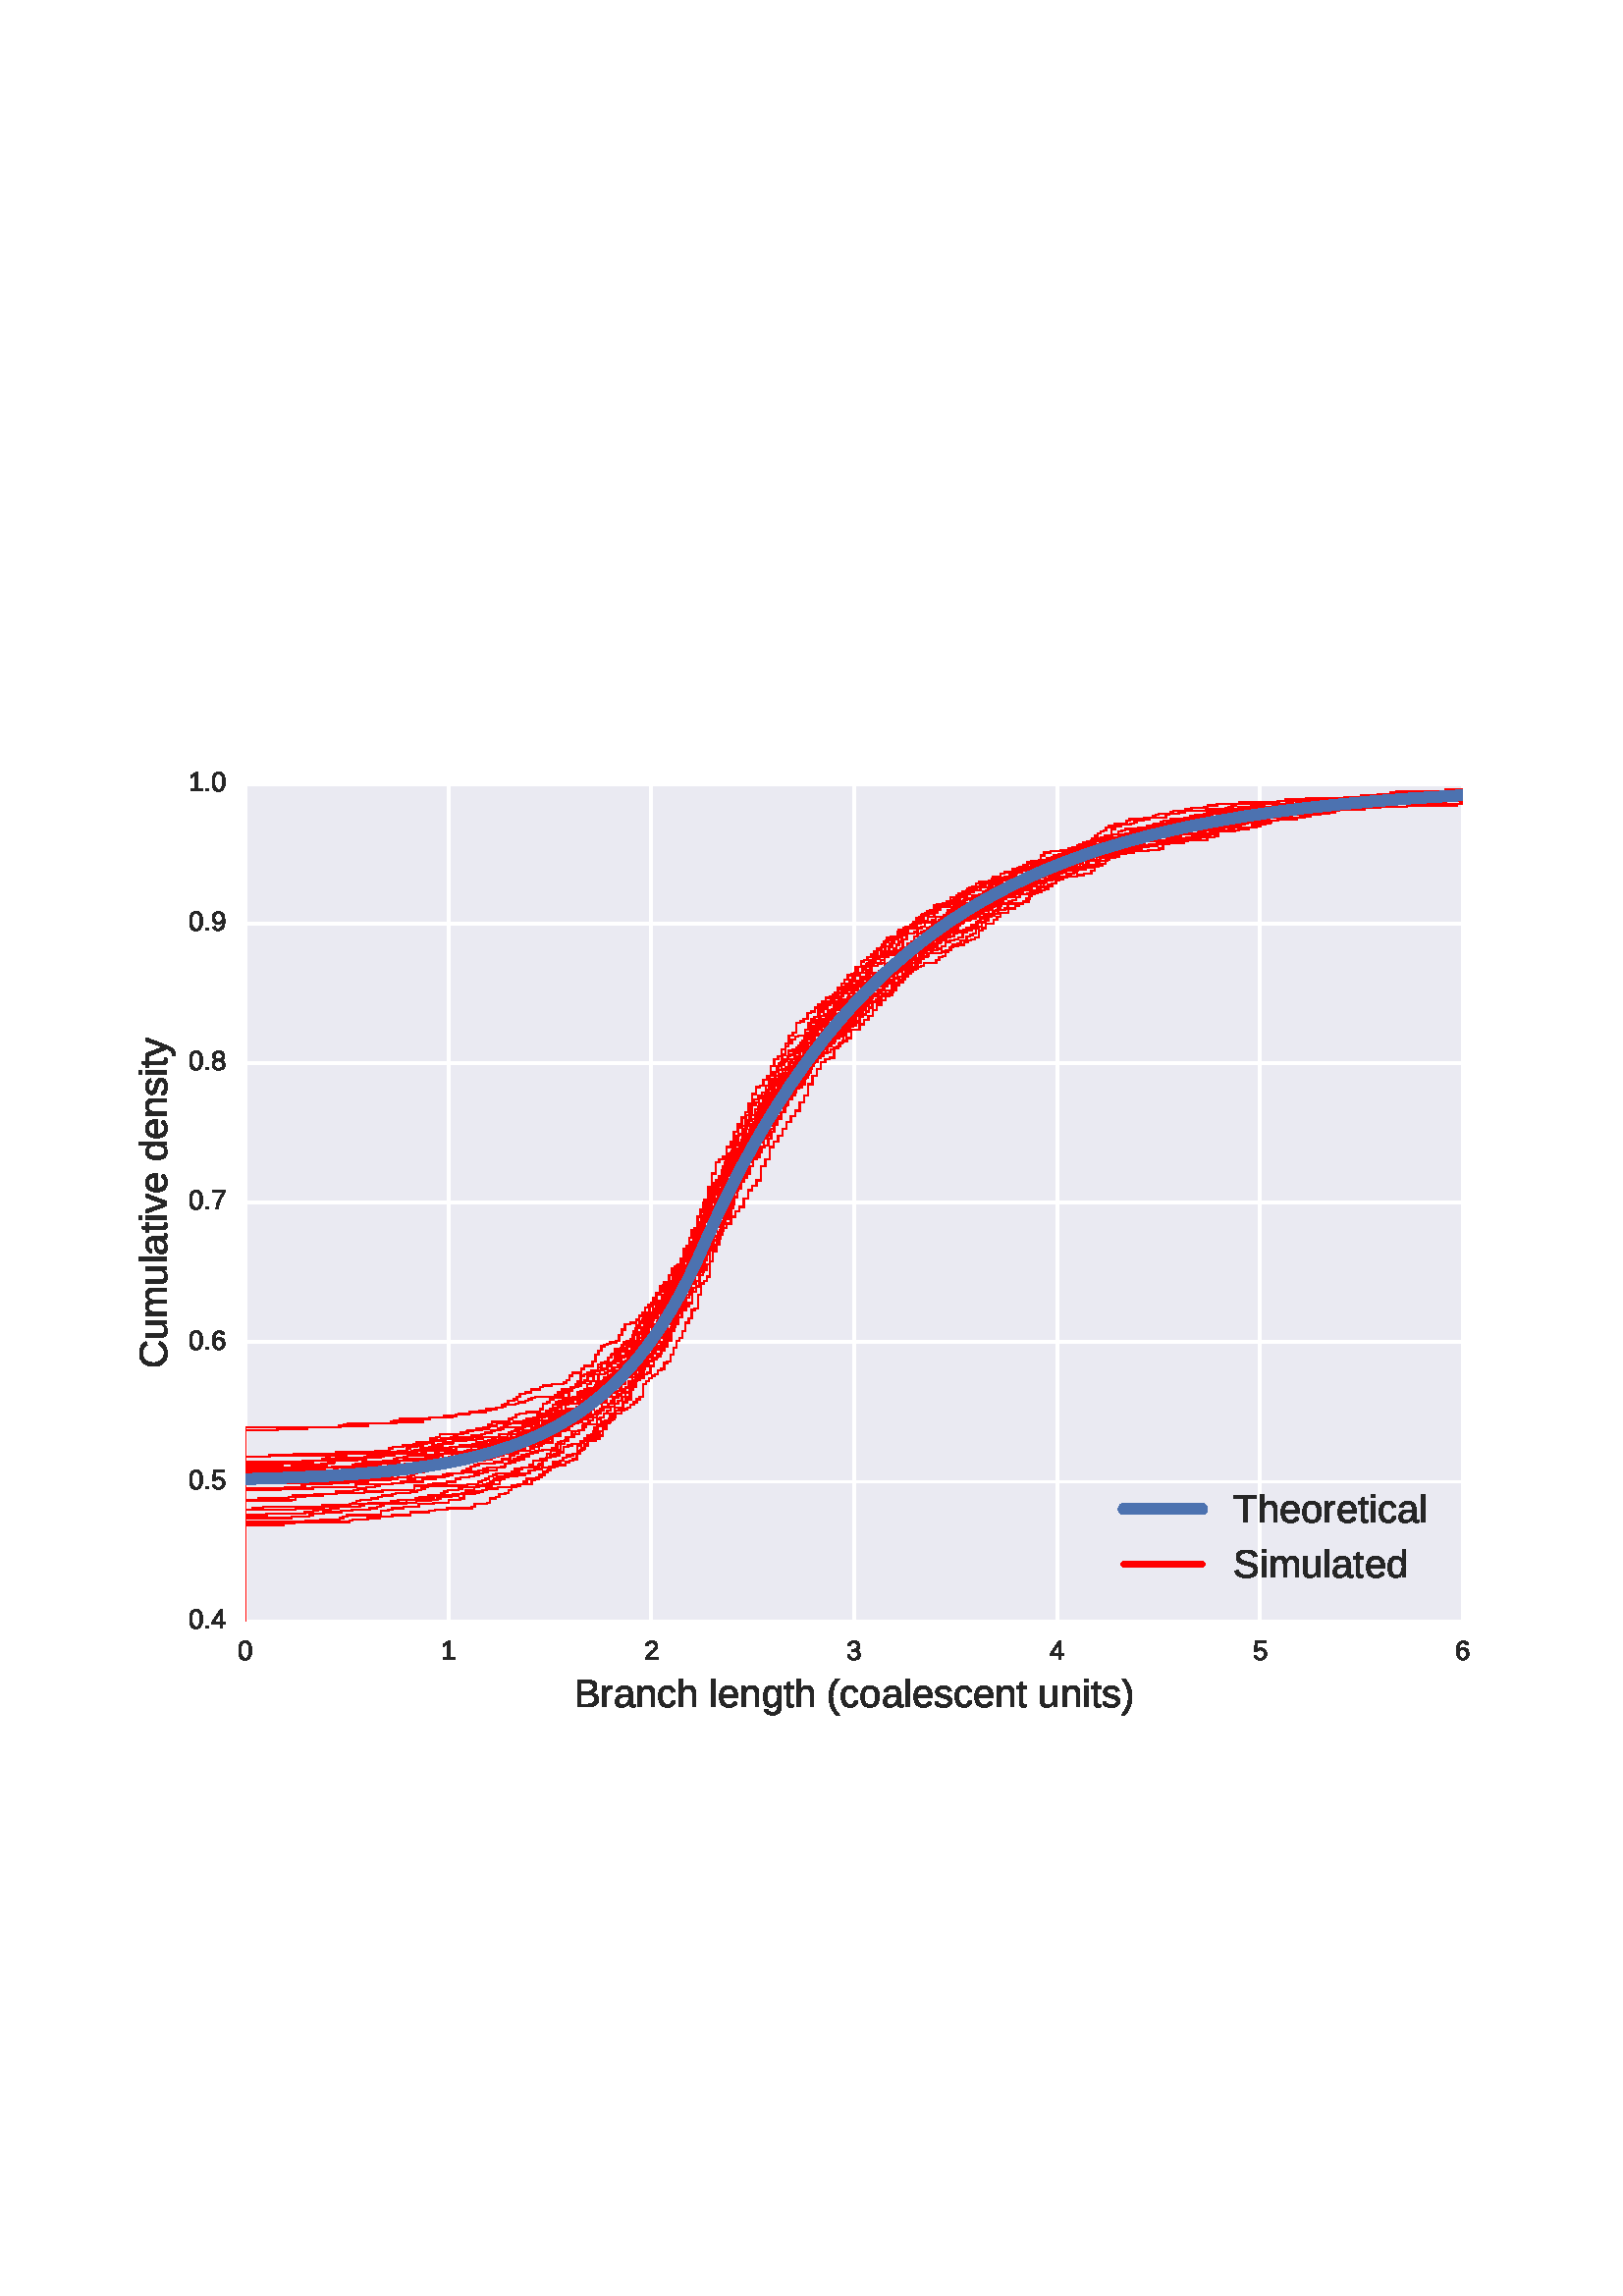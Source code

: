 %!PS-Adobe-3.0 EPSF-3.0
%%Orientation: portrait
%%BoundingBox: 18 198 594 594
%%EndComments
%%BeginProlog
/mpldict 8 dict def
mpldict begin
/m { moveto } bind def
/l { lineto } bind def
/r { rlineto } bind def
/c { curveto } bind def
/cl { closepath } bind def
/box {
m
1 index 0 r
0 exch r
neg 0 r
cl
} bind def
/clipbox {
box
clip
newpath
} bind def
%!PS-Adobe-3.0 Resource-Font
%%Copyright: Copyright (c) 2007 Red Hat, Inc. All rights reserved. LIBERATION is a trademark of Red Hat, Inc.
25 dict begin
/_d{bind def}bind def
/_m{moveto}_d
/_l{lineto}_d
/_cl{closepath eofill}_d
/_c{curveto}_d
/_sc{7 -1 roll{setcachedevice}{pop pop pop pop pop pop}ifelse}_d
/_e{exec}_d
/FontName /LiberationSans def
/PaintType 0 def
/FontMatrix[.001 0 0 .001 0 0]def
/FontBBox[-203 -303 1050 910]def
/FontType 3 def
/Encoding [ /uni00A0 /parenleft /parenright /period /zero /one /two /three /four /five /six /seven /eight /nine /B /C /S /T /a /c /d /e /g /h /i /l /m /n /o /r /s /t /u /v /y ] def
/FontInfo 10 dict dup begin
/FamilyName (Liberation Sans) def
/FullName (Liberation Sans) def
/Notice (Copyright (c) 2007 Red Hat, Inc. All rights reserved. LIBERATION is a trademark of Red Hat, Inc. Liberation is a trademark of Red Hat, Inc. registered in U.S. Patent and Trademark Office and certain other jurisdictions.) def
/Weight (Regular) def
/Version (Version 1.07.4) def
/ItalicAngle 0.0 def
/isFixedPitch false def
/UnderlinePosition -217 def
/UnderlineThickness 150 def
end readonly def
/CharStrings 35 dict dup begin
/uni00A0{278 0 0 0 0 0 _sc
}_d
/parenleft{333 0 62 -206 327 725 _sc
62 260 _m
62 305 65 348 72 390 _c
79 431 90 471 104 509 _c
118 547 137 583 160 619 _c
183 655 210 690 242 725 _c
327 725 _l
296 690 269 655 247 619 _c
225 583 206 546 192 508 _c
178 470 167 430 160 389 _c
153 347 150 304 150 259 _c
150 213 153 170 160 129 _c
167 87 178 48 192 10 _c
206 -28 225 -65 247 -101 _c
269 -137 296 -172 327 -206 _c
242 -206 _l
210 -172 183 -137 160 -101 _c
137 -65 118 -28 104 9 _c
90 47 79 86 72 127 _c
65 168 62 212 62 258 _c
62 260 _l
_cl}_d
/parenright{333 0 6 -206 271 725 _sc
271 258 _m
271 212 267 168 260 127 _c
253 86 242 47 228 9 _c
214 -28 195 -65 172 -101 _c
149 -137 122 -172 91 -206 _c
6 -206 _l
36 -172 63 -137 85 -101 _c
107 -65 126 -28 140 10 _c
154 48 165 87 172 129 _c
179 170 183 213 183 259 _c
183 304 179 347 172 389 _c
165 430 154 470 140 508 _c
126 546 107 583 85 619 _c
63 655 36 690 6 725 _c
91 725 _l
122 690 149 655 172 619 _c
195 583 214 547 228 509 _c
242 471 253 431 260 390 _c
267 348 271 305 271 260 _c
271 258 _l
_cl}_d
/period{278 0 91 0 187 107 _sc
91 0 _m
91 107 _l
187 107 _l
187 0 _l
91 0 _l
_cl}_d
/zero{{556 0 39 -9 517 698 _sc
517 344 _m
517 278 510 222 498 177 _c
485 132 468 96 447 68 _c
425 40 400 20 371 8 _c
341 -3 310 -9 277 -9 _c
243 -9 212 -3 183 8 _c
154 20 129 39 108 67 _c
86 95 69 131 57 177 _c
45 222 39 278 39 344 _c
39 413 45 470 57 516 _c
69 561 86 597 108 625 _c
129 652 154 671 184 682 _c
213 692 245 698 280 698 _c
}_e{312 698 343 692 372 682 _c
401 671 426 652 448 625 _c
469 597 486 561 498 516 _c
510 470 517 413 517 344 _c
428 344 _m
428 398 424 444 418 480 _c
411 516 401 545 389 567 _c
376 589 360 604 342 613 _c
324 622 303 627 280 627 _c
255 627 233 622 214 613 _c
195 604 179 589 166 567 _c
153 545 143 516 137 480 _c
131 444 128 398 128 344 _c
128 291 131 247 138 211 _c
}_e{144 175 154 146 167 124 _c
180 102 196 86 214 76 _c
232 66 254 62 278 62 _c
301 62 322 66 340 76 _c
358 86 374 102 387 124 _c
400 146 410 175 417 211 _c
424 247 428 291 428 344 _c
_cl}_e}_d
/one{556 0 76 0 507 688 _sc
76 0 _m
76 75 _l
251 75 _l
251 604 _l
96 493 _l
96 576 _l
259 688 _l
340 688 _l
340 75 _l
507 75 _l
507 0 _l
76 0 _l
_cl}_d
/two{{556 0 50 0 506 698 _sc
50 0 _m
50 62 _l
66 100 87 133 111 163 _c
135 192 160 218 186 242 _c
212 265 239 287 265 307 _c
291 327 314 348 335 368 _c
355 388 372 409 385 431 _c
398 453 405 479 405 507 _c
405 526 402 543 396 558 _c
390 573 381 586 370 596 _c
359 606 346 613 331 618 _c
315 623 298 626 279 626 _c
261 626 245 623 230 618 _c
214 613 200 606 188 596 _c
}_e{176 586 166 574 158 560 _c
150 546 146 529 144 510 _c
54 518 _l
57 542 64 566 75 588 _c
85 610 100 629 119 645 _c
137 661 160 674 187 684 _c
213 693 244 698 279 698 _c
313 698 344 694 371 686 _c
397 678 420 666 438 650 _c
456 634 470 614 480 591 _c
490 567 495 540 495 510 _c
495 486 490 464 482 444 _c
474 423 463 403 449 384 _c
435 365 419 347 401 329 _c
}_e{383 311 364 294 344 278 _c
324 261 304 244 284 228 _c
264 212 245 195 227 179 _c
209 162 194 145 180 128 _c
166 111 155 93 147 75 _c
506 75 _l
506 0 _l
50 0 _l
_cl}_e}_d
/three{{556 0 38 -9 512 698 _sc
512 190 _m
512 158 506 130 496 105 _c
486 80 471 59 451 42 _c
431 25 407 12 378 4 _c
349 -4 316 -9 279 -9 _c
236 -9 200 -4 171 6 _c
141 16 117 30 99 48 _c
80 65 66 85 56 107 _c
46 129 40 153 38 177 _c
129 185 _l
131 167 136 150 143 135 _c
150 120 160 107 172 97 _c
184 86 198 78 216 72 _c
234 66 255 63 279 63 _c
}_e{323 63 357 73 383 95 _c
408 117 421 149 421 193 _c
421 218 415 238 404 254 _c
392 269 378 281 362 290 _c
345 298 327 304 307 307 _c
287 310 269 312 253 312 _c
203 312 _l
203 388 _l
251 388 _l
267 388 285 389 303 393 _c
321 396 337 402 352 411 _c
366 420 378 432 388 448 _c
398 463 403 483 403 507 _c
403 543 392 572 370 594 _c
348 615 316 626 274 626 _c
}_e{235 626 204 616 180 596 _c
156 576 142 548 138 512 _c
50 519 _l
53 549 61 575 74 598 _c
87 620 104 639 124 654 _c
144 668 166 679 192 687 _c
218 694 245 698 275 698 _c
313 698 346 693 374 683 _c
402 673 424 660 442 644 _c
459 628 472 609 480 587 _c
488 565 493 541 493 516 _c
493 496 490 477 485 459 _c
479 441 471 426 459 412 _c
447 398 432 386 414 376 _c
}_e{396 366 374 358 349 353 _c
349 351 _l
377 348 401 342 421 332 _c
441 322 458 310 472 296 _c
485 282 495 265 502 247 _c
508 229 512 210 512 190 _c
_cl}_e}_d
/four{556 0 23 0 527 688 _sc
430 156 _m
430 0 _l
347 0 _l
347 156 _l
23 156 _l
23 224 _l
338 688 _l
430 688 _l
430 225 _l
527 225 _l
527 156 _l
430 156 _l
347 589 _m
346 587 344 583 342 579 _c
339 574 336 569 333 563 _c
330 557 327 552 323 546 _c
319 540 316 535 314 531 _c
138 271 _l
136 268 134 264 131 260 _c
127 256 124 251 121 247 _c
118 243 115 239 112 235 _c
108 231 106 227 104 225 _c
347 225 _l
347 589 _l
_cl}_d
/five{{556 0 40 -9 514 688 _sc
514 224 _m
514 189 508 157 498 129 _c
488 100 472 75 452 55 _c
431 34 405 18 375 7 _c
345 -3 310 -9 270 -9 _c
234 -9 202 -5 175 3 _c
148 11 125 23 107 38 _c
89 52 74 70 63 90 _c
52 110 44 131 40 154 _c
129 164 _l
132 151 137 138 144 126 _c
150 114 159 103 171 93 _c
182 83 196 76 212 70 _c
228 64 248 62 272 62 _c
}_e{294 62 315 65 334 72 _c
352 79 368 89 381 103 _c
394 117 404 134 412 154 _c
419 174 423 196 423 222 _c
423 243 419 262 412 280 _c
405 298 395 313 383 326 _c
370 339 354 349 336 356 _c
318 363 297 367 274 367 _c
259 367 245 365 233 363 _c
221 360 209 356 199 352 _c
188 348 178 343 170 337 _c
161 331 153 324 146 318 _c
60 318 _l
83 688 _l
474 688 _l
474 613 _l
}_e{163 613 _l
150 395 _l
165 407 184 417 208 426 _c
232 434 260 439 292 439 _c
326 439 356 433 384 423 _c
411 413 434 398 454 379 _c
473 360 488 337 498 311 _c
508 284 514 255 514 224 _c
_cl}_e}_d
/six{{556 0 51 -9 512 698 _sc
512 225 _m
512 190 507 158 497 130 _c
487 101 473 76 455 56 _c
436 35 413 19 385 8 _c
357 -3 326 -9 290 -9 _c
250 -9 215 -1 185 13 _c
155 28 130 50 110 79 _c
90 108 76 143 66 185 _c
56 227 51 274 51 328 _c
51 389 56 443 67 489 _c
78 535 94 574 116 605 _c
137 635 163 658 193 674 _c
223 690 258 698 297 698 _c
}_e{320 698 342 695 363 691 _c
383 686 402 678 419 667 _c
435 656 450 642 463 624 _c
475 606 485 584 493 558 _c
409 543 _l
400 572 385 593 365 607 _c
345 620 322 627 296 627 _c
272 627 250 621 230 610 _c
210 598 194 581 180 559 _c
166 536 156 507 149 473 _c
141 439 138 399 138 354 _c
154 383 176 405 205 421 _c
234 437 267 445 305 445 _c
336 445 364 440 390 430 _c
}_e{415 420 437 405 455 386 _c
473 366 487 343 497 316 _c
507 289 512 259 512 225 _c
423 221 _m
423 245 420 266 414 285 _c
408 304 399 320 387 334 _c
375 348 361 358 344 366 _c
326 373 306 377 284 377 _c
268 377 251 374 235 370 _c
219 365 204 357 191 347 _c
178 336 167 322 159 305 _c
151 287 147 266 147 242 _c
147 216 150 193 157 171 _c
163 149 173 129 185 113 _c
}_e{197 97 211 84 229 75 _c
246 65 265 61 287 61 _c
308 61 327 64 344 72 _c
360 79 374 90 386 104 _c
398 118 407 134 413 154 _c
419 174 423 196 423 221 _c
_cl}_e}_d
/seven{556 0 51 0 506 688 _sc
506 617 _m
471 564 439 513 410 465 _c
381 416 356 367 336 318 _c
315 268 299 218 287 166 _c
275 114 270 58 270 0 _c
178 0 _l
178 55 184 109 197 162 _c
210 214 228 266 250 317 _c
272 368 298 418 328 468 _c
357 517 388 565 421 613 _c
51 613 _l
51 688 _l
506 688 _l
506 617 _l
_cl}_d
/eight{{556 0 43 -9 513 698 _sc
513 192 _m
513 162 508 135 499 111 _c
489 86 475 65 456 47 _c
437 29 413 16 383 6 _c
353 -4 318 -9 278 -9 _c
238 -9 203 -4 173 6 _c
143 16 119 29 100 47 _c
80 65 66 86 57 110 _c
47 134 43 161 43 191 _c
43 216 46 238 54 258 _c
62 277 72 294 85 308 _c
98 322 113 334 129 342 _c
145 350 163 356 181 360 _c
181 362 _l
}_e{161 366 144 374 129 384 _c
113 394 101 406 91 420 _c
81 434 73 449 68 467 _c
62 484 60 502 60 522 _c
60 546 64 568 73 590 _c
82 611 96 630 114 646 _c
132 662 155 674 182 684 _c
209 693 240 698 276 698 _c
314 698 346 693 374 684 _c
401 674 424 662 442 646 _c
460 630 473 611 482 589 _c
491 567 496 545 496 521 _c
496 502 493 484 487 467 _c
}_e{481 449 474 433 464 419 _c
454 405 441 393 426 383 _c
410 373 393 367 374 363 _c
374 361 _l
393 357 411 351 428 343 _c
445 334 460 323 472 309 _c
484 295 494 278 502 258 _c
509 238 513 216 513 192 _c
404 516 _m
404 533 401 549 397 563 _c
393 577 386 590 376 600 _c
366 610 352 618 336 624 _c
320 630 300 633 276 633 _c
253 633 234 630 218 624 _c
202 618 188 610 178 600 _c
}_e{168 590 160 577 156 563 _c
151 549 149 533 149 516 _c
149 502 150 488 154 474 _c
158 460 164 447 174 435 _c
183 423 196 413 213 406 _c
229 398 251 395 277 395 _c
305 395 327 398 344 406 _c
360 413 373 423 382 435 _c
391 447 397 460 400 474 _c
402 488 404 502 404 516 _c
421 200 _m
421 216 418 232 414 248 _c
410 263 402 277 391 289 _c
380 301 365 310 346 318 _c
}_e{327 325 304 329 276 329 _c
250 329 229 325 211 318 _c
193 310 178 301 167 289 _c
155 277 147 263 142 247 _c
136 231 134 215 134 198 _c
134 177 136 158 142 140 _c
147 122 155 107 167 95 _c
178 83 193 73 212 66 _c
230 59 253 56 279 56 _c
305 56 328 59 346 66 _c
364 73 379 83 390 95 _c
401 107 409 122 414 140 _c
418 158 421 178 421 200 _c
_cl}_e}_d
/nine{{556 0 47 -9 509 698 _sc
509 358 _m
509 296 503 243 491 197 _c
479 151 463 112 442 82 _c
420 51 394 28 363 13 _c
332 -1 298 -9 260 -9 _c
233 -9 209 -6 188 -1 _c
167 3 148 11 132 23 _c
115 35 101 50 89 68 _c
77 86 68 108 61 134 _c
145 147 _l
154 117 168 96 188 82 _c
207 68 231 61 261 61 _c
285 61 306 66 326 78 _c
346 89 362 106 376 128 _c
}_e{390 150 401 179 409 213 _c
417 247 421 286 422 332 _c
415 316 406 303 394 291 _c
382 279 368 268 353 260 _c
338 252 322 245 304 241 _c
286 237 269 235 251 235 _c
219 235 191 240 166 252 _c
140 263 119 279 102 299 _c
84 319 71 343 61 372 _c
51 400 47 432 47 467 _c
47 502 52 534 62 563 _c
72 591 87 616 107 636 _c
126 656 150 671 179 682 _c
}_e{207 692 240 698 276 698 _c
352 698 410 669 450 613 _c
489 556 509 471 509 358 _c
413 443 _m
413 468 410 492 404 514 _c
398 536 389 556 377 573 _c
365 589 350 602 333 612 _c
315 622 295 627 273 627 _c
251 627 232 623 215 615 _c
198 607 184 597 172 583 _c
160 569 151 553 145 533 _c
139 513 136 491 136 467 _c
136 443 138 422 144 402 _c
150 382 158 365 170 351 _c
}_e{182 336 196 324 213 316 _c
229 308 249 304 272 304 _c
288 304 304 306 321 312 _c
338 318 353 326 367 338 _c
380 349 391 363 400 381 _c
408 398 413 419 413 443 _c
_cl}_e}_d
/B{{667 0 82 0 614 688 _sc
614 194 _m
614 159 607 129 593 105 _c
579 80 561 60 538 44 _c
515 28 488 17 458 10 _c
427 3 395 0 361 0 _c
82 0 _l
82 688 _l
332 688 _l
370 688 404 684 434 678 _c
464 672 489 662 510 648 _c
531 634 547 617 558 596 _c
568 575 574 550 574 521 _c
574 501 571 483 566 466 _c
560 449 552 434 541 420 _c
530 406 516 395 500 385 _c
}_e{484 375 465 367 443 363 _c
471 359 495 353 517 344 _c
538 334 556 322 570 308 _c
584 293 595 276 603 257 _c
610 237 614 216 614 194 _c
480 510 _m
480 546 467 573 442 589 _c
416 605 380 613 332 613 _c
175 613 _l
175 396 _l
332 396 _l
359 396 382 398 401 404 _c
420 409 435 416 447 426 _c
459 436 467 448 472 462 _c
477 476 480 492 480 510 _c
520 201 _m
}_e{520 223 516 241 508 257 _c
500 272 488 284 473 294 _c
458 304 440 311 419 316 _c
398 320 375 323 349 323 _c
175 323 _l
175 75 _l
356 75 _l
380 75 402 76 422 80 _c
442 84 459 91 474 101 _c
488 111 500 124 508 140 _c
516 156 520 177 520 201 _c
_cl}_e}_d
/C{{722 0 51 -9 684 698 _sc
387 622 _m
347 622 313 615 283 602 _c
253 589 227 571 207 547 _c
187 523 171 494 161 460 _c
151 426 146 388 146 347 _c
146 305 151 267 162 233 _c
173 199 189 169 210 145 _c
231 120 257 101 287 87 _c
317 73 352 67 391 67 _c
417 67 442 70 464 77 _c
486 84 505 94 523 107 _c
541 119 557 134 571 152 _c
585 169 597 188 608 210 _c
684 172 _l
}_e{672 146 656 122 638 100 _c
620 78 598 58 574 42 _c
549 26 521 13 490 4 _c
459 -4 424 -9 386 -9 _c
330 -9 282 0 240 17 _c
198 34 163 59 135 91 _c
107 123 86 160 72 204 _c
58 248 51 295 51 347 _c
51 401 58 449 73 493 _c
87 536 109 573 138 603 _c
166 633 201 657 243 673 _c
285 689 332 698 386 698 _c
459 698 520 683 569 655 _c
}_e{618 626 654 584 678 528 _c
589 499 _l
583 515 574 530 563 545 _c
551 559 537 572 521 584 _c
505 596 485 605 463 612 _c
441 618 415 622 387 622 _c
_cl}_e}_d
/S{{667 0 45 -9 621 698 _sc
621 190 _m
621 160 615 133 604 109 _c
592 85 575 64 552 46 _c
528 28 499 15 463 5 _c
427 -4 385 -9 337 -9 _c
251 -9 184 5 136 35 _c
88 65 58 108 45 165 _c
136 183 _l
140 165 147 148 157 134 _c
166 119 179 106 195 96 _c
211 86 231 78 255 72 _c
279 66 307 63 340 63 _c
368 63 393 65 416 70 _c
439 74 459 81 476 91 _c
}_e{492 101 505 113 515 129 _c
524 145 529 163 529 185 _c
529 207 523 226 513 240 _c
503 254 488 265 470 274 _c
451 283 429 291 403 297 _c
377 303 349 310 318 317 _c
299 321 280 326 260 331 _c
240 336 222 342 204 349 _c
186 356 170 364 154 374 _c
138 383 125 394 114 408 _c
102 421 93 436 87 454 _c
81 471 78 491 78 514 _c
78 546 84 574 97 598 _c
}_e{110 621 128 640 152 655 _c
176 670 203 681 235 688 _c
267 694 301 698 339 698 _c
381 698 418 694 448 688 _c
478 681 504 671 525 658 _c
545 644 562 628 575 608 _c
587 588 597 566 605 540 _c
513 524 _l
508 540 501 555 493 568 _c
484 581 473 592 459 601 _c
445 609 428 616 408 621 _c
388 625 364 628 338 628 _c
306 628 279 625 257 619 _c
235 613 218 606 205 596 _c
}_e{192 586 183 575 177 562 _c
171 548 168 534 168 519 _c
168 498 173 481 183 468 _c
193 455 207 444 225 435 _c
243 426 263 419 286 413 _c
309 407 334 402 360 396 _c
381 391 402 386 423 381 _c
444 376 464 370 484 363 _c
503 356 521 348 538 338 _c
554 328 569 317 581 303 _c
593 289 603 273 610 255 _c
617 237 621 215 621 190 _c
_cl}_e}_d
/T{611 0 22 0 588 688 _sc
352 612 _m
352 0 _l
259 0 _l
259 612 _l
22 612 _l
22 688 _l
588 688 _l
588 612 _l
352 612 _l
_cl}_d
/a{{556 0 42 -9 556 538 _sc
202 -9 _m
149 -9 109 4 82 32 _c
55 60 42 98 42 147 _c
42 182 48 211 62 233 _c
75 255 92 273 114 286 _c
135 298 159 307 187 312 _c
214 316 242 319 271 320 _c
389 322 _l
389 351 _l
389 373 386 391 382 407 _c
377 422 370 434 361 444 _c
351 453 340 460 326 464 _c
312 468 295 471 276 471 _c
258 471 243 469 229 467 _c
}_e{215 465 204 460 194 454 _c
184 448 176 439 170 428 _c
164 417 160 403 158 387 _c
66 396 _l
69 416 75 435 84 453 _c
93 470 106 485 123 498 _c
139 510 160 520 186 527 _c
211 534 242 538 278 538 _c
344 538 393 522 427 492 _c
461 462 478 418 478 360 _c
478 133 _l
478 107 481 87 488 74 _c
495 60 508 54 527 54 _c
532 54 537 54 542 55 _c
546 55 551 56 556 58 _c
}_e{556 3 _l
545 1 534 0 523 -2 _c
512 -3 500 -4 488 -4 _c
471 -4 457 -2 445 2 _c
433 6 424 12 416 21 _c
408 30 403 41 399 55 _c
395 68 393 83 392 101 _c
389 101 _l
379 84 369 69 358 55 _c
346 41 333 30 318 20 _c
303 10 286 3 267 -1 _c
248 -6 226 -9 202 -9 _c
222 56 _m
250 56 274 61 295 71 _c
316 81 334 95 348 111 _c
}_e{362 127 372 144 379 163 _c
385 181 389 199 389 217 _c
389 261 _l
293 259 _l
271 258 251 256 232 254 _c
212 251 195 246 181 238 _c
166 230 154 218 146 204 _c
137 189 133 170 133 146 _c
133 117 140 95 156 79 _c
171 63 193 56 222 56 _c
_cl}_e}_d
/c{{500 0 42 -9 474 538 _sc
134 267 _m
134 236 136 208 140 183 _c
144 157 152 135 163 117 _c
173 99 187 85 204 75 _c
221 65 242 60 268 60 _c
298 60 324 68 345 85 _c
366 101 379 127 385 163 _c
474 157 _l
470 135 464 114 454 94 _c
444 74 431 56 415 41 _c
398 25 377 13 353 4 _c
329 -4 301 -9 270 -9 _c
228 -9 193 -2 164 11 _c
135 25 112 44 94 69 _c
}_e{76 93 62 122 54 156 _c
46 189 42 225 42 265 _c
42 300 45 331 51 358 _c
57 385 65 409 76 429 _c
86 449 99 467 113 481 _c
127 495 143 506 160 514 _c
176 522 194 528 213 532 _c
231 536 250 538 269 538 _c
298 538 324 534 348 526 _c
371 518 391 506 408 492 _c
424 478 438 461 448 442 _c
458 423 466 402 471 380 _c
380 374 _l
376 402 364 425 346 443 _c
}_e{327 460 301 469 267 469 _c
241 469 220 464 204 456 _c
187 448 173 435 163 419 _c
152 402 144 381 140 356 _c
136 330 134 301 134 267 _c
_cl}_e}_d
/d{{556 0 42 -9 492 725 _sc
401 85 _m
384 51 362 26 336 12 _c
309 -2 276 -9 236 -9 _c
169 -9 120 13 89 58 _c
57 102 42 170 42 262 _c
42 446 106 538 236 538 _c
276 538 309 530 336 516 _c
362 501 384 478 401 446 _c
402 446 _l
402 449 401 454 401 461 _c
401 468 401 475 401 483 _c
401 491 401 498 401 505 _c
401 512 401 517 401 520 _c
401 725 _l
489 725 _l
489 109 _l
}_e{489 96 489 84 489 72 _c
489 60 489 50 489 40 _c
489 30 490 21 490 14 _c
490 7 491 2 492 0 _c
408 0 _l
407 3 406 8 406 14 _c
405 20 404 26 404 34 _c
404 42 403 50 403 59 _c
403 67 403 76 403 85 _c
401 85 _l
134 265 _m
134 228 136 197 141 171 _c
145 145 153 123 163 107 _c
173 90 185 78 201 70 _c
217 62 236 58 259 58 _c
}_e{281 58 302 61 320 69 _c
338 77 352 89 364 106 _c
376 122 385 144 391 171 _c
397 198 401 231 401 271 _c
401 308 397 339 391 365 _c
385 391 376 412 364 428 _c
352 444 337 455 320 462 _c
302 469 282 473 260 473 _c
238 473 220 469 204 462 _c
188 454 175 442 165 426 _c
154 409 146 387 141 361 _c
136 334 134 302 134 265 _c
_cl}_e}_d
/e{{556 0 42 -9 512 538 _sc
135 246 _m
135 218 137 192 143 169 _c
149 145 158 125 170 109 _c
182 92 197 79 215 70 _c
233 60 256 56 282 56 _c
320 56 350 63 373 79 _c
396 94 412 113 420 137 _c
498 115 _l
492 100 484 85 474 71 _c
464 56 450 43 434 31 _c
418 19 397 9 372 2 _c
347 -5 317 -9 282 -9 _c
204 -9 144 14 103 60 _c
62 106 42 176 42 268 _c
}_e{42 317 48 359 61 393 _c
73 427 90 455 112 477 _c
133 498 158 513 187 523 _c
215 533 246 538 279 538 _c
323 538 360 530 390 516 _c
420 502 444 482 462 457 _c
480 431 492 402 500 368 _c
508 334 512 297 512 257 _c
512 246 _l
135 246 _l
421 313 _m
416 368 402 408 378 434 _c
354 460 321 473 277 473 _c
262 473 247 470 231 466 _c
215 461 200 453 186 441 _c
}_e{172 429 161 412 152 392 _c
142 371 137 345 136 313 _c
421 313 _l
_cl}_e}_d
/g{{556 0 42 -207 492 537 _sc
268 -207 _m
237 -207 210 -203 187 -197 _c
163 -191 143 -182 127 -170 _c
110 -158 96 -145 86 -129 _c
76 -113 68 -95 64 -76 _c
152 -63 _l
158 -87 171 -106 191 -120 _c
211 -133 237 -140 270 -140 _c
290 -140 308 -137 324 -131 _c
340 -125 354 -116 366 -104 _c
377 -92 386 -76 392 -57 _c
398 -37 401 -14 401 13 _c
401 98 _l
400 98 _l
394 84 386 72 376 60 _c
}_e{366 48 355 37 341 27 _c
327 17 311 10 293 5 _c
275 0 254 -3 230 -3 _c
196 -3 168 2 144 13 _c
120 24 100 41 85 63 _c
70 85 59 113 52 147 _c
45 180 42 219 42 263 _c
42 305 45 343 52 377 _c
59 411 70 439 86 463 _c
102 487 122 505 148 518 _c
173 530 204 537 240 537 _c
277 537 309 528 337 511 _c
365 493 386 469 401 438 _c
402 438 _l
}_e{402 446 402 455 403 465 _c
403 475 404 484 404 493 _c
404 502 405 510 406 517 _c
406 523 407 527 408 528 _c
492 528 _l
491 525 490 520 490 513 _c
490 506 489 498 489 488 _c
489 478 489 468 489 456 _c
489 444 489 431 489 419 _c
489 15 _l
489 -58 470 -113 434 -151 _c
398 -188 342 -207 268 -207 _c
401 264 _m
401 300 397 332 389 358 _c
381 384 370 406 357 423 _c
}_e{344 439 329 451 313 459 _c
296 467 279 471 262 471 _c
239 471 220 467 204 459 _c
188 451 174 439 164 422 _c
153 405 145 384 140 358 _c
135 332 133 300 133 264 _c
133 226 135 194 140 168 _c
145 142 153 121 163 105 _c
173 89 187 78 203 71 _c
219 64 238 61 260 61 _c
278 61 295 64 312 72 _c
328 79 343 91 357 107 _c
370 123 381 144 389 170 _c
}_e{397 196 401 227 401 264 _c
_cl}_e}_d
/h{{556 0 69 0 491 725 _sc
155 438 _m
164 456 174 471 186 483 _c
198 495 210 506 224 514 _c
238 522 253 528 269 532 _c
285 536 303 538 324 538 _c
358 538 385 533 407 524 _c
428 515 445 502 458 486 _c
470 469 479 449 484 427 _c
488 404 491 379 491 352 _c
491 0 _l
403 0 _l
403 335 _l
403 357 401 377 399 394 _c
396 410 391 424 383 436 _c
375 447 363 455 349 461 _c
}_e{335 467 316 470 294 470 _c
273 470 254 466 237 459 _c
220 451 206 441 194 427 _c
182 413 173 397 167 377 _c
160 357 157 336 157 312 _c
157 0 _l
69 0 _l
69 725 _l
157 725 _l
157 536 _l
157 525 156 514 156 504 _c
156 493 155 483 155 474 _c
155 464 154 456 154 450 _c
154 444 153 440 153 438 _c
155 438 _l
_cl}_e}_d
/i{222 0 67 0 155 725 _sc
67 641 _m
67 725 _l
155 725 _l
155 641 _l
67 641 _l
67 0 _m
67 528 _l
155 528 _l
155 0 _l
67 0 _l
_cl}_d
/l{222 0 67 0 155 725 _sc
67 0 _m
67 725 _l
155 725 _l
155 0 _l
67 0 _l
_cl}_d
/m{{833 0 66 0 767 538 _sc
375 0 _m
375 335 _l
375 361 373 382 370 399 _c
366 416 361 430 353 441 _c
345 451 335 459 323 463 _c
311 467 296 470 278 470 _c
259 470 242 466 228 459 _c
213 451 200 441 190 427 _c
179 413 171 396 165 376 _c
159 356 157 332 157 306 _c
157 0 _l
69 0 _l
69 416 _l
69 426 69 438 69 450 _c
69 462 68 474 68 485 _c
68 495 67 505 67 513 _c
}_e{67 521 66 526 66 528 _c
149 528 _l
149 526 150 522 150 515 _c
150 507 151 499 151 490 _c
151 481 152 472 152 462 _c
152 452 153 444 153 438 _c
155 438 _l
163 453 171 467 180 479 _c
189 491 200 502 212 511 _c
224 519 238 526 254 531 _c
270 535 288 538 309 538 _c
349 538 380 530 404 514 _c
427 498 443 472 453 438 _c
454 438 _l
462 453 470 467 480 479 _c
}_e{490 491 501 502 514 511 _c
527 519 542 526 558 531 _c
574 535 593 538 614 538 _c
640 538 663 534 683 527 _c
702 520 718 509 731 494 _c
743 479 752 460 758 436 _c
764 412 767 384 767 352 _c
767 0 _l
680 0 _l
680 335 _l
680 361 678 382 675 399 _c
671 416 666 430 658 441 _c
650 451 640 459 628 463 _c
616 467 601 470 583 470 _c
565 470 548 466 533 459 _c
}_e{518 452 505 442 495 428 _c
484 414 476 397 470 377 _c
464 357 462 333 462 306 _c
462 0 _l
375 0 _l
_cl}_e}_d
/n{{556 0 66 0 491 538 _sc
403 0 _m
403 335 _l
403 361 401 382 397 399 _c
393 416 387 430 379 441 _c
370 451 359 459 345 463 _c
331 467 314 470 294 470 _c
273 470 254 466 237 459 _c
220 451 206 441 194 427 _c
182 413 173 396 167 376 _c
160 356 157 332 157 306 _c
157 0 _l
69 0 _l
69 416 _l
69 426 69 438 69 450 _c
69 462 68 474 68 485 _c
68 495 67 505 67 513 _c
}_e{67 521 66 526 66 528 _c
149 528 _l
149 526 150 522 150 515 _c
150 507 151 499 151 490 _c
151 481 152 472 152 462 _c
152 452 153 444 153 438 _c
155 438 _l
163 453 172 467 182 479 _c
192 491 204 502 218 511 _c
231 519 246 526 264 531 _c
281 535 301 538 324 538 _c
353 538 378 534 399 527 _c
420 520 437 509 451 494 _c
465 479 475 460 481 436 _c
487 412 491 384 491 352 _c
}_e{491 0 _l
403 0 _l
_cl}_e}_d
/o{{556 0 42 -9 514 538 _sc
514 265 _m
514 172 493 103 453 58 _c
412 13 353 -9 276 -9 _c
239 -9 206 -3 177 7 _c
148 17 124 34 104 57 _c
84 80 68 109 58 143 _c
47 177 42 218 42 265 _c
42 447 121 538 279 538 _c
319 538 355 532 385 521 _c
415 509 439 492 458 470 _c
477 447 491 418 500 384 _c
509 350 514 310 514 265 _c
422 265 _m
422 305 418 339 412 366 _c
}_e{406 392 396 414 384 430 _c
372 446 357 457 339 463 _c
321 469 302 473 280 473 _c
258 473 237 469 219 463 _c
201 456 185 445 173 429 _c
160 413 150 391 144 365 _c
137 338 134 305 134 265 _c
134 223 137 189 145 163 _c
152 136 162 115 174 99 _c
186 83 201 71 219 65 _c
236 58 255 55 275 55 _c
297 55 318 58 336 64 _c
354 70 369 82 382 98 _c
}_e{394 114 404 135 411 162 _c
418 189 422 223 422 265 _c
_cl}_e}_d
/r{{333 0 66 0 316 538 _sc
69 0 _m
69 405 _l
69 416 69 427 69 439 _c
69 451 68 462 68 473 _c
68 483 67 493 67 503 _c
67 512 66 520 66 528 _c
149 528 _l
149 520 150 512 150 502 _c
150 492 151 483 152 473 _c
152 463 153 453 153 444 _c
153 434 153 426 153 420 _c
155 420 _l
161 440 168 458 175 473 _c
182 487 190 499 200 509 _c
209 519 220 526 233 531 _c
}_e{246 535 262 538 281 538 _c
288 538 295 537 301 536 _c
307 535 312 534 316 533 _c
316 453 _l
310 454 304 455 296 456 _c
288 457 279 458 270 458 _c
249 458 232 453 218 444 _c
204 434 192 422 183 406 _c
174 390 167 370 163 348 _c
159 326 157 301 157 275 _c
157 0 _l
69 0 _l
_cl}_e}_d
/s{{500 0 28 -9 464 537 _sc
464 146 _m
464 121 459 99 449 80 _c
439 60 425 44 407 31 _c
389 17 366 7 340 1 _c
314 -5 284 -9 250 -9 _c
219 -9 191 -6 167 -2 _c
142 2 120 9 102 20 _c
83 30 67 44 55 61 _c
43 78 34 99 28 124 _c
105 139 _l
113 111 128 90 152 77 _c
175 63 208 57 250 57 _c
268 57 285 58 301 61 _c
317 63 330 68 342 74 _c
}_e{353 80 362 89 368 100 _c
374 110 378 123 378 139 _c
378 155 374 168 367 178 _c
359 188 349 197 336 204 _c
322 210 306 216 287 221 _c
268 226 247 232 225 239 _c
203 244 182 250 161 257 _c
140 264 121 273 105 284 _c
88 295 74 309 64 326 _c
54 342 49 363 49 389 _c
49 437 66 473 100 499 _c
134 524 184 537 250 537 _c
308 537 355 526 389 506 _c
}_e{423 485 445 452 455 407 _c
375 397 _l
372 411 367 422 359 432 _c
351 441 342 448 331 454 _c
319 460 307 464 293 466 _c
279 468 265 470 250 470 _c
210 470 181 464 162 452 _c
143 440 134 421 134 397 _c
134 383 137 371 144 362 _c
151 352 161 344 174 338 _c
186 332 201 326 219 322 _c
237 317 256 312 277 307 _c
291 303 305 300 320 296 _c
334 292 349 287 363 281 _c
}_e{377 275 390 268 402 261 _c
414 253 424 244 434 233 _c
443 222 450 209 456 195 _c
461 181 464 164 464 146 _c
_cl}_e}_d
/t{278 0 15 -7 271 646 _sc
271 4 _m
257 1 243 -1 229 -3 _c
215 -5 200 -7 182 -7 _c
111 -7 76 32 76 112 _c
76 464 _l
15 464 _l
15 528 _l
80 528 _l
105 646 _l
164 646 _l
164 528 _l
262 528 _l
262 464 _l
164 464 _l
164 131 _l
164 105 168 87 176 77 _c
184 67 199 62 220 62 _c
228 62 236 62 244 64 _c
252 65 261 67 271 69 _c
271 4 _l
_cl}_d
/u{{556 0 65 -9 490 528 _sc
153 528 _m
153 193 _l
153 167 155 146 159 129 _c
163 111 169 97 177 87 _c
185 76 196 68 210 64 _c
224 60 241 58 262 58 _c
282 58 301 61 318 69 _c
335 76 349 87 361 101 _c
373 115 382 132 389 152 _c
395 172 399 196 399 222 _c
399 528 _l
487 528 _l
487 113 _l
487 101 487 90 487 78 _c
487 66 487 54 487 43 _c
487 32 488 23 488 15 _c
}_e{488 7 489 2 490 0 _c
407 0 _l
406 1 405 5 405 13 _c
405 20 404 28 404 38 _c
404 47 403 56 403 66 _c
403 76 403 84 403 90 _c
401 90 _l
393 74 383 60 373 48 _c
363 36 351 25 338 17 _c
324 8 309 2 292 -2 _c
275 -6 255 -9 232 -9 _c
202 -9 177 -5 156 1 _c
135 8 118 19 104 34 _c
90 49 80 68 74 92 _c
68 115 65 143 65 176 _c
}_e{65 528 _l
153 528 _l
_cl}_e}_d
/v{500 0 3 0 497 528 _sc
299 0 _m
195 0 _l
3 528 _l
97 528 _l
213 185 _l
215 177 218 168 221 158 _c
224 148 227 137 231 126 _c
234 115 237 104 240 94 _c
242 84 245 75 247 69 _c
249 75 251 84 254 94 _c
257 104 260 115 264 126 _c
267 136 270 147 274 157 _c
277 167 280 176 283 184 _c
403 528 _l
497 528 _l
299 0 _l
_cl}_d
/y{{500 0 2 -207 498 528 _sc
295 0 _m
282 -31 269 -59 257 -85 _c
244 -111 230 -133 214 -151 _c
198 -169 180 -182 160 -192 _c
140 -202 118 -207 93 -207 _c
82 -207 72 -206 62 -206 _c
52 -205 43 -203 33 -201 _c
33 -135 _l
39 -136 45 -137 53 -137 _c
61 -137 68 -138 74 -138 _c
99 -138 123 -128 145 -109 _c
167 -90 187 -60 204 -18 _c
212 2 _l
2 528 _l
96 528 _l
208 236 _l
}_e{210 227 214 215 220 201 _c
225 186 230 171 235 157 _c
240 142 244 129 248 117 _c
252 105 254 98 255 96 _c
256 99 258 106 262 117 _c
266 127 270 139 275 152 _c
279 165 284 178 289 192 _c
294 205 298 217 302 227 _c
405 528 _l
498 528 _l
295 0 _l
_cl}_e}_d
end readonly def

/BuildGlyph
 {exch begin
 CharStrings exch
 2 copy known not{pop /.notdef}if
 true 3 1 roll get exec
 end}_d

/BuildChar {
 1 index /Encoding get exch get
 1 index /BuildGlyph get exec
}_d

FontName currentdict end definefont pop
end
%%EndProlog
mpldict begin
18 198 translate
576 396 0 0 clipbox
100000 setmiterlimit
gsave
0 0 m
576 0 l
576 396 l
0 396 l
cl
1.000 setgray
fill
grestore
gsave
72 49.5 m
518.4 49.5 l
518.4 356.4 l
72 356.4 l
cl
0.918 0.918 0.949 setrgbcolor
fill
grestore
1.000 setlinewidth
1 setlinejoin
1 setlinecap
[] 0 setdash
1.000 setgray
gsave
446.4 306.9 72 49.5 clipbox
72 49.5 m
72 356.4 l
stroke
grestore
0.150 setgray
/LiberationSans findfont
10.000 scalefont
setfont
gsave
69.219 35.25 translate
0.0 rotate
0.0 0.0 m /zero glyphshow
grestore
1.000 setgray
gsave
446.4 306.9 72 49.5 clipbox
146.4 49.5 m
146.4 356.4 l
stroke
grestore
0.150 setgray
gsave
143.619 35.25 translate
0.0 rotate
0.0 0.0 m /one glyphshow
grestore
1.000 setgray
gsave
446.4 306.9 72 49.5 clipbox
220.8 49.5 m
220.8 356.4 l
stroke
grestore
0.150 setgray
gsave
218.019 35.25 translate
0.0 rotate
0.0 0.0 m /two glyphshow
grestore
1.000 setgray
gsave
446.4 306.9 72 49.5 clipbox
295.2 49.5 m
295.2 356.4 l
stroke
grestore
0.150 setgray
gsave
292.419 35.25 translate
0.0 rotate
0.0 0.0 m /three glyphshow
grestore
1.000 setgray
gsave
446.4 306.9 72 49.5 clipbox
369.6 49.5 m
369.6 356.4 l
stroke
grestore
0.150 setgray
gsave
366.819 35.25 translate
0.0 rotate
0.0 0.0 m /four glyphshow
grestore
1.000 setgray
gsave
446.4 306.9 72 49.5 clipbox
444 49.5 m
444 356.4 l
stroke
grestore
0.150 setgray
gsave
441.219 35.25 translate
0.0 rotate
0.0 0.0 m /five glyphshow
grestore
1.000 setgray
gsave
446.4 306.9 72 49.5 clipbox
518.4 49.5 m
518.4 356.4 l
stroke
grestore
0.150 setgray
gsave
515.619 35.25 translate
0.0 rotate
0.0 0.0 m /six glyphshow
grestore
/LiberationSans findfont
14.400 scalefont
setfont
gsave
192.481 18.031 translate
0.0 rotate
0.0 0.0 m /B glyphshow
9.588 0.0 m /r glyphshow
14.375 0.0 m /a glyphshow
22.37 0.0 m /n glyphshow
30.364 0.0 m /c glyphshow
37.552 0.0 m /h glyphshow
45.547 0.0 m /uni00A0 glyphshow
49.54 0.0 m /l glyphshow
52.734 0.0 m /e glyphshow
60.729 0.0 m /n glyphshow
68.723 0.0 m /g glyphshow
76.718 0.0 m /t glyphshow
80.712 0.0 m /h glyphshow
88.707 0.0 m /uni00A0 glyphshow
92.701 0.0 m /parenleft glyphshow
97.487 0.0 m /c glyphshow
104.675 0.0 m /o glyphshow
112.67 0.0 m /a glyphshow
120.664 0.0 m /l glyphshow
123.858 0.0 m /e glyphshow
131.853 0.0 m /s glyphshow
139.04 0.0 m /c glyphshow
146.228 0.0 m /e glyphshow
154.222 0.0 m /n glyphshow
162.217 0.0 m /t glyphshow
166.211 0.0 m /uni00A0 glyphshow
170.205 0.0 m /u glyphshow
178.199 0.0 m /n glyphshow
186.194 0.0 m /i glyphshow
189.388 0.0 m /t glyphshow
193.382 0.0 m /s glyphshow
200.569 0.0 m /parenright glyphshow
grestore
1.000 setgray
gsave
446.4 306.9 72 49.5 clipbox
72 49.5 m
518.4 49.5 l
stroke
grestore
0.150 setgray
/LiberationSans findfont
10.000 scalefont
setfont
gsave
51.094 46.914 translate
0.0 rotate
0.0 0.0 m /zero glyphshow
5.562 0.0 m /period glyphshow
8.34 0.0 m /four glyphshow
grestore
1.000 setgray
gsave
446.4 306.9 72 49.5 clipbox
72 100.65 m
518.4 100.65 l
stroke
grestore
0.150 setgray
gsave
51.094 98.064 translate
0.0 rotate
0.0 0.0 m /zero glyphshow
5.562 0.0 m /period glyphshow
8.34 0.0 m /five glyphshow
grestore
1.000 setgray
gsave
446.4 306.9 72 49.5 clipbox
72 151.8 m
518.4 151.8 l
stroke
grestore
0.150 setgray
gsave
51.094 149.214 translate
0.0 rotate
0.0 0.0 m /zero glyphshow
5.562 0.0 m /period glyphshow
8.34 0.0 m /six glyphshow
grestore
1.000 setgray
gsave
446.4 306.9 72 49.5 clipbox
72 202.95 m
518.4 202.95 l
stroke
grestore
0.150 setgray
gsave
51.094 200.364 translate
0.0 rotate
0.0 0.0 m /zero glyphshow
5.562 0.0 m /period glyphshow
8.34 0.0 m /seven glyphshow
grestore
1.000 setgray
gsave
446.4 306.9 72 49.5 clipbox
72 254.1 m
518.4 254.1 l
stroke
grestore
0.150 setgray
gsave
51.094 251.514 translate
0.0 rotate
0.0 0.0 m /zero glyphshow
5.562 0.0 m /period glyphshow
8.34 0.0 m /eight glyphshow
grestore
1.000 setgray
gsave
446.4 306.9 72 49.5 clipbox
72 305.25 m
518.4 305.25 l
stroke
grestore
0.150 setgray
gsave
51.094 302.664 translate
0.0 rotate
0.0 0.0 m /zero glyphshow
5.562 0.0 m /period glyphshow
8.34 0.0 m /nine glyphshow
grestore
1.000 setgray
gsave
446.4 306.9 72 49.5 clipbox
72 356.4 m
518.4 356.4 l
stroke
grestore
0.150 setgray
gsave
51.094 353.814 translate
0.0 rotate
0.0 0.0 m /one glyphshow
5.562 0.0 m /period glyphshow
8.34 0.0 m /zero glyphshow
grestore
/LiberationSans findfont
14.400 scalefont
setfont
gsave
43.188 142.216 translate
90.0 rotate
0.0 0.0 m /C glyphshow
10.381 0.0 m /u glyphshow
18.376 0.0 m /m glyphshow
30.35 0.0 m /u glyphshow
38.345 0.0 m /l glyphshow
41.539 0.0 m /a glyphshow
49.533 0.0 m /t glyphshow
53.527 0.0 m /i glyphshow
56.721 0.0 m /v glyphshow
63.908 0.0 m /e glyphshow
71.903 0.0 m /uni00A0 glyphshow
75.897 0.0 m /d glyphshow
83.892 0.0 m /e glyphshow
91.886 0.0 m /n glyphshow
99.881 0.0 m /s glyphshow
107.068 0.0 m /i glyphshow
110.262 0.0 m /t glyphshow
114.256 0.0 m /y glyphshow
grestore
0.500 setlinewidth
0 setlinejoin
0 setlinecap
1.000 0.000 0.000 setrgbcolor
gsave
446.4 306.9 72 49.5 clipbox
72 -1 m
72 104.231 l
106.362 104.231 l
106.362 104.742 l
109.917 104.742 l
109.917 105.254 l
117.026 105.254 l
117.026 106.276 l
125.32 106.276 l
125.32 106.788 l
131.245 106.788 l
131.245 107.299 l
134.799 107.299 l
134.799 107.811 l
138.354 107.811 l
138.354 108.323 l
143.094 108.323 l
143.094 108.834 l
144.279 108.834 l
144.279 109.346 l
146.648 109.346 l
146.648 109.857 l
147.833 109.857 l
147.833 110.88 l
150.203 110.88 l
150.203 111.391 l
154.943 111.391 l
154.943 112.415 l
157.312 112.415 l
157.312 112.926 l
158.497 112.926 l
158.497 113.438 l
160.867 113.438 l
160.867 113.949 l
164.422 113.949 l
164.422 114.46 l
170.346 114.46 l
170.346 115.484 l
171.531 115.484 l
171.531 115.995 l
172.716 115.995 l
172.716 116.507 l
173.901 116.507 l
173.901 117.529 l
175.086 117.529 l
175.086 118.041 l
178.64 118.041 l
178.64 119.064 l
182.195 119.064 l
182.195 119.576 l
184.565 119.576 l
184.565 120.087 l
185.75 120.087 l
185.75 121.621 l
188.12 121.621 l
188.12 122.133 l
189.305 122.133 l
189.305 122.644 l
190.489 122.644 l
190.489 123.668 l
192.859 123.668 l
192.859 124.691 l
194.044 124.691 l
194.044 125.202 l
195.229 125.202 l
195.229 127.76 l
196.414 127.76 l
196.414 128.271 l
199.969 128.271 l
199.969 130.828 l
201.153 130.828 l
201.153 131.34 l
203.523 131.34 l
203.523 131.851 l
204.708 131.851 l
204.708 133.898 l
205.893 133.898 l
205.893 134.921 l
207.078 134.921 l
207.078 135.944 l
208.263 135.944 l
208.263 136.966 l
209.448 136.966 l
209.448 138.501 l
210.633 138.501 l
210.633 140.036 l
211.818 140.036 l
211.818 141.059 l
213.002 141.059 l
213.002 143.105 l
214.187 143.105 l
214.187 144.127 l
215.372 144.127 l
215.372 145.15 l
216.557 145.15 l
216.557 146.173 l
217.742 146.173 l
217.742 148.731 l
218.927 148.731 l
218.927 151.288 l
220.112 151.288 l
220.112 152.311 l
221.297 152.311 l
221.297 156.404 l
222.482 156.404 l
222.482 157.938 l
223.666 157.938 l
223.666 159.472 l
224.851 159.472 l
224.851 160.495 l
226.036 160.495 l
226.036 165.611 l
227.221 165.611 l
227.221 167.656 l
228.406 167.656 l
228.406 169.702 l
229.591 169.702 l
229.591 172.26 l
230.776 172.26 l
230.776 175.329 l
231.961 175.329 l
231.961 176.863 l
233.146 176.863 l
233.146 179.933 l
234.331 179.933 l
234.331 180.956 l
235.515 180.956 l
235.515 185.048 l
236.7 185.048 l
236.7 187.605 l
237.885 187.605 l
237.885 190.674 l
239.07 190.674 l
239.07 194.255 l
240.255 194.255 l
240.255 197.323 l
241.44 197.323 l
241.44 198.858 l
242.625 198.858 l
242.625 199.881 l
243.81 199.881 l
243.81 200.393 l
244.995 200.393 l
244.995 203.973 l
246.179 203.973 l
246.179 206.53 l
247.364 206.53 l
247.364 209.088 l
248.549 209.088 l
248.549 210.623 l
249.734 210.623 l
249.734 211.645 l
250.919 211.645 l
250.919 213.691 l
252.104 213.691 l
252.104 215.738 l
253.289 215.738 l
253.289 217.784 l
254.474 217.784 l
254.474 219.318 l
255.659 219.318 l
255.659 221.364 l
256.844 221.364 l
256.844 224.433 l
258.028 224.433 l
258.028 225.456 l
259.213 225.456 l
259.213 226.99 l
260.398 226.99 l
260.398 228.525 l
261.583 228.525 l
261.583 232.106 l
262.768 232.106 l
262.768 233.129 l
263.953 233.129 l
263.953 234.151 l
265.138 234.151 l
265.138 236.709 l
266.323 236.709 l
266.323 238.244 l
267.508 238.244 l
267.508 239.778 l
268.692 239.778 l
268.692 241.824 l
269.877 241.824 l
269.877 244.381 l
271.062 244.381 l
271.062 246.939 l
272.247 246.939 l
272.247 248.985 l
273.432 248.985 l
273.432 251.031 l
274.617 251.031 l
274.617 252.054 l
275.802 252.054 l
275.802 253.077 l
276.987 253.077 l
276.987 253.589 l
279.356 253.589 l
279.356 254.1 l
280.541 254.1 l
280.541 254.612 l
281.726 254.612 l
281.726 256.146 l
282.911 256.146 l
282.911 256.658 l
284.096 256.658 l
284.096 257.68 l
285.281 257.68 l
285.281 258.192 l
286.466 258.192 l
286.466 259.215 l
287.651 259.215 l
287.651 259.726 l
288.836 259.726 l
288.836 260.238 l
290.021 260.238 l
290.021 261.772 l
291.205 261.772 l
291.205 264.33 l
292.39 264.33 l
292.39 265.865 l
293.575 265.865 l
293.575 267.911 l
294.76 267.911 l
294.76 268.422 l
295.945 268.422 l
295.945 269.445 l
297.13 269.445 l
297.13 270.979 l
298.315 270.979 l
298.315 272.002 l
299.5 272.002 l
299.5 273.026 l
300.685 273.026 l
300.685 274.56 l
301.869 274.56 l
301.869 276.606 l
304.239 276.606 l
304.239 278.652 l
305.424 278.652 l
305.424 279.675 l
306.609 279.675 l
306.609 280.698 l
308.979 280.698 l
308.979 282.744 l
310.164 282.744 l
310.164 283.767 l
312.534 283.767 l
312.534 284.79 l
313.718 284.79 l
313.718 285.813 l
314.903 285.813 l
314.903 286.836 l
316.088 286.836 l
316.088 288.37 l
317.273 288.37 l
317.273 288.882 l
318.458 288.882 l
318.458 290.928 l
319.643 290.928 l
319.643 292.462 l
320.828 292.462 l
320.828 292.974 l
322.013 292.974 l
322.013 294.509 l
323.198 294.509 l
323.198 296.043 l
324.382 296.043 l
324.382 296.555 l
325.567 296.555 l
325.567 298.089 l
326.752 298.089 l
326.752 299.112 l
327.937 299.112 l
327.937 299.623 l
329.122 299.623 l
329.122 301.158 l
330.307 301.158 l
330.307 302.181 l
331.492 302.181 l
331.492 304.227 l
332.677 304.227 l
332.677 305.762 l
333.862 305.762 l
333.862 307.296 l
335.047 307.296 l
335.047 308.319 l
336.231 308.319 l
336.231 309.342 l
337.416 309.342 l
337.416 310.877 l
338.601 310.877 l
338.601 311.388 l
340.971 311.388 l
340.971 312.411 l
342.156 312.411 l
342.156 313.434 l
343.341 313.434 l
343.341 314.457 l
344.526 314.457 l
344.526 314.969 l
345.711 314.969 l
345.711 315.991 l
348.08 315.991 l
348.08 316.503 l
349.265 316.503 l
349.265 318.038 l
351.635 318.038 l
351.635 318.549 l
352.82 318.549 l
352.82 319.06 l
354.005 319.06 l
354.005 319.572 l
357.56 319.572 l
357.56 320.084 l
358.744 320.084 l
358.744 320.595 l
361.114 320.595 l
361.114 321.106 l
362.299 321.106 l
362.299 322.641 l
363.484 322.641 l
363.484 323.152 l
365.854 323.152 l
365.854 323.664 l
367.039 323.664 l
367.039 324.175 l
372.963 324.175 l
372.963 325.199 l
375.333 325.199 l
375.333 325.71 l
377.703 325.71 l
377.703 326.221 l
380.073 326.221 l
380.073 327.756 l
381.257 327.756 l
381.257 328.267 l
382.442 328.267 l
382.442 329.802 l
384.812 329.802 l
384.812 330.825 l
391.921 330.825 l
391.921 331.337 l
393.106 331.337 l
393.106 331.848 l
394.291 331.848 l
394.291 332.36 l
396.661 332.36 l
396.661 333.382 l
399.031 333.382 l
399.031 333.894 l
400.216 333.894 l
400.216 334.917 l
401.401 334.917 l
401.401 335.428 l
406.14 335.428 l
406.14 335.94 l
409.695 335.94 l
409.695 336.452 l
416.804 336.452 l
416.804 336.963 l
419.174 336.963 l
419.174 337.474 l
422.729 337.474 l
422.729 339.521 l
428.653 339.521 l
428.653 340.032 l
431.023 340.032 l
431.023 340.543 l
434.578 340.543 l
434.578 341.055 l
436.947 341.055 l
436.947 341.567 l
438.132 341.567 l
438.132 342.589 l
439.317 342.589 l
439.317 343.101 l
440.502 343.101 l
440.502 344.124 l
444.057 344.124 l
444.057 344.635 l
448.796 344.635 l
448.796 345.147 l
451.166 345.147 l
451.166 345.659 l
455.906 345.659 l
455.906 346.17 l
460.645 346.17 l
460.645 346.682 l
468.94 346.682 l
468.94 347.193 l
470.124 347.193 l
470.124 347.704 l
472.494 347.704 l
472.494 348.216 l
480.789 348.216 l
480.789 348.728 l
483.158 348.728 l
483.158 349.75 l
487.898 349.75 l
487.898 350.262 l
489.083 350.262 l
489.083 350.774 l
504.486 350.774 l
504.486 351.285 l
510.411 351.285 l
510.411 351.796 l
521.075 351.796 l
521.075 352.308 l
524.63 352.308 l
524.63 352.82 l
535.294 352.82 l
535.294 353.842 l
547.143 353.842 l
547.143 354.354 l
549.512 354.354 l
549.512 354.865 l
554.252 354.865 l
554.252 355.377 l
576.765 355.377 l
576.765 355.889 l
577 355.889 l
577 355.889 l
stroke
grestore
gsave
446.4 306.9 72 49.5 clipbox
72 -1 m
72 107.299 l
74.371 107.299 l
74.371 107.811 l
96.896 107.811 l
96.896 108.323 l
101.639 108.323 l
101.639 108.834 l
105.195 108.834 l
105.195 109.346 l
118.236 109.346 l
118.236 109.857 l
119.422 109.857 l
119.422 110.368 l
126.535 110.368 l
126.535 111.391 l
127.721 111.391 l
127.721 111.903 l
131.277 111.903 l
131.277 112.926 l
132.463 112.926 l
132.463 113.438 l
134.834 113.438 l
134.834 113.949 l
136.02 113.949 l
136.02 114.46 l
137.205 114.46 l
137.205 114.972 l
139.576 114.972 l
139.576 115.484 l
145.504 115.484 l
145.504 116.507 l
150.246 116.507 l
150.246 117.018 l
154.988 117.018 l
154.988 117.529 l
158.545 117.529 l
158.545 118.041 l
159.73 118.041 l
159.73 118.552 l
162.102 118.552 l
162.102 119.576 l
164.473 119.576 l
164.473 120.087 l
165.658 120.087 l
165.658 120.599 l
166.844 120.599 l
166.844 121.11 l
168.029 121.11 l
168.029 121.621 l
169.215 121.621 l
169.215 122.133 l
170.4 122.133 l
170.4 122.644 l
173.957 122.644 l
173.957 123.156 l
175.143 123.156 l
175.143 123.668 l
177.514 123.668 l
177.514 124.179 l
179.885 124.179 l
179.885 125.202 l
181.07 125.202 l
181.07 125.713 l
182.256 125.713 l
182.256 126.225 l
183.441 126.225 l
183.441 126.737 l
184.627 126.737 l
184.627 128.782 l
185.813 128.782 l
185.813 129.805 l
186.998 129.805 l
186.998 130.317 l
188.184 130.317 l
188.184 131.34 l
190.555 131.34 l
190.555 133.898 l
191.74 133.898 l
191.74 135.432 l
192.926 135.432 l
192.926 136.455 l
194.111 136.455 l
194.111 136.966 l
196.482 136.966 l
196.482 137.478 l
197.668 137.478 l
197.668 139.524 l
198.854 139.524 l
198.854 140.547 l
200.039 140.547 l
200.039 141.059 l
201.225 141.059 l
201.225 143.616 l
202.41 143.616 l
202.41 144.127 l
204.781 144.127 l
204.781 146.173 l
205.967 146.173 l
205.967 147.196 l
207.152 147.196 l
207.152 147.708 l
208.338 147.708 l
208.338 148.22 l
209.523 148.22 l
209.523 149.754 l
210.709 149.754 l
210.709 151.8 l
211.895 151.8 l
211.895 152.311 l
213.08 152.311 l
213.08 152.823 l
214.266 152.823 l
214.266 155.892 l
215.451 155.892 l
215.451 157.938 l
216.637 157.938 l
216.637 159.472 l
217.822 159.472 l
217.822 159.984 l
219.008 159.984 l
219.008 161.518 l
220.193 161.518 l
220.193 162.542 l
221.379 162.542 l
221.379 164.076 l
222.564 164.076 l
222.564 165.099 l
223.75 165.099 l
223.75 167.145 l
224.936 167.145 l
224.936 168.679 l
226.121 168.679 l
226.121 170.214 l
227.307 170.214 l
227.307 170.726 l
228.492 170.726 l
228.492 171.749 l
229.678 171.749 l
229.678 173.283 l
230.863 173.283 l
230.863 175.84 l
232.049 175.84 l
232.049 177.375 l
233.234 177.375 l
233.234 179.421 l
234.42 179.421 l
234.42 181.978 l
235.605 181.978 l
235.605 184.024 l
236.791 184.024 l
236.791 184.536 l
237.977 184.536 l
237.977 187.094 l
239.162 187.094 l
239.162 189.139 l
240.348 189.139 l
240.348 191.697 l
241.533 191.697 l
241.533 194.255 l
242.719 194.255 l
242.719 197.323 l
243.904 197.323 l
243.904 200.393 l
245.09 200.393 l
245.09 201.927 l
246.275 201.927 l
246.275 207.042 l
247.461 207.042 l
247.461 208.577 l
248.647 208.577 l
248.647 210.111 l
249.832 210.111 l
249.832 213.18 l
251.018 213.18 l
251.018 216.249 l
252.203 216.249 l
252.203 219.829 l
253.389 219.829 l
253.389 222.899 l
254.574 222.899 l
254.574 224.433 l
255.76 224.433 l
255.76 226.479 l
256.945 226.479 l
256.945 229.548 l
258.131 229.548 l
258.131 231.083 l
259.316 231.083 l
259.316 234.663 l
260.502 234.663 l
260.502 235.174 l
261.688 235.174 l
261.688 236.197 l
262.873 236.197 l
262.873 239.267 l
264.059 239.267 l
264.059 240.29 l
265.244 240.29 l
265.244 242.847 l
266.43 242.847 l
266.43 244.381 l
267.615 244.381 l
267.615 248.985 l
268.801 248.985 l
268.801 249.496 l
269.986 249.496 l
269.986 251.542 l
271.172 251.542 l
271.172 254.612 l
272.357 254.612 l
272.357 255.635 l
273.543 255.635 l
273.543 257.68 l
274.729 257.68 l
274.729 259.215 l
275.914 259.215 l
275.914 259.726 l
277.1 259.726 l
277.1 261.261 l
278.285 261.261 l
278.285 261.772 l
279.471 261.772 l
279.471 263.307 l
280.656 263.307 l
280.656 265.865 l
281.842 265.865 l
281.842 269.445 l
283.027 269.445 l
283.027 271.491 l
284.213 271.491 l
284.213 272.002 l
285.398 272.002 l
285.398 273.026 l
286.584 273.026 l
286.584 273.537 l
287.77 273.537 l
287.77 275.583 l
288.955 275.583 l
288.955 276.606 l
290.141 276.606 l
290.141 278.652 l
291.326 278.652 l
291.326 279.675 l
292.512 279.675 l
292.512 280.698 l
293.697 280.698 l
293.697 281.721 l
294.883 281.721 l
294.883 282.233 l
296.068 282.233 l
296.068 284.279 l
297.254 284.279 l
297.254 287.348 l
298.439 287.348 l
298.439 288.882 l
299.625 288.882 l
299.625 289.394 l
300.811 289.394 l
300.811 291.44 l
303.182 291.44 l
303.182 292.462 l
304.367 292.462 l
304.367 292.974 l
305.553 292.974 l
305.553 293.997 l
306.738 293.997 l
306.738 295.02 l
307.924 295.02 l
307.924 296.555 l
309.109 296.555 l
309.109 299.623 l
311.481 299.623 l
311.481 300.135 l
312.666 300.135 l
312.666 302.181 l
313.852 302.181 l
313.852 303.204 l
315.037 303.204 l
315.037 303.716 l
316.223 303.716 l
316.223 304.738 l
317.408 304.738 l
317.408 305.25 l
319.779 305.25 l
319.779 305.762 l
320.965 305.762 l
320.965 306.273 l
322.15 306.273 l
322.15 307.808 l
324.522 307.808 l
324.522 309.342 l
325.707 309.342 l
325.707 310.365 l
326.893 310.365 l
326.893 311.388 l
331.635 311.388 l
331.635 312.411 l
332.82 312.411 l
332.82 313.434 l
335.191 313.434 l
335.191 313.945 l
336.377 313.945 l
336.377 314.457 l
338.748 314.457 l
338.748 314.969 l
339.934 314.969 l
339.934 315.48 l
341.119 315.48 l
341.119 315.991 l
342.305 315.991 l
342.305 317.014 l
343.49 317.014 l
343.49 317.526 l
344.676 317.526 l
344.676 319.572 l
348.232 319.572 l
348.232 320.595 l
349.418 320.595 l
349.418 321.106 l
350.604 321.106 l
350.604 322.13 l
351.789 322.13 l
351.789 322.641 l
352.975 322.641 l
352.975 323.664 l
354.16 323.664 l
354.16 324.175 l
356.531 324.175 l
356.531 324.687 l
357.717 324.687 l
357.717 325.199 l
358.902 325.199 l
358.902 325.71 l
360.088 325.71 l
360.088 326.733 l
361.273 326.733 l
361.273 327.245 l
362.459 327.245 l
362.459 328.267 l
363.645 328.267 l
363.645 330.313 l
364.83 330.313 l
364.83 331.337 l
367.201 331.337 l
367.201 331.848 l
370.758 331.848 l
370.758 332.36 l
374.314 332.36 l
374.314 332.871 l
376.686 332.871 l
376.686 333.382 l
377.871 333.382 l
377.871 334.406 l
379.057 334.406 l
379.057 334.917 l
382.613 334.917 l
382.613 335.428 l
383.799 335.428 l
383.799 335.94 l
384.984 335.94 l
384.984 336.452 l
386.17 336.452 l
386.17 336.963 l
392.098 336.963 l
392.098 339.009 l
393.283 339.009 l
393.283 339.521 l
394.469 339.521 l
394.469 340.032 l
399.211 340.032 l
399.211 340.543 l
402.768 340.543 l
402.768 341.055 l
405.139 341.055 l
405.139 342.078 l
407.51 342.078 l
407.51 342.589 l
408.695 342.589 l
408.695 343.101 l
416.994 343.101 l
416.994 343.613 l
418.18 343.613 l
418.18 344.124 l
420.551 344.124 l
420.551 344.635 l
424.107 344.635 l
424.107 345.147 l
425.293 345.147 l
425.293 346.682 l
432.406 346.682 l
432.406 347.193 l
435.963 347.193 l
435.963 348.216 l
440.705 348.216 l
440.705 348.728 l
445.447 348.728 l
445.447 349.239 l
453.746 349.239 l
453.746 349.75 l
456.117 349.75 l
456.117 350.262 l
463.231 350.262 l
463.231 350.774 l
472.715 350.774 l
472.715 351.285 l
476.272 351.285 l
476.272 351.796 l
481.014 351.796 l
481.014 352.308 l
491.684 352.308 l
491.684 353.331 l
494.055 353.331 l
494.055 353.842 l
511.838 353.842 l
511.838 354.354 l
529.621 354.354 l
529.621 354.865 l
577 354.865 l
577 354.865 l
stroke
grestore
gsave
446.4 306.9 72 49.5 clipbox
72 -1 m
72 103.719 l
84.649 103.719 l
84.649 104.231 l
90.973 104.231 l
90.973 104.742 l
96.033 104.742 l
96.033 105.254 l
101.092 105.254 l
101.092 105.765 l
103.622 105.765 l
103.622 106.276 l
111.211 106.276 l
111.211 106.788 l
112.476 106.788 l
112.476 107.299 l
115.006 107.299 l
115.006 107.811 l
122.595 107.811 l
122.595 108.323 l
126.39 108.323 l
126.39 108.834 l
127.655 108.834 l
127.655 109.346 l
130.185 109.346 l
130.185 109.857 l
131.45 109.857 l
131.45 110.368 l
141.569 110.368 l
141.569 111.391 l
142.834 111.391 l
142.834 111.903 l
145.363 111.903 l
145.363 112.415 l
149.158 112.415 l
149.158 113.438 l
150.423 113.438 l
150.423 113.949 l
160.542 113.949 l
160.542 114.46 l
161.807 114.46 l
161.807 114.972 l
164.337 114.972 l
164.337 115.995 l
166.866 115.995 l
166.866 116.507 l
169.396 116.507 l
169.396 118.041 l
171.926 118.041 l
171.926 118.552 l
175.721 118.552 l
175.721 119.576 l
176.985 119.576 l
176.985 120.599 l
178.25 120.599 l
178.25 121.11 l
180.78 121.11 l
180.78 121.621 l
185.84 121.621 l
185.84 122.644 l
187.105 122.644 l
187.105 124.691 l
188.369 124.691 l
188.369 125.713 l
192.164 125.713 l
192.164 127.248 l
193.429 127.248 l
193.429 128.271 l
194.694 128.271 l
194.694 128.782 l
199.753 128.782 l
199.753 130.317 l
202.283 130.317 l
202.283 131.851 l
203.548 131.851 l
203.548 132.875 l
204.813 132.875 l
204.813 133.898 l
206.078 133.898 l
206.078 135.432 l
207.343 135.432 l
207.343 138.501 l
208.608 138.501 l
208.608 139.012 l
209.872 139.012 l
209.872 141.059 l
211.137 141.059 l
211.137 144.127 l
212.402 144.127 l
212.402 144.639 l
213.667 144.639 l
213.667 148.731 l
214.932 148.731 l
214.932 149.754 l
216.197 149.754 l
216.197 151.8 l
217.462 151.8 l
217.462 153.334 l
218.727 153.334 l
218.727 155.381 l
219.992 155.381 l
219.992 157.427 l
221.256 157.427 l
221.256 160.495 l
222.521 160.495 l
222.521 163.565 l
223.786 163.565 l
223.786 164.588 l
225.051 164.588 l
225.051 165.611 l
226.316 165.611 l
226.316 169.191 l
227.581 169.191 l
227.581 171.237 l
228.846 171.237 l
228.846 172.772 l
230.111 172.772 l
230.111 175.84 l
231.376 175.84 l
231.376 176.863 l
232.64 176.863 l
232.64 178.91 l
233.905 178.91 l
233.905 180.444 l
235.17 180.444 l
235.17 182.49 l
236.435 182.49 l
236.435 184.536 l
237.7 184.536 l
237.7 186.071 l
238.965 186.071 l
238.965 189.139 l
240.23 189.139 l
240.23 192.72 l
241.495 192.72 l
241.495 194.766 l
242.76 194.766 l
242.76 198.858 l
244.024 198.858 l
244.024 200.393 l
245.289 200.393 l
245.289 204.996 l
246.554 204.996 l
246.554 210.111 l
247.819 210.111 l
247.819 214.203 l
249.084 214.203 l
249.084 216.249 l
250.349 216.249 l
250.349 218.806 l
251.614 218.806 l
251.614 220.852 l
252.879 220.852 l
252.879 222.899 l
254.143 222.899 l
254.143 225.456 l
255.408 225.456 l
255.408 226.479 l
256.673 226.479 l
256.673 228.525 l
257.938 228.525 l
257.938 231.594 l
259.203 231.594 l
259.203 232.617 l
260.468 232.617 l
260.468 234.663 l
261.733 234.663 l
261.733 237.732 l
262.998 237.732 l
262.998 239.778 l
264.263 239.778 l
264.263 240.801 l
265.527 240.801 l
265.527 241.824 l
266.792 241.824 l
266.792 243.358 l
268.057 243.358 l
268.057 245.916 l
269.322 245.916 l
269.322 246.939 l
270.587 246.939 l
270.587 248.985 l
271.852 248.985 l
271.852 250.008 l
273.117 250.008 l
273.117 250.519 l
274.382 250.519 l
274.382 251.542 l
275.647 251.542 l
275.647 254.1 l
276.911 254.1 l
276.911 256.658 l
278.176 256.658 l
278.176 257.68 l
279.441 257.68 l
279.441 259.726 l
280.706 259.726 l
280.706 260.75 l
281.971 260.75 l
281.971 262.796 l
283.236 262.796 l
283.236 266.376 l
284.501 266.376 l
284.501 267.399 l
285.766 267.399 l
285.766 268.422 l
287.03 268.422 l
287.03 269.445 l
288.295 269.445 l
288.295 271.491 l
289.56 271.491 l
289.56 272.514 l
290.825 272.514 l
290.825 273.537 l
292.09 273.537 l
292.09 274.048 l
293.355 274.048 l
293.355 276.094 l
294.62 276.094 l
294.62 276.606 l
297.15 276.606 l
297.15 279.163 l
298.414 279.163 l
298.414 280.187 l
299.679 280.187 l
299.679 281.721 l
300.944 281.721 l
300.944 282.233 l
302.209 282.233 l
302.209 282.744 l
303.474 282.744 l
303.474 283.255 l
304.739 283.255 l
304.739 283.767 l
306.004 283.767 l
306.004 285.301 l
307.269 285.301 l
307.269 286.325 l
308.534 286.325 l
308.534 288.882 l
309.798 288.882 l
309.798 289.905 l
312.328 289.905 l
312.328 290.928 l
314.858 290.928 l
314.858 292.974 l
316.123 292.974 l
316.123 295.02 l
317.388 295.02 l
317.388 295.531 l
319.918 295.531 l
319.918 296.043 l
321.182 296.043 l
321.182 297.066 l
322.447 297.066 l
322.447 298.089 l
323.712 298.089 l
323.712 300.135 l
324.977 300.135 l
324.977 300.647 l
326.242 300.647 l
326.242 301.67 l
327.507 301.67 l
327.507 303.204 l
328.772 303.204 l
328.772 303.716 l
330.037 303.716 l
330.037 304.227 l
331.301 304.227 l
331.301 305.762 l
332.566 305.762 l
332.566 306.273 l
333.831 306.273 l
333.831 307.296 l
336.361 307.296 l
336.361 307.808 l
337.626 307.808 l
337.626 308.319 l
338.891 308.319 l
338.891 308.83 l
340.156 308.83 l
340.156 310.365 l
342.685 310.365 l
342.685 310.877 l
345.215 310.877 l
345.215 311.899 l
346.48 311.899 l
346.48 313.434 l
347.745 313.434 l
347.745 313.945 l
349.01 313.945 l
349.01 314.969 l
350.275 314.969 l
350.275 315.48 l
351.54 315.48 l
351.54 316.503 l
352.805 316.503 l
352.805 317.014 l
354.069 317.014 l
354.069 318.038 l
355.334 318.038 l
355.334 318.549 l
356.599 318.549 l
356.599 319.06 l
357.864 319.06 l
357.864 321.106 l
360.394 321.106 l
360.394 324.687 l
361.659 324.687 l
361.659 325.199 l
362.924 325.199 l
362.924 326.221 l
364.188 326.221 l
364.188 326.733 l
365.453 326.733 l
365.453 327.245 l
366.718 327.245 l
366.718 328.267 l
367.983 328.267 l
367.983 329.291 l
369.248 329.291 l
369.248 329.802 l
371.778 329.802 l
371.778 330.825 l
373.043 330.825 l
373.043 331.337 l
374.308 331.337 l
374.308 331.848 l
378.102 331.848 l
378.102 332.36 l
379.367 332.36 l
379.367 332.871 l
380.632 332.871 l
380.632 335.428 l
381.897 335.428 l
381.897 335.94 l
389.486 335.94 l
389.486 336.452 l
390.751 336.452 l
390.751 336.963 l
393.281 336.963 l
393.281 337.474 l
397.075 337.474 l
397.075 337.986 l
407.195 337.986 l
407.195 339.521 l
412.254 339.521 l
412.254 340.032 l
413.519 340.032 l
413.519 340.543 l
414.784 340.543 l
414.784 341.055 l
417.314 341.055 l
417.314 341.567 l
419.843 341.567 l
419.843 342.078 l
422.373 342.078 l
422.373 342.589 l
423.638 342.589 l
423.638 343.101 l
428.698 343.101 l
428.698 343.613 l
436.287 343.613 l
436.287 344.124 l
440.082 344.124 l
440.082 344.635 l
441.346 344.635 l
441.346 345.147 l
446.406 345.147 l
446.406 345.659 l
447.671 345.659 l
447.671 346.17 l
448.936 346.17 l
448.936 346.682 l
455.26 346.682 l
455.26 347.193 l
459.055 347.193 l
459.055 347.704 l
462.85 347.704 l
462.85 348.216 l
464.114 348.216 l
464.114 348.728 l
465.379 348.728 l
465.379 349.239 l
488.147 349.239 l
488.147 349.75 l
493.207 349.75 l
493.207 350.774 l
497.001 350.774 l
497.001 351.285 l
499.531 351.285 l
499.531 351.796 l
507.121 351.796 l
507.121 352.308 l
517.24 352.308 l
517.24 352.82 l
521.034 352.82 l
521.034 353.331 l
543.802 353.331 l
543.802 353.842 l
545.067 353.842 l
545.067 354.354 l
567.835 354.354 l
567.835 354.865 l
577 354.865 l
577 354.865 l
stroke
grestore
gsave
446.4 306.9 72 49.5 clipbox
72 -1 m
72 105.254 l
100.883 105.254 l
100.883 105.765 l
104.349 105.765 l
104.349 106.276 l
112.436 106.276 l
112.436 106.788 l
115.902 106.788 l
115.902 107.299 l
121.679 107.299 l
121.679 107.811 l
127.456 107.811 l
127.456 108.323 l
142.475 108.323 l
142.475 108.834 l
145.941 108.834 l
145.941 109.346 l
149.407 109.346 l
149.407 109.857 l
150.562 109.857 l
150.562 110.368 l
152.873 110.368 l
152.873 110.88 l
156.339 110.88 l
156.339 112.415 l
158.649 112.415 l
158.649 112.926 l
159.805 112.926 l
159.805 113.949 l
163.271 113.949 l
163.271 114.972 l
165.581 114.972 l
165.581 115.995 l
167.892 115.995 l
167.892 116.507 l
171.358 116.507 l
171.358 117.018 l
172.513 117.018 l
172.513 118.041 l
173.669 118.041 l
173.669 119.064 l
174.824 119.064 l
174.824 119.576 l
177.135 119.576 l
177.135 120.087 l
178.29 120.087 l
178.29 120.599 l
181.756 120.599 l
181.756 121.11 l
184.066 121.11 l
184.066 121.621 l
185.222 121.621 l
185.222 122.133 l
186.377 122.133 l
186.377 123.156 l
187.532 123.156 l
187.532 123.668 l
188.688 123.668 l
188.688 124.691 l
189.843 124.691 l
189.843 125.202 l
190.998 125.202 l
190.998 125.713 l
192.154 125.713 l
192.154 126.737 l
193.309 126.737 l
193.309 127.248 l
194.464 127.248 l
194.464 129.294 l
195.62 129.294 l
195.62 130.317 l
197.93 130.317 l
197.93 132.875 l
199.086 132.875 l
199.086 134.921 l
200.241 134.921 l
200.241 135.944 l
201.396 135.944 l
201.396 140.036 l
203.707 140.036 l
203.707 140.547 l
204.862 140.547 l
204.862 141.059 l
206.018 141.059 l
206.018 141.57 l
209.484 141.57 l
209.484 142.082 l
210.639 142.082 l
210.639 142.593 l
211.794 142.593 l
211.794 145.15 l
212.95 145.15 l
212.95 147.196 l
214.105 147.196 l
214.105 148.22 l
215.26 148.22 l
215.26 150.266 l
216.416 150.266 l
216.416 151.288 l
217.571 151.288 l
217.571 153.846 l
218.726 153.846 l
218.726 156.404 l
219.882 156.404 l
219.882 157.427 l
221.037 157.427 l
221.037 157.938 l
222.192 157.938 l
222.192 158.45 l
223.348 158.45 l
223.348 161.007 l
224.503 161.007 l
224.503 164.076 l
225.658 164.076 l
225.658 165.099 l
226.813 165.099 l
226.813 167.656 l
227.969 167.656 l
227.969 168.679 l
229.124 168.679 l
229.124 170.726 l
230.279 170.726 l
230.279 172.26 l
231.435 172.26 l
231.435 173.794 l
232.59 173.794 l
232.59 177.375 l
233.745 177.375 l
233.745 179.421 l
234.901 179.421 l
234.901 182.49 l
236.056 182.49 l
236.056 186.582 l
237.211 186.582 l
237.211 190.162 l
238.367 190.162 l
238.367 194.255 l
239.522 194.255 l
239.522 195.789 l
240.677 195.789 l
240.677 197.835 l
241.833 197.835 l
241.833 200.393 l
242.988 200.393 l
242.988 201.416 l
244.143 201.416 l
244.143 204.484 l
245.299 204.484 l
245.299 207.042 l
246.454 207.042 l
246.454 208.065 l
247.609 208.065 l
247.609 212.157 l
248.765 212.157 l
248.765 213.691 l
249.92 213.691 l
249.92 218.295 l
251.075 218.295 l
251.075 219.318 l
252.231 219.318 l
252.231 221.364 l
253.386 221.364 l
253.386 222.387 l
254.541 222.387 l
254.541 224.433 l
255.697 224.433 l
255.697 226.99 l
256.852 226.99 l
256.852 229.036 l
258.007 229.036 l
258.007 231.083 l
259.163 231.083 l
259.163 232.106 l
260.318 232.106 l
260.318 233.129 l
261.473 233.129 l
261.473 233.64 l
262.629 233.64 l
262.629 236.709 l
263.784 236.709 l
263.784 238.244 l
264.939 238.244 l
264.939 240.29 l
266.095 240.29 l
266.095 241.312 l
267.25 241.312 l
267.25 243.358 l
268.405 243.358 l
268.405 245.405 l
269.56 245.405 l
269.56 245.916 l
270.716 245.916 l
270.716 247.451 l
271.871 247.451 l
271.871 251.542 l
273.026 251.542 l
273.026 252.565 l
274.182 252.565 l
274.182 253.589 l
275.337 253.589 l
275.337 255.635 l
276.492 255.635 l
276.492 256.658 l
277.648 256.658 l
277.648 257.169 l
278.803 257.169 l
278.803 258.704 l
279.958 258.704 l
279.958 259.726 l
281.114 259.726 l
281.114 260.75 l
282.269 260.75 l
282.269 263.307 l
283.424 263.307 l
283.424 265.353 l
284.58 265.353 l
284.58 266.887 l
285.735 266.887 l
285.735 269.957 l
286.89 269.957 l
286.89 272.514 l
288.046 272.514 l
288.046 274.048 l
289.201 274.048 l
289.201 274.56 l
290.356 274.56 l
290.356 275.583 l
291.512 275.583 l
291.512 276.094 l
292.667 276.094 l
292.667 277.118 l
293.822 277.118 l
293.822 278.652 l
294.978 278.652 l
294.978 281.209 l
296.133 281.209 l
296.133 282.744 l
297.288 282.744 l
297.288 284.279 l
298.444 284.279 l
298.444 285.301 l
299.599 285.301 l
299.599 286.325 l
300.754 286.325 l
300.754 286.836 l
301.91 286.836 l
301.91 287.348 l
304.22 287.348 l
304.22 287.859 l
305.376 287.859 l
305.376 288.37 l
306.531 288.37 l
306.531 289.394 l
307.686 289.394 l
307.686 289.905 l
309.997 289.905 l
309.997 291.44 l
311.152 291.44 l
311.152 293.486 l
312.307 293.486 l
312.307 293.997 l
313.463 293.997 l
313.463 295.531 l
314.618 295.531 l
314.618 296.043 l
315.773 296.043 l
315.773 297.066 l
316.929 297.066 l
316.929 297.577 l
318.084 297.577 l
318.084 298.089 l
319.239 298.089 l
319.239 298.601 l
320.395 298.601 l
320.395 301.67 l
321.55 301.67 l
321.55 302.692 l
322.705 302.692 l
322.705 303.716 l
323.861 303.716 l
323.861 305.762 l
326.171 305.762 l
326.171 306.784 l
327.327 306.784 l
327.327 307.296 l
328.482 307.296 l
328.482 308.319 l
329.637 308.319 l
329.637 310.365 l
330.793 310.365 l
330.793 310.877 l
331.948 310.877 l
331.948 313.434 l
335.414 313.434 l
335.414 314.969 l
336.569 314.969 l
336.569 315.991 l
337.725 315.991 l
337.725 317.014 l
338.88 317.014 l
338.88 318.038 l
340.035 318.038 l
340.035 318.549 l
341.191 318.549 l
341.191 320.084 l
342.346 320.084 l
342.346 320.595 l
344.657 320.595 l
344.657 321.106 l
345.812 321.106 l
345.812 321.618 l
349.278 321.618 l
349.278 322.13 l
350.433 322.13 l
350.433 322.641 l
353.899 322.641 l
353.899 323.664 l
355.054 323.664 l
355.054 324.175 l
356.21 324.175 l
356.21 325.199 l
358.52 325.199 l
358.52 325.71 l
359.676 325.71 l
359.676 326.221 l
360.831 326.221 l
360.831 326.733 l
361.986 326.733 l
361.986 327.245 l
363.142 327.245 l
363.142 327.756 l
364.297 327.756 l
364.297 328.779 l
366.608 328.779 l
366.608 329.291 l
367.763 329.291 l
367.763 329.802 l
370.074 329.802 l
370.074 330.825 l
372.384 330.825 l
372.384 331.337 l
374.695 331.337 l
374.695 331.848 l
375.85 331.848 l
375.85 332.36 l
378.161 332.36 l
378.161 333.894 l
380.472 333.894 l
380.472 334.406 l
385.093 334.406 l
385.093 334.917 l
388.559 334.917 l
388.559 335.428 l
390.87 335.428 l
390.87 335.94 l
392.025 335.94 l
392.025 336.963 l
393.18 336.963 l
393.18 337.474 l
395.491 337.474 l
395.491 337.986 l
396.646 337.986 l
396.646 338.498 l
398.957 338.498 l
398.957 339.521 l
400.112 339.521 l
400.112 340.032 l
401.267 340.032 l
401.267 340.543 l
404.733 340.543 l
404.733 341.567 l
405.889 341.567 l
405.889 342.078 l
410.51 342.078 l
410.51 342.589 l
411.665 342.589 l
411.665 343.101 l
412.821 343.101 l
412.821 343.613 l
416.287 343.613 l
416.287 344.124 l
422.063 344.124 l
422.063 344.635 l
425.529 344.635 l
425.529 345.147 l
426.685 345.147 l
426.685 345.659 l
439.393 345.659 l
439.393 346.17 l
440.548 346.17 l
440.548 347.193 l
445.17 347.193 l
445.17 347.704 l
447.48 347.704 l
447.48 348.216 l
450.946 348.216 l
450.946 348.728 l
452.102 348.728 l
452.102 349.239 l
457.878 349.239 l
457.878 349.75 l
467.121 349.75 l
467.121 350.262 l
472.898 350.262 l
472.898 350.774 l
487.917 350.774 l
487.917 351.285 l
500.625 351.285 l
500.625 351.796 l
507.557 351.796 l
507.557 352.308 l
524.887 352.308 l
524.887 352.82 l
526.043 352.82 l
526.043 353.331 l
560.702 353.331 l
560.702 353.842 l
564.168 353.842 l
564.168 354.354 l
565.324 354.354 l
565.324 354.865 l
577 354.865 l
577 354.865 l
stroke
grestore
gsave
446.4 306.9 72 49.5 clipbox
72 -1 m
72 87.351 l
88.919 87.351 l
88.919 87.862 l
95.427 87.862 l
95.427 88.374 l
96.728 88.374 l
96.728 88.885 l
100.633 88.885 l
100.633 89.397 l
107.14 89.397 l
107.14 89.909 l
111.045 89.909 l
111.045 90.42 l
117.552 90.42 l
117.552 90.931 l
120.155 90.931 l
120.155 91.443 l
121.457 91.443 l
121.457 91.954 l
122.758 91.954 l
122.758 92.466 l
124.06 92.466 l
124.06 92.978 l
125.361 92.978 l
125.361 93.489 l
127.964 93.489 l
127.964 94.001 l
134.472 94.001 l
134.472 94.512 l
140.979 94.512 l
140.979 95.535 l
143.582 95.535 l
143.582 96.558 l
144.884 96.558 l
144.884 97.07 l
146.185 97.07 l
146.185 97.581 l
150.09 97.581 l
150.09 98.093 l
151.391 98.093 l
151.391 98.604 l
156.597 98.604 l
156.597 99.115 l
159.2 99.115 l
159.2 99.627 l
160.502 99.627 l
160.502 100.138 l
161.803 100.138 l
161.803 100.65 l
163.105 100.65 l
163.105 101.673 l
164.406 101.673 l
164.406 102.696 l
167.009 102.696 l
167.009 103.207 l
168.311 103.207 l
168.311 103.719 l
169.612 103.719 l
169.612 104.231 l
172.215 104.231 l
172.215 105.254 l
173.517 105.254 l
173.517 105.765 l
176.12 105.765 l
176.12 106.788 l
177.421 106.788 l
177.421 108.323 l
180.024 108.323 l
180.024 108.834 l
182.627 108.834 l
182.627 110.88 l
183.929 110.88 l
183.929 111.903 l
185.23 111.903 l
185.23 112.926 l
186.532 112.926 l
186.532 114.972 l
187.833 114.972 l
187.833 115.484 l
189.135 115.484 l
189.135 115.995 l
190.436 115.995 l
190.436 117.018 l
191.738 117.018 l
191.738 119.064 l
194.341 119.064 l
194.341 119.576 l
195.642 119.576 l
195.642 120.599 l
196.944 120.599 l
196.944 122.133 l
198.245 122.133 l
198.245 123.156 l
199.547 123.156 l
199.547 124.179 l
200.848 124.179 l
200.848 125.713 l
202.15 125.713 l
202.15 127.248 l
203.451 127.248 l
203.451 128.271 l
204.752 128.271 l
204.752 129.294 l
206.054 129.294 l
206.054 130.317 l
207.355 130.317 l
207.355 131.34 l
208.657 131.34 l
208.657 132.363 l
209.958 132.363 l
209.958 133.386 l
211.26 133.386 l
211.26 134.921 l
212.561 134.921 l
212.561 136.966 l
213.863 136.966 l
213.863 137.989 l
215.164 137.989 l
215.164 139.524 l
216.466 139.524 l
216.466 141.57 l
217.767 141.57 l
217.767 143.105 l
219.069 143.105 l
219.069 146.173 l
220.37 146.173 l
220.37 147.708 l
221.672 147.708 l
221.672 149.754 l
222.973 149.754 l
222.973 150.266 l
224.275 150.266 l
224.275 151.8 l
225.576 151.8 l
225.576 153.846 l
226.878 153.846 l
226.878 155.892 l
228.179 155.892 l
228.179 157.427 l
229.481 157.427 l
229.481 159.472 l
230.782 159.472 l
230.782 162.542 l
232.084 162.542 l
232.084 164.588 l
233.385 164.588 l
233.385 168.168 l
234.687 168.168 l
234.687 170.726 l
235.988 170.726 l
235.988 171.749 l
237.29 171.749 l
237.29 174.306 l
238.591 174.306 l
238.591 177.375 l
239.893 177.375 l
239.893 181.978 l
241.194 181.978 l
241.194 186.071 l
242.496 186.071 l
242.496 189.139 l
243.797 189.139 l
243.797 190.674 l
245.099 190.674 l
245.099 192.208 l
246.4 192.208 l
246.4 196.3 l
247.702 196.3 l
247.702 200.393 l
249.003 200.393 l
249.003 202.439 l
250.305 202.439 l
250.305 206.53 l
251.606 206.53 l
251.606 209.088 l
252.908 209.088 l
252.908 211.134 l
254.209 211.134 l
254.209 212.668 l
255.511 212.668 l
255.511 213.691 l
256.812 213.691 l
256.812 216.249 l
258.114 216.249 l
258.114 218.806 l
259.415 218.806 l
259.415 219.829 l
260.717 219.829 l
260.717 223.41 l
262.018 223.41 l
262.018 226.479 l
263.32 226.479 l
263.32 227.502 l
264.621 227.502 l
264.621 230.06 l
265.923 230.06 l
265.923 232.617 l
267.224 232.617 l
267.224 234.663 l
268.526 234.663 l
268.526 236.197 l
269.827 236.197 l
269.827 239.267 l
271.129 239.267 l
271.129 240.801 l
272.43 240.801 l
272.43 243.358 l
273.732 243.358 l
273.732 244.893 l
275.033 244.893 l
275.033 247.451 l
276.335 247.451 l
276.335 248.474 l
277.636 248.474 l
277.636 250.519 l
278.938 250.519 l
278.938 253.589 l
280.239 253.589 l
280.239 255.635 l
281.541 255.635 l
281.541 257.169 l
282.842 257.169 l
282.842 259.215 l
285.445 259.215 l
285.445 260.238 l
286.747 260.238 l
286.747 263.818 l
288.048 263.818 l
288.048 265.865 l
289.35 265.865 l
289.35 266.376 l
290.651 266.376 l
290.651 267.911 l
291.953 267.911 l
291.953 268.933 l
293.254 268.933 l
293.254 269.445 l
294.556 269.445 l
294.556 270.979 l
295.857 270.979 l
295.857 272.002 l
297.159 272.002 l
297.159 275.072 l
298.46 275.072 l
298.46 277.629 l
299.762 277.629 l
299.762 280.698 l
301.063 280.698 l
301.063 281.721 l
302.365 281.721 l
302.365 283.255 l
303.666 283.255 l
303.666 284.79 l
304.968 284.79 l
304.968 285.813 l
306.269 285.813 l
306.269 287.348 l
307.571 287.348 l
307.571 287.859 l
308.872 287.859 l
308.872 290.416 l
310.174 290.416 l
310.174 292.462 l
312.777 292.462 l
312.777 292.974 l
314.078 292.974 l
314.078 293.486 l
315.38 293.486 l
315.38 295.531 l
317.983 295.531 l
317.983 296.043 l
319.284 296.043 l
319.284 297.066 l
321.887 297.066 l
321.887 297.577 l
323.189 297.577 l
323.189 299.623 l
324.49 299.623 l
324.49 301.158 l
325.792 301.158 l
325.792 301.67 l
327.093 301.67 l
327.093 302.181 l
328.395 302.181 l
328.395 303.204 l
329.696 303.204 l
329.696 304.227 l
330.998 304.227 l
330.998 306.273 l
332.299 306.273 l
332.299 306.784 l
333.601 306.784 l
333.601 307.296 l
334.902 307.296 l
334.902 307.808 l
336.204 307.808 l
336.204 310.365 l
337.505 310.365 l
337.505 312.411 l
338.806 312.411 l
338.806 313.434 l
340.108 313.434 l
340.108 313.945 l
342.711 313.945 l
342.711 314.457 l
344.012 314.457 l
344.012 314.969 l
345.314 314.969 l
345.314 315.48 l
346.615 315.48 l
346.615 315.991 l
347.917 315.991 l
347.917 316.503 l
349.218 316.503 l
349.218 317.014 l
350.52 317.014 l
350.52 317.526 l
351.821 317.526 l
351.821 318.549 l
353.123 318.549 l
353.123 319.06 l
354.424 319.06 l
354.424 320.084 l
357.027 320.084 l
357.027 322.13 l
358.329 322.13 l
358.329 323.664 l
362.233 323.664 l
362.233 324.175 l
363.535 324.175 l
363.535 325.199 l
364.836 325.199 l
364.836 326.221 l
366.138 326.221 l
366.138 326.733 l
367.439 326.733 l
367.439 327.756 l
368.741 327.756 l
368.741 328.267 l
370.042 328.267 l
370.042 328.779 l
372.645 328.779 l
372.645 329.802 l
373.947 329.802 l
373.947 330.825 l
375.248 330.825 l
375.248 332.36 l
377.851 332.36 l
377.851 332.871 l
380.454 332.871 l
380.454 333.894 l
381.756 333.894 l
381.756 334.917 l
383.057 334.917 l
383.057 335.94 l
384.359 335.94 l
384.359 336.452 l
385.66 336.452 l
385.66 336.963 l
386.962 336.963 l
386.962 337.474 l
389.565 337.474 l
389.565 337.986 l
394.771 337.986 l
394.771 338.498 l
397.374 338.498 l
397.374 339.009 l
401.278 339.009 l
401.278 339.521 l
402.58 339.521 l
402.58 340.032 l
403.881 340.032 l
403.881 340.543 l
405.183 340.543 l
405.183 341.055 l
410.389 341.055 l
410.389 342.589 l
411.69 342.589 l
411.69 343.613 l
419.499 343.613 l
419.499 344.124 l
422.102 344.124 l
422.102 345.147 l
424.705 345.147 l
424.705 345.659 l
428.61 345.659 l
428.61 346.17 l
439.022 346.17 l
439.022 346.682 l
449.434 346.682 l
449.434 347.193 l
452.037 347.193 l
452.037 348.216 l
454.64 348.216 l
454.64 348.728 l
470.257 348.728 l
470.257 349.239 l
484.574 349.239 l
484.574 349.75 l
485.875 349.75 l
485.875 350.262 l
492.383 350.262 l
492.383 350.774 l
500.192 350.774 l
500.192 351.285 l
506.699 351.285 l
506.699 351.796 l
524.92 351.796 l
524.92 352.308 l
536.634 352.308 l
536.634 352.82 l
539.237 352.82 l
539.237 353.331 l
558.759 353.331 l
558.759 353.842 l
576.98 353.842 l
576.98 354.354 l
577 354.354 l
stroke
grestore
gsave
446.4 306.9 72 49.5 clipbox
72 -1 m
72 102.696 l
89.561 102.696 l
89.561 103.207 l
112.526 103.207 l
112.526 103.719 l
115.228 103.719 l
115.228 104.231 l
123.333 104.231 l
123.333 104.742 l
126.035 104.742 l
126.035 106.276 l
134.14 106.276 l
134.14 106.788 l
135.491 106.788 l
135.491 107.299 l
136.841 107.299 l
136.841 108.323 l
144.947 108.323 l
144.947 108.834 l
147.648 108.834 l
147.648 109.346 l
150.35 109.346 l
150.35 110.368 l
151.701 110.368 l
151.701 110.88 l
154.403 110.88 l
154.403 111.391 l
159.806 111.391 l
159.806 111.903 l
161.157 111.903 l
161.157 112.415 l
162.508 112.415 l
162.508 112.926 l
163.859 112.926 l
163.859 113.949 l
165.21 113.949 l
165.21 114.46 l
166.561 114.46 l
166.561 114.972 l
167.911 114.972 l
167.911 115.484 l
169.262 115.484 l
169.262 117.018 l
173.315 117.018 l
173.315 117.529 l
174.666 117.529 l
174.666 118.041 l
176.017 118.041 l
176.017 119.064 l
177.367 119.064 l
177.367 120.087 l
180.069 120.087 l
180.069 120.599 l
181.42 120.599 l
181.42 122.133 l
182.771 122.133 l
182.771 122.644 l
184.122 122.644 l
184.122 123.156 l
185.473 123.156 l
185.473 124.691 l
186.823 124.691 l
186.823 125.713 l
188.174 125.713 l
188.174 126.225 l
189.525 126.225 l
189.525 127.248 l
194.929 127.248 l
194.929 127.76 l
196.28 127.76 l
196.28 129.294 l
197.63 129.294 l
197.63 129.805 l
198.981 129.805 l
198.981 130.828 l
200.332 130.828 l
200.332 132.875 l
201.683 132.875 l
201.683 136.455 l
203.034 136.455 l
203.034 137.989 l
205.736 137.989 l
205.736 139.012 l
207.086 139.012 l
207.086 139.524 l
208.437 139.524 l
208.437 140.036 l
209.788 140.036 l
209.788 140.547 l
211.139 140.547 l
211.139 141.57 l
212.49 141.57 l
212.49 142.593 l
213.841 142.593 l
213.841 145.15 l
215.192 145.15 l
215.192 146.173 l
216.542 146.173 l
216.542 150.266 l
217.893 150.266 l
217.893 150.777 l
219.244 150.777 l
219.244 152.311 l
220.595 152.311 l
220.595 154.357 l
221.946 154.357 l
221.946 156.915 l
223.297 156.915 l
223.297 159.472 l
224.648 159.472 l
224.648 164.076 l
225.999 164.076 l
225.999 168.168 l
227.349 168.168 l
227.349 169.191 l
228.7 169.191 l
228.7 172.772 l
230.051 172.772 l
230.051 173.794 l
231.402 173.794 l
231.402 175.84 l
232.753 175.84 l
232.753 177.375 l
234.104 177.375 l
234.104 177.887 l
235.455 177.887 l
235.455 181.978 l
236.805 181.978 l
236.805 185.559 l
238.156 185.559 l
238.156 189.139 l
239.507 189.139 l
239.507 192.72 l
240.858 192.72 l
240.858 194.255 l
242.209 194.255 l
242.209 195.789 l
243.56 195.789 l
243.56 198.858 l
244.911 198.858 l
244.911 200.904 l
246.262 200.904 l
246.262 203.462 l
247.612 203.462 l
247.612 205.507 l
248.963 205.507 l
248.963 208.065 l
250.314 208.065 l
250.314 209.088 l
251.665 209.088 l
251.665 212.668 l
253.016 212.668 l
253.016 214.203 l
254.367 214.203 l
254.367 217.272 l
255.718 217.272 l
255.718 218.806 l
257.068 218.806 l
257.068 220.852 l
258.419 220.852 l
258.419 222.899 l
259.77 222.899 l
259.77 224.945 l
261.121 224.945 l
261.121 226.99 l
262.472 226.99 l
262.472 231.594 l
263.823 231.594 l
263.823 233.129 l
265.174 233.129 l
265.174 234.663 l
266.524 234.663 l
266.524 236.709 l
267.875 236.709 l
267.875 238.244 l
269.226 238.244 l
269.226 239.778 l
270.577 239.778 l
270.577 241.824 l
271.928 241.824 l
271.928 243.87 l
273.279 243.87 l
273.279 245.405 l
274.63 245.405 l
274.63 247.451 l
275.981 247.451 l
275.981 250.008 l
277.331 250.008 l
277.331 254.612 l
278.682 254.612 l
278.682 256.658 l
280.033 256.658 l
280.033 258.192 l
281.384 258.192 l
281.384 261.261 l
284.086 261.261 l
284.086 261.772 l
286.787 261.772 l
286.787 264.33 l
288.138 264.33 l
288.138 265.865 l
289.489 265.865 l
289.489 267.911 l
290.84 267.911 l
290.84 269.445 l
292.191 269.445 l
292.191 269.957 l
294.893 269.957 l
294.893 273.026 l
296.244 273.026 l
296.244 273.537 l
297.594 273.537 l
297.594 275.072 l
298.945 275.072 l
298.945 276.606 l
300.296 276.606 l
300.296 277.629 l
301.647 277.629 l
301.647 278.652 l
302.998 278.652 l
302.998 279.675 l
304.349 279.675 l
304.349 281.209 l
305.7 281.209 l
305.7 282.744 l
307.05 282.744 l
307.05 283.767 l
308.401 283.767 l
308.401 284.279 l
309.752 284.279 l
309.752 285.301 l
311.103 285.301 l
311.103 288.37 l
312.454 288.37 l
312.454 288.882 l
313.805 288.882 l
313.805 289.394 l
315.156 289.394 l
315.156 289.905 l
316.506 289.905 l
316.506 290.928 l
317.857 290.928 l
317.857 291.44 l
319.208 291.44 l
319.208 293.997 l
320.559 293.997 l
320.559 294.509 l
327.313 294.509 l
327.313 295.02 l
328.664 295.02 l
328.664 295.531 l
330.015 295.531 l
330.015 296.555 l
331.366 296.555 l
331.366 297.577 l
335.419 297.577 l
335.419 298.601 l
336.769 298.601 l
336.769 299.112 l
338.12 299.112 l
338.12 299.623 l
339.471 299.623 l
339.471 300.135 l
340.822 300.135 l
340.822 302.692 l
342.173 302.692 l
342.173 303.716 l
343.524 303.716 l
343.524 305.25 l
346.225 305.25 l
346.225 306.784 l
347.576 306.784 l
347.576 307.808 l
348.927 307.808 l
348.927 309.342 l
351.629 309.342 l
351.629 310.877 l
354.331 310.877 l
354.331 311.899 l
355.682 311.899 l
355.682 312.411 l
357.032 312.411 l
357.032 313.434 l
358.383 313.434 l
358.383 314.457 l
359.734 314.457 l
359.734 315.991 l
361.085 315.991 l
361.085 317.014 l
363.787 317.014 l
363.787 317.526 l
365.138 317.526 l
365.138 318.038 l
366.488 318.038 l
366.488 319.06 l
367.839 319.06 l
367.839 320.084 l
369.19 320.084 l
369.19 321.106 l
370.541 321.106 l
370.541 321.618 l
371.892 321.618 l
371.892 322.13 l
373.243 322.13 l
373.243 323.152 l
374.594 323.152 l
374.594 323.664 l
375.945 323.664 l
375.945 324.687 l
377.295 324.687 l
377.295 325.199 l
379.997 325.199 l
379.997 325.71 l
382.699 325.71 l
382.699 326.733 l
384.05 326.733 l
384.05 328.267 l
385.401 328.267 l
385.401 329.291 l
386.751 329.291 l
386.751 330.313 l
389.453 330.313 l
389.453 330.825 l
390.804 330.825 l
390.804 331.337 l
397.558 331.337 l
397.558 331.848 l
402.962 331.848 l
402.962 332.36 l
407.014 332.36 l
407.014 332.871 l
408.365 332.871 l
408.365 334.406 l
409.716 334.406 l
409.716 335.94 l
424.576 335.94 l
424.576 336.963 l
427.277 336.963 l
427.277 337.474 l
428.628 337.474 l
428.628 339.009 l
429.979 339.009 l
429.979 339.521 l
432.681 339.521 l
432.681 340.032 l
434.032 340.032 l
434.032 340.543 l
435.383 340.543 l
435.383 341.567 l
436.733 341.567 l
436.733 342.078 l
438.084 342.078 l
438.084 342.589 l
442.137 342.589 l
442.137 343.101 l
446.189 343.101 l
446.189 344.635 l
450.242 344.635 l
450.242 345.147 l
452.944 345.147 l
452.944 345.659 l
454.295 345.659 l
454.295 346.17 l
462.4 346.17 l
462.4 346.682 l
465.102 346.682 l
465.102 347.704 l
466.452 347.704 l
466.452 348.216 l
470.505 348.216 l
470.505 348.728 l
484.014 348.728 l
484.014 349.239 l
497.522 349.239 l
497.522 350.262 l
504.277 350.262 l
504.277 350.774 l
511.031 350.774 l
511.031 351.285 l
516.434 351.285 l
516.434 351.796 l
517.785 351.796 l
517.785 352.308 l
523.189 352.308 l
523.189 352.82 l
525.89 352.82 l
525.89 353.331 l
543.452 353.331 l
543.452 353.842 l
571.82 353.842 l
571.82 354.354 l
575.872 354.354 l
575.872 354.865 l
577 354.865 l
577 354.865 l
stroke
grestore
gsave
446.4 306.9 72 49.5 clipbox
72 -1 m
72 102.696 l
81.427 102.696 l
81.427 103.207 l
89.507 103.207 l
89.507 103.719 l
92.201 103.719 l
92.201 104.231 l
93.547 104.231 l
93.547 104.742 l
104.321 104.742 l
104.321 105.254 l
105.668 105.254 l
105.668 105.765 l
109.708 105.765 l
109.708 106.276 l
113.748 106.276 l
113.748 106.788 l
119.135 106.788 l
119.135 107.299 l
124.522 107.299 l
124.522 107.811 l
128.562 107.811 l
128.562 108.323 l
129.908 108.323 l
129.908 108.834 l
137.989 108.834 l
137.989 109.346 l
140.682 109.346 l
140.682 110.368 l
142.029 110.368 l
142.029 110.88 l
147.416 110.88 l
147.416 111.391 l
155.496 111.391 l
155.496 111.903 l
156.843 111.903 l
156.843 112.415 l
158.189 112.415 l
158.189 113.949 l
166.27 113.949 l
166.27 114.46 l
167.616 114.46 l
167.616 114.972 l
168.963 114.972 l
168.963 115.484 l
170.31 115.484 l
170.31 115.995 l
173.003 115.995 l
173.003 116.507 l
175.697 116.507 l
175.697 118.041 l
177.043 118.041 l
177.043 119.064 l
181.083 119.064 l
181.083 120.599 l
182.43 120.599 l
182.43 121.11 l
183.777 121.11 l
183.777 123.668 l
185.124 123.668 l
185.124 124.691 l
186.47 124.691 l
186.47 126.737 l
187.817 126.737 l
187.817 129.294 l
189.164 129.294 l
189.164 130.828 l
190.51 130.828 l
190.51 131.34 l
191.857 131.34 l
191.857 131.851 l
195.897 131.851 l
195.897 132.363 l
197.244 132.363 l
197.244 133.386 l
198.591 133.386 l
198.591 133.898 l
199.937 133.898 l
199.937 134.409 l
201.284 134.409 l
201.284 134.921 l
202.631 134.921 l
202.631 136.455 l
203.977 136.455 l
203.977 137.478 l
205.324 137.478 l
205.324 139.012 l
206.671 139.012 l
206.671 140.547 l
208.018 140.547 l
208.018 141.059 l
209.364 141.059 l
209.364 143.105 l
210.711 143.105 l
210.711 144.639 l
212.058 144.639 l
212.058 145.662 l
213.404 145.662 l
213.404 146.173 l
214.751 146.173 l
214.751 148.22 l
216.098 148.22 l
216.098 149.754 l
217.445 149.754 l
217.445 150.777 l
218.791 150.777 l
218.791 151.288 l
220.138 151.288 l
220.138 154.357 l
221.485 154.357 l
221.485 157.427 l
222.831 157.427 l
222.831 159.472 l
224.178 159.472 l
224.178 161.518 l
225.525 161.518 l
225.525 165.611 l
226.872 165.611 l
226.872 168.679 l
228.218 168.679 l
228.218 172.772 l
229.565 172.772 l
229.565 174.817 l
230.912 174.817 l
230.912 177.887 l
232.258 177.887 l
232.258 182.49 l
233.605 182.49 l
233.605 185.559 l
234.952 185.559 l
234.952 188.117 l
236.298 188.117 l
236.298 191.697 l
237.645 191.697 l
237.645 192.72 l
238.992 192.72 l
238.992 199.369 l
240.339 199.369 l
240.339 203.973 l
241.685 203.973 l
241.685 208.577 l
243.032 208.577 l
243.032 213.691 l
244.379 213.691 l
244.379 217.784 l
245.725 217.784 l
245.725 218.806 l
247.072 218.806 l
247.072 219.829 l
248.419 219.829 l
248.419 223.41 l
249.766 223.41 l
249.766 225.456 l
251.112 225.456 l
251.112 229.036 l
252.459 229.036 l
252.459 231.594 l
253.806 231.594 l
253.806 234.151 l
255.152 234.151 l
255.152 236.197 l
256.499 236.197 l
256.499 239.267 l
257.846 239.267 l
257.846 242.847 l
259.193 242.847 l
259.193 245.405 l
260.539 245.405 l
260.539 245.916 l
261.886 245.916 l
261.886 247.962 l
263.233 247.962 l
263.233 249.496 l
264.579 249.496 l
264.579 253.077 l
265.926 253.077 l
265.926 255.635 l
267.273 255.635 l
267.273 256.658 l
268.62 256.658 l
268.62 259.215 l
269.966 259.215 l
269.966 261.261 l
271.313 261.261 l
271.313 264.33 l
272.66 264.33 l
272.66 265.353 l
274.006 265.353 l
274.006 268.933 l
275.353 268.933 l
275.353 269.445 l
276.7 269.445 l
276.7 270.468 l
278.046 270.468 l
278.046 272.514 l
279.393 272.514 l
279.393 273.026 l
280.74 273.026 l
280.74 274.56 l
282.087 274.56 l
282.087 275.583 l
283.433 275.583 l
283.433 276.606 l
284.78 276.606 l
284.78 278.14 l
286.127 278.14 l
286.127 278.652 l
287.473 278.652 l
287.473 279.163 l
288.82 279.163 l
288.82 279.675 l
290.167 279.675 l
290.167 280.187 l
291.514 280.187 l
291.514 281.721 l
292.86 281.721 l
292.86 282.744 l
294.207 282.744 l
294.207 284.279 l
295.554 284.279 l
295.554 286.325 l
296.9 286.325 l
296.9 287.348 l
299.594 287.348 l
299.594 288.37 l
300.941 288.37 l
300.941 289.905 l
302.287 289.905 l
302.287 290.928 l
304.981 290.928 l
304.981 291.951 l
306.327 291.951 l
306.327 292.974 l
307.674 292.974 l
307.674 293.997 l
310.367 293.997 l
310.367 294.509 l
311.714 294.509 l
311.714 295.531 l
313.061 295.531 l
313.061 299.623 l
314.408 299.623 l
314.408 301.67 l
317.101 301.67 l
317.101 302.181 l
318.448 302.181 l
318.448 303.716 l
319.794 303.716 l
319.794 304.227 l
321.141 304.227 l
321.141 305.762 l
323.835 305.762 l
323.835 306.784 l
325.181 306.784 l
325.181 307.808 l
327.875 307.808 l
327.875 308.319 l
329.221 308.319 l
329.221 309.342 l
330.568 309.342 l
330.568 310.365 l
331.915 310.365 l
331.915 311.388 l
333.262 311.388 l
333.262 312.923 l
334.608 312.923 l
334.608 313.434 l
335.955 313.434 l
335.955 314.457 l
338.648 314.457 l
338.648 315.48 l
341.342 315.48 l
341.342 315.991 l
342.689 315.991 l
342.689 316.503 l
345.382 316.503 l
345.382 318.038 l
348.075 318.038 l
348.075 320.595 l
349.422 320.595 l
349.422 321.618 l
350.769 321.618 l
350.769 322.641 l
352.115 322.641 l
352.115 323.664 l
353.462 323.664 l
353.462 324.175 l
356.156 324.175 l
356.156 324.687 l
357.502 324.687 l
357.502 325.199 l
360.196 325.199 l
360.196 326.221 l
362.889 326.221 l
362.889 327.245 l
364.236 327.245 l
364.236 327.756 l
365.583 327.756 l
365.583 328.267 l
366.929 328.267 l
366.929 328.779 l
368.276 328.779 l
368.276 330.313 l
372.316 330.313 l
372.316 330.825 l
376.356 330.825 l
376.356 332.36 l
379.05 332.36 l
379.05 332.871 l
380.396 332.871 l
380.396 333.894 l
381.743 333.894 l
381.743 334.406 l
385.783 334.406 l
385.783 334.917 l
388.477 334.917 l
388.477 335.428 l
389.823 335.428 l
389.823 335.94 l
391.17 335.94 l
391.17 336.963 l
395.21 336.963 l
395.21 337.474 l
396.557 337.474 l
396.557 338.498 l
403.29 338.498 l
403.29 339.009 l
405.984 339.009 l
405.984 340.032 l
414.064 340.032 l
414.064 340.543 l
415.411 340.543 l
415.411 341.055 l
418.104 341.055 l
418.104 341.567 l
422.144 341.567 l
422.144 342.078 l
427.531 342.078 l
427.531 342.589 l
428.878 342.589 l
428.878 343.613 l
431.571 343.613 l
431.571 344.124 l
432.918 344.124 l
432.918 345.147 l
442.345 345.147 l
442.345 345.659 l
447.732 345.659 l
447.732 346.682 l
449.079 346.682 l
449.079 347.193 l
453.119 347.193 l
453.119 347.704 l
458.505 347.704 l
458.505 348.216 l
461.199 348.216 l
461.199 348.728 l
478.706 348.728 l
478.706 349.239 l
488.133 349.239 l
488.133 349.75 l
497.56 349.75 l
497.56 350.774 l
506.987 350.774 l
506.987 351.285 l
509.68 351.285 l
509.68 351.796 l
523.148 351.796 l
523.148 352.308 l
539.308 352.308 l
539.308 352.82 l
554.122 352.82 l
554.122 353.331 l
558.162 353.331 l
558.162 353.842 l
577 353.842 l
577 353.842 l
stroke
grestore
gsave
446.4 306.9 72 49.5 clipbox
72 -1 m
72 85.817 l
110.104 85.817 l
110.104 86.328 l
111.225 86.328 l
111.225 86.84 l
116.829 86.84 l
116.829 87.351 l
121.311 87.351 l
121.311 87.862 l
125.794 87.862 l
125.794 88.374 l
132.519 88.374 l
132.519 89.397 l
139.243 89.397 l
139.243 89.909 l
141.484 89.909 l
141.484 90.42 l
145.967 90.42 l
145.967 90.931 l
154.933 90.931 l
154.933 91.443 l
156.054 91.443 l
156.054 92.466 l
160.536 92.466 l
160.536 92.978 l
161.657 92.978 l
161.657 94.512 l
163.899 94.512 l
163.899 95.023 l
165.019 95.023 l
165.019 96.046 l
167.261 96.046 l
167.261 96.558 l
168.381 96.558 l
168.381 97.581 l
169.502 97.581 l
169.502 99.115 l
171.744 99.115 l
171.744 99.627 l
173.985 99.627 l
173.985 100.65 l
175.106 100.65 l
175.106 101.673 l
178.468 101.673 l
178.468 102.184 l
180.709 102.184 l
180.709 103.207 l
181.83 103.207 l
181.83 104.231 l
182.951 104.231 l
182.951 105.254 l
184.071 105.254 l
184.071 105.765 l
185.192 105.765 l
185.192 106.276 l
186.313 106.276 l
186.313 107.299 l
187.434 107.299 l
187.434 108.323 l
188.554 108.323 l
188.554 109.346 l
189.675 109.346 l
189.675 110.368 l
191.916 110.368 l
191.916 110.88 l
194.158 110.88 l
194.158 111.903 l
195.279 111.903 l
195.279 112.926 l
196.399 112.926 l
196.399 114.46 l
197.52 114.46 l
197.52 115.484 l
198.641 115.484 l
198.641 116.507 l
199.761 116.507 l
199.761 117.529 l
200.882 117.529 l
200.882 118.552 l
202.003 118.552 l
202.003 119.064 l
203.124 119.064 l
203.124 121.11 l
204.244 121.11 l
204.244 122.133 l
205.365 122.133 l
205.365 123.156 l
206.486 123.156 l
206.486 124.179 l
207.606 124.179 l
207.606 125.713 l
209.848 125.713 l
209.848 126.737 l
210.969 126.737 l
210.969 127.248 l
212.089 127.248 l
212.089 127.76 l
213.21 127.76 l
213.21 128.782 l
214.331 128.782 l
214.331 129.805 l
215.451 129.805 l
215.451 130.828 l
216.572 130.828 l
216.572 131.851 l
217.693 131.851 l
217.693 136.455 l
218.814 136.455 l
218.814 137.478 l
219.934 137.478 l
219.934 138.501 l
221.055 138.501 l
221.055 139.524 l
222.176 139.524 l
222.176 140.036 l
223.296 140.036 l
223.296 141.57 l
224.417 141.57 l
224.417 142.082 l
225.538 142.082 l
225.538 144.127 l
226.659 144.127 l
226.659 144.639 l
227.779 144.639 l
227.779 147.196 l
228.9 147.196 l
228.9 149.754 l
230.021 149.754 l
230.021 152.311 l
231.141 152.311 l
231.141 153.334 l
232.262 153.334 l
232.262 155.892 l
233.383 155.892 l
233.383 158.961 l
234.504 158.961 l
234.504 160.495 l
235.624 160.495 l
235.624 163.565 l
236.745 163.565 l
236.745 164.076 l
237.866 164.076 l
237.866 169.191 l
238.986 169.191 l
238.986 173.283 l
240.107 173.283 l
240.107 174.306 l
241.228 174.306 l
241.228 175.84 l
242.349 175.84 l
242.349 181.467 l
243.469 181.467 l
243.469 185.048 l
244.59 185.048 l
244.59 187.605 l
245.711 187.605 l
245.711 191.185 l
246.831 191.185 l
246.831 195.278 l
247.952 195.278 l
247.952 196.812 l
249.073 196.812 l
249.073 198.858 l
250.194 198.858 l
250.194 202.439 l
251.314 202.439 l
251.314 204.996 l
252.435 204.996 l
252.435 208.065 l
253.556 208.065 l
253.556 210.623 l
254.676 210.623 l
254.676 212.157 l
255.797 212.157 l
255.797 213.691 l
256.918 213.691 l
256.918 216.249 l
258.039 216.249 l
258.039 219.318 l
259.159 219.318 l
259.159 220.852 l
260.28 220.852 l
260.28 221.364 l
261.401 221.364 l
261.401 223.41 l
262.521 223.41 l
262.521 223.922 l
263.642 223.922 l
263.642 226.479 l
264.763 226.479 l
264.763 229.036 l
265.884 229.036 l
265.884 231.594 l
267.004 231.594 l
267.004 234.151 l
268.125 234.151 l
268.125 236.197 l
269.246 236.197 l
269.246 238.244 l
270.366 238.244 l
270.366 241.824 l
271.487 241.824 l
271.487 243.87 l
272.608 243.87 l
272.608 246.428 l
273.729 246.428 l
273.729 247.451 l
274.849 247.451 l
274.849 248.985 l
275.97 248.985 l
275.97 250.008 l
277.091 250.008 l
277.091 252.054 l
278.211 252.054 l
278.211 253.077 l
279.332 253.077 l
279.332 255.123 l
280.453 255.123 l
280.453 255.635 l
281.574 255.635 l
281.574 257.68 l
282.694 257.68 l
282.694 258.192 l
283.815 258.192 l
283.815 259.215 l
284.936 259.215 l
284.936 260.75 l
286.056 260.75 l
286.056 261.772 l
287.177 261.772 l
287.177 262.284 l
288.298 262.284 l
288.298 263.307 l
289.419 263.307 l
289.419 263.818 l
290.539 263.818 l
290.539 264.841 l
291.66 264.841 l
291.66 267.399 l
292.781 267.399 l
292.781 267.911 l
293.901 267.911 l
293.901 268.933 l
295.022 268.933 l
295.022 271.491 l
296.143 271.491 l
296.143 272.002 l
297.264 272.002 l
297.264 273.026 l
298.384 273.026 l
298.384 273.537 l
299.505 273.537 l
299.505 275.583 l
300.626 275.583 l
300.626 276.606 l
303.988 276.606 l
303.988 278.14 l
305.108 278.14 l
305.108 278.652 l
306.229 278.652 l
306.229 279.675 l
308.471 279.675 l
308.471 280.187 l
309.591 280.187 l
309.591 282.233 l
310.712 282.233 l
310.712 283.255 l
311.833 283.255 l
311.833 283.767 l
312.953 283.767 l
312.953 286.325 l
314.074 286.325 l
314.074 288.37 l
316.316 288.37 l
316.316 288.882 l
318.557 288.882 l
318.557 289.394 l
319.678 289.394 l
319.678 289.905 l
320.798 289.905 l
320.798 290.928 l
325.281 290.928 l
325.281 291.951 l
326.402 291.951 l
326.402 292.974 l
327.523 292.974 l
327.523 293.486 l
328.643 293.486 l
328.643 295.02 l
329.764 295.02 l
329.764 295.531 l
330.885 295.531 l
330.885 297.066 l
333.126 297.066 l
333.126 298.089 l
334.247 298.089 l
334.247 299.112 l
336.488 299.112 l
336.488 300.647 l
337.609 300.647 l
337.609 301.158 l
338.73 301.158 l
338.73 301.67 l
339.851 301.67 l
339.851 303.716 l
340.971 303.716 l
340.971 304.227 l
342.092 304.227 l
342.092 305.762 l
343.213 305.762 l
343.213 306.273 l
344.333 306.273 l
344.333 307.808 l
345.454 307.808 l
345.454 308.319 l
346.575 308.319 l
346.575 309.853 l
347.696 309.853 l
347.696 310.877 l
348.816 310.877 l
348.816 312.923 l
349.937 312.923 l
349.937 314.457 l
351.058 314.457 l
351.058 315.48 l
353.299 315.48 l
353.299 316.503 l
354.42 316.503 l
354.42 317.526 l
356.661 317.526 l
356.661 318.038 l
357.782 318.038 l
357.782 318.549 l
358.903 318.549 l
358.903 319.06 l
362.265 319.06 l
362.265 320.084 l
363.386 320.084 l
363.386 320.595 l
365.627 320.595 l
365.627 321.106 l
367.868 321.106 l
367.868 322.13 l
368.989 322.13 l
368.989 323.152 l
370.11 323.152 l
370.11 324.175 l
371.231 324.175 l
371.231 324.687 l
375.713 324.687 l
375.713 325.199 l
376.834 325.199 l
376.834 326.221 l
377.955 326.221 l
377.955 327.245 l
379.076 327.245 l
379.076 328.267 l
381.317 328.267 l
381.317 330.313 l
382.438 330.313 l
382.438 331.337 l
383.558 331.337 l
383.558 331.848 l
384.679 331.848 l
384.679 332.36 l
386.921 332.36 l
386.921 333.382 l
391.403 333.382 l
391.403 333.894 l
392.524 333.894 l
392.524 334.406 l
394.766 334.406 l
394.766 334.917 l
397.007 334.917 l
397.007 335.94 l
398.128 335.94 l
398.128 336.452 l
399.248 336.452 l
399.248 337.474 l
400.369 337.474 l
400.369 337.986 l
401.49 337.986 l
401.49 338.498 l
402.611 338.498 l
402.611 339.009 l
407.093 339.009 l
407.093 339.521 l
409.335 339.521 l
409.335 340.543 l
410.456 340.543 l
410.456 341.567 l
412.697 341.567 l
412.697 342.078 l
414.938 342.078 l
414.938 342.589 l
416.059 342.589 l
416.059 343.101 l
423.904 343.101 l
423.904 344.124 l
428.387 344.124 l
428.387 344.635 l
430.628 344.635 l
430.628 345.147 l
433.991 345.147 l
433.991 345.659 l
449.681 345.659 l
449.681 346.682 l
455.284 346.682 l
455.284 347.193 l
462.008 347.193 l
462.008 347.704 l
463.129 347.704 l
463.129 348.216 l
467.612 348.216 l
467.612 348.728 l
474.336 348.728 l
474.336 349.239 l
482.181 349.239 l
482.181 350.262 l
486.664 350.262 l
486.664 350.774 l
498.992 350.774 l
498.992 351.285 l
504.596 351.285 l
504.596 351.796 l
520.286 351.796 l
520.286 352.308 l
523.648 352.308 l
523.648 352.82 l
528.131 352.82 l
528.131 353.331 l
533.734 353.331 l
533.734 353.842 l
544.941 353.842 l
544.941 354.354 l
552.786 354.354 l
552.786 354.865 l
577 354.865 l
577 354.865 l
stroke
grestore
gsave
446.4 306.9 72 49.5 clipbox
72 -1 m
72 100.65 l
77.503 100.65 l
77.503 101.162 l
89.611 101.162 l
89.611 101.673 l
96.215 101.673 l
96.215 102.184 l
110.524 102.184 l
110.524 102.696 l
116.027 102.696 l
116.027 103.207 l
121.531 103.207 l
121.531 103.719 l
123.732 103.719 l
123.732 104.231 l
124.833 104.231 l
124.833 104.742 l
132.538 104.742 l
132.538 105.254 l
138.041 105.254 l
138.041 105.765 l
144.645 105.765 l
144.645 106.276 l
146.847 106.276 l
146.847 106.788 l
147.947 106.788 l
147.947 107.299 l
149.048 107.299 l
149.048 107.811 l
150.149 107.811 l
150.149 108.323 l
151.249 108.323 l
151.249 108.834 l
155.652 108.834 l
155.652 109.346 l
158.954 109.346 l
158.954 110.368 l
166.659 110.368 l
166.659 110.88 l
167.76 110.88 l
167.76 111.391 l
168.86 111.391 l
168.86 111.903 l
171.062 111.903 l
171.062 113.438 l
173.263 113.438 l
173.263 113.949 l
174.364 113.949 l
174.364 114.46 l
178.766 114.46 l
178.766 114.972 l
180.968 114.972 l
180.968 115.484 l
182.068 115.484 l
182.068 115.995 l
183.169 115.995 l
183.169 117.018 l
184.27 117.018 l
184.27 117.529 l
185.371 117.529 l
185.371 118.041 l
186.471 118.041 l
186.471 118.552 l
187.572 118.552 l
187.572 119.064 l
188.673 119.064 l
188.673 119.576 l
189.773 119.576 l
189.773 120.087 l
190.874 120.087 l
190.874 121.11 l
191.975 121.11 l
191.975 122.133 l
193.075 122.133 l
193.075 122.644 l
194.176 122.644 l
194.176 123.156 l
195.277 123.156 l
195.277 124.691 l
196.377 124.691 l
196.377 125.713 l
198.579 125.713 l
198.579 127.76 l
199.679 127.76 l
199.679 128.782 l
200.78 128.782 l
200.78 130.317 l
201.881 130.317 l
201.881 130.828 l
204.082 130.828 l
204.082 133.386 l
206.284 133.386 l
206.284 133.898 l
207.384 133.898 l
207.384 136.966 l
209.586 136.966 l
209.586 139.524 l
210.686 139.524 l
210.686 142.082 l
212.888 142.082 l
212.888 142.593 l
213.988 142.593 l
213.988 144.127 l
215.089 144.127 l
215.089 146.173 l
216.19 146.173 l
216.19 147.196 l
217.29 147.196 l
217.29 148.22 l
218.391 148.22 l
218.391 149.754 l
219.492 149.754 l
219.492 150.777 l
220.592 150.777 l
220.592 152.823 l
221.693 152.823 l
221.693 154.869 l
222.794 154.869 l
222.794 155.892 l
223.894 155.892 l
223.894 157.427 l
224.995 157.427 l
224.995 158.45 l
226.096 158.45 l
226.096 159.984 l
227.197 159.984 l
227.197 161.518 l
228.297 161.518 l
228.297 163.053 l
229.398 163.053 l
229.398 167.145 l
230.499 167.145 l
230.499 168.679 l
231.599 168.679 l
231.599 171.749 l
232.7 171.749 l
232.7 174.817 l
233.801 174.817 l
233.801 177.887 l
234.901 177.887 l
234.901 179.933 l
236.002 179.933 l
236.002 181.978 l
237.103 181.978 l
237.103 185.559 l
238.203 185.559 l
238.203 187.094 l
239.304 187.094 l
239.304 189.139 l
240.405 189.139 l
240.405 190.162 l
241.505 190.162 l
241.505 191.697 l
242.606 191.697 l
242.606 193.743 l
243.707 193.743 l
243.707 194.766 l
244.807 194.766 l
244.807 197.835 l
245.908 197.835 l
245.908 203.462 l
247.009 203.462 l
247.009 204.996 l
248.11 204.996 l
248.11 207.554 l
249.21 207.554 l
249.21 210.111 l
250.311 210.111 l
250.311 211.645 l
251.412 211.645 l
251.412 214.203 l
252.512 214.203 l
252.512 217.272 l
253.613 217.272 l
253.613 218.806 l
254.714 218.806 l
254.714 219.829 l
255.814 219.829 l
255.814 222.387 l
256.915 222.387 l
256.915 224.433 l
258.016 224.433 l
258.016 227.502 l
259.116 227.502 l
259.116 229.036 l
260.217 229.036 l
260.217 230.06 l
261.318 230.06 l
261.318 232.106 l
262.418 232.106 l
262.418 232.617 l
263.519 232.617 l
263.519 234.663 l
264.62 234.663 l
264.62 237.732 l
265.721 237.732 l
265.721 239.778 l
266.821 239.778 l
266.821 242.335 l
267.922 242.335 l
267.922 243.87 l
269.023 243.87 l
269.023 244.893 l
270.123 244.893 l
270.123 245.405 l
271.224 245.405 l
271.224 246.428 l
272.325 246.428 l
272.325 248.474 l
273.425 248.474 l
273.425 248.985 l
274.526 248.985 l
274.526 250.519 l
275.627 250.519 l
275.627 251.031 l
276.727 251.031 l
276.727 252.565 l
278.929 252.565 l
278.929 254.1 l
280.029 254.1 l
280.029 256.146 l
281.13 256.146 l
281.13 257.169 l
282.231 257.169 l
282.231 257.68 l
283.331 257.68 l
283.331 260.238 l
285.533 260.238 l
285.533 260.75 l
286.634 260.75 l
286.634 263.307 l
287.734 263.307 l
287.734 263.818 l
288.835 263.818 l
288.835 265.865 l
289.936 265.865 l
289.936 266.887 l
291.036 266.887 l
291.036 267.911 l
292.137 267.911 l
292.137 268.933 l
293.238 268.933 l
293.238 271.491 l
295.439 271.491 l
295.439 273.026 l
296.54 273.026 l
296.54 274.048 l
297.64 274.048 l
297.64 275.583 l
298.741 275.583 l
298.741 276.606 l
299.842 276.606 l
299.842 277.629 l
300.942 277.629 l
300.942 278.652 l
302.043 278.652 l
302.043 281.209 l
303.144 281.209 l
303.144 282.233 l
304.244 282.233 l
304.244 282.744 l
305.345 282.744 l
305.345 283.767 l
306.446 283.767 l
306.446 285.301 l
307.547 285.301 l
307.547 285.813 l
308.647 285.813 l
308.647 286.836 l
310.849 286.836 l
310.849 288.37 l
314.151 288.37 l
314.151 288.882 l
315.251 288.882 l
315.251 289.394 l
316.352 289.394 l
316.352 291.951 l
317.453 291.951 l
317.453 292.462 l
319.654 292.462 l
319.654 292.974 l
320.755 292.974 l
320.755 294.509 l
321.855 294.509 l
321.855 295.531 l
322.956 295.531 l
322.956 297.066 l
324.057 297.066 l
324.057 297.577 l
325.157 297.577 l
325.157 298.089 l
326.258 298.089 l
326.258 299.112 l
327.359 299.112 l
327.359 300.135 l
329.56 300.135 l
329.56 300.647 l
331.762 300.647 l
331.762 301.67 l
332.862 301.67 l
332.862 302.181 l
333.963 302.181 l
333.963 302.692 l
335.064 302.692 l
335.064 303.204 l
336.164 303.204 l
336.164 303.716 l
339.466 303.716 l
339.466 304.738 l
340.567 304.738 l
340.567 306.273 l
341.668 306.273 l
341.668 307.296 l
343.869 307.296 l
343.869 308.319 l
344.97 308.319 l
344.97 308.83 l
346.07 308.83 l
346.07 309.853 l
347.171 309.853 l
347.171 310.365 l
350.473 310.365 l
350.473 310.877 l
351.574 310.877 l
351.574 312.411 l
353.775 312.411 l
353.775 312.923 l
357.077 312.923 l
357.077 313.434 l
359.279 313.434 l
359.279 315.48 l
360.379 315.48 l
360.379 315.991 l
361.48 315.991 l
361.48 316.503 l
362.581 316.503 l
362.581 318.038 l
363.681 318.038 l
363.681 319.06 l
364.782 319.06 l
364.782 321.106 l
366.983 321.106 l
366.983 321.618 l
369.185 321.618 l
369.185 322.641 l
370.286 322.641 l
370.286 323.664 l
371.386 323.664 l
371.386 324.175 l
372.487 324.175 l
372.487 324.687 l
373.588 324.687 l
373.588 326.221 l
374.688 326.221 l
374.688 326.733 l
376.89 326.733 l
376.89 327.245 l
379.091 327.245 l
379.091 328.267 l
380.192 328.267 l
380.192 329.291 l
382.393 329.291 l
382.393 329.802 l
384.594 329.802 l
384.594 330.313 l
385.695 330.313 l
385.695 330.825 l
386.796 330.825 l
386.796 331.337 l
387.897 331.337 l
387.897 331.848 l
388.997 331.848 l
388.997 332.36 l
390.098 332.36 l
390.098 332.871 l
391.199 332.871 l
391.199 333.382 l
393.4 333.382 l
393.4 334.406 l
394.501 334.406 l
394.501 335.428 l
396.702 335.428 l
396.702 335.94 l
398.903 335.94 l
398.903 336.452 l
400.004 336.452 l
400.004 337.474 l
401.105 337.474 l
401.105 337.986 l
403.306 337.986 l
403.306 338.498 l
405.507 338.498 l
405.507 339.009 l
411.011 339.009 l
411.011 339.521 l
415.414 339.521 l
415.414 340.543 l
417.615 340.543 l
417.615 341.055 l
419.816 341.055 l
419.816 341.567 l
420.917 341.567 l
420.917 342.078 l
430.823 342.078 l
430.823 342.589 l
436.327 342.589 l
436.327 343.101 l
439.629 343.101 l
439.629 343.613 l
447.333 343.613 l
447.333 344.635 l
448.434 344.635 l
448.434 345.147 l
449.535 345.147 l
449.535 345.659 l
452.837 345.659 l
452.837 346.17 l
455.038 346.17 l
455.038 346.682 l
456.139 346.682 l
456.139 347.193 l
459.441 347.193 l
459.441 347.704 l
464.944 347.704 l
464.944 348.216 l
468.246 348.216 l
468.246 349.239 l
470.448 349.239 l
470.448 350.262 l
474.851 350.262 l
474.851 350.774 l
480.354 350.774 l
480.354 351.285 l
482.555 351.285 l
482.555 351.796 l
491.361 351.796 l
491.361 352.308 l
493.562 352.308 l
493.562 353.331 l
500.166 353.331 l
500.166 353.842 l
548.596 353.842 l
548.596 354.354 l
550.798 354.354 l
550.798 354.865 l
567.308 354.865 l
567.308 355.377 l
577 355.377 l
577 355.377 l
stroke
grestore
gsave
446.4 306.9 72 49.5 clipbox
72 -1 m
72 104.742 l
114.562 104.742 l
114.562 105.254 l
115.744 105.254 l
115.744 105.765 l
118.109 105.765 l
118.109 106.788 l
121.655 106.788 l
121.655 107.811 l
125.202 107.811 l
125.202 108.323 l
134.66 108.323 l
134.66 108.834 l
139.389 108.834 l
139.389 109.346 l
140.572 109.346 l
140.572 109.857 l
142.936 109.857 l
142.936 110.368 l
144.118 110.368 l
144.118 110.88 l
145.301 110.88 l
145.301 111.391 l
152.394 111.391 l
152.394 111.903 l
153.577 111.903 l
153.577 112.415 l
154.759 112.415 l
154.759 113.438 l
159.488 113.438 l
159.488 114.972 l
160.67 114.972 l
160.67 115.484 l
166.582 115.484 l
166.582 115.995 l
167.764 115.995 l
167.764 116.507 l
170.128 116.507 l
170.128 117.018 l
171.311 117.018 l
171.311 117.529 l
173.675 117.529 l
173.675 118.041 l
176.04 118.041 l
176.04 118.552 l
177.222 118.552 l
177.222 120.087 l
178.404 120.087 l
178.404 120.599 l
180.769 120.599 l
180.769 123.156 l
183.133 123.156 l
183.133 124.691 l
184.316 124.691 l
184.316 125.202 l
185.498 125.202 l
185.498 126.225 l
187.862 126.225 l
187.862 129.294 l
189.045 129.294 l
189.045 130.317 l
190.227 130.317 l
190.227 130.828 l
191.409 130.828 l
191.409 131.34 l
192.591 131.34 l
192.591 131.851 l
193.774 131.851 l
193.774 133.386 l
194.956 133.386 l
194.956 133.898 l
196.138 133.898 l
196.138 134.409 l
197.321 134.409 l
197.321 136.455 l
198.503 136.455 l
198.503 137.478 l
199.685 137.478 l
199.685 140.036 l
202.05 140.036 l
202.05 141.57 l
203.232 141.57 l
203.232 142.082 l
204.414 142.082 l
204.414 143.105 l
205.596 143.105 l
205.596 144.127 l
206.779 144.127 l
206.779 144.639 l
209.143 144.639 l
209.143 146.685 l
211.508 146.685 l
211.508 147.708 l
212.69 147.708 l
212.69 148.731 l
213.872 148.731 l
213.872 149.243 l
215.055 149.243 l
215.055 150.266 l
216.237 150.266 l
216.237 152.311 l
217.419 152.311 l
217.419 155.381 l
218.601 155.381 l
218.601 156.404 l
219.784 156.404 l
219.784 159.472 l
220.966 159.472 l
220.966 161.518 l
222.148 161.518 l
222.148 163.565 l
223.331 163.565 l
223.331 165.611 l
224.513 165.611 l
224.513 167.145 l
225.695 167.145 l
225.695 169.702 l
226.877 169.702 l
226.877 172.26 l
228.06 172.26 l
228.06 173.794 l
229.242 173.794 l
229.242 175.84 l
230.424 175.84 l
230.424 179.933 l
231.606 179.933 l
231.606 182.49 l
232.789 182.49 l
232.789 186.071 l
233.971 186.071 l
233.971 187.094 l
235.153 187.094 l
235.153 188.628 l
236.335 188.628 l
236.335 189.651 l
238.7 189.651 l
238.7 193.743 l
239.882 193.743 l
239.882 196.3 l
241.065 196.3 l
241.065 198.858 l
242.247 198.858 l
242.247 202.95 l
243.429 202.95 l
243.429 206.53 l
244.611 206.53 l
244.611 209.6 l
245.794 209.6 l
245.794 211.134 l
246.976 211.134 l
246.976 212.157 l
248.158 212.157 l
248.158 214.714 l
249.34 214.714 l
249.34 216.249 l
250.523 216.249 l
250.523 218.295 l
251.705 218.295 l
251.705 219.829 l
252.887 219.829 l
252.887 220.852 l
254.07 220.852 l
254.07 224.433 l
255.252 224.433 l
255.252 226.479 l
256.434 226.479 l
256.434 227.502 l
257.616 227.502 l
257.616 230.571 l
258.799 230.571 l
258.799 233.64 l
259.981 233.64 l
259.981 235.686 l
261.163 235.686 l
261.163 236.709 l
262.345 236.709 l
262.345 237.732 l
263.528 237.732 l
263.528 239.778 l
264.71 239.778 l
264.71 241.312 l
265.892 241.312 l
265.892 243.87 l
267.074 243.87 l
267.074 245.916 l
268.257 245.916 l
268.257 246.428 l
269.439 246.428 l
269.439 248.474 l
270.621 248.474 l
270.621 250.519 l
271.804 250.519 l
271.804 252.054 l
272.986 252.054 l
272.986 253.589 l
274.168 253.589 l
274.168 254.1 l
275.35 254.1 l
275.35 255.123 l
276.533 255.123 l
276.533 256.146 l
277.715 256.146 l
277.715 256.658 l
278.897 256.658 l
278.897 257.68 l
280.079 257.68 l
280.079 258.192 l
281.262 258.192 l
281.262 259.726 l
282.444 259.726 l
282.444 260.238 l
283.626 260.238 l
283.626 261.261 l
284.809 261.261 l
284.809 263.307 l
285.991 263.307 l
285.991 265.865 l
287.173 265.865 l
287.173 266.887 l
288.355 266.887 l
288.355 268.422 l
289.538 268.422 l
289.538 268.933 l
290.72 268.933 l
290.72 270.979 l
291.902 270.979 l
291.902 272.002 l
293.084 272.002 l
293.084 273.026 l
294.267 273.026 l
294.267 274.56 l
297.813 274.56 l
297.813 275.583 l
298.996 275.583 l
298.996 277.118 l
300.178 277.118 l
300.178 279.163 l
301.36 279.163 l
301.36 281.209 l
303.725 281.209 l
303.725 284.279 l
304.907 284.279 l
304.907 285.813 l
307.272 285.813 l
307.272 287.859 l
309.636 287.859 l
309.636 289.905 l
310.818 289.905 l
310.818 291.44 l
312.001 291.44 l
312.001 293.486 l
313.183 293.486 l
313.183 293.997 l
314.365 293.997 l
314.365 295.02 l
315.548 295.02 l
315.548 295.531 l
316.73 295.531 l
316.73 296.043 l
317.912 296.043 l
317.912 297.066 l
319.094 297.066 l
319.094 298.089 l
321.459 298.089 l
321.459 298.601 l
323.823 298.601 l
323.823 299.623 l
326.188 299.623 l
326.188 300.647 l
327.37 300.647 l
327.37 301.67 l
328.553 301.67 l
328.553 303.716 l
329.735 303.716 l
329.735 304.227 l
330.917 304.227 l
330.917 305.25 l
333.282 305.25 l
333.282 305.762 l
334.464 305.762 l
334.464 306.273 l
335.646 306.273 l
335.646 307.296 l
336.828 307.296 l
336.828 308.319 l
339.193 308.319 l
339.193 309.853 l
342.74 309.853 l
342.74 310.365 l
343.922 310.365 l
343.922 310.877 l
345.104 310.877 l
345.104 311.388 l
346.287 311.388 l
346.287 311.899 l
347.469 311.899 l
347.469 313.434 l
349.833 313.434 l
349.833 314.457 l
351.016 314.457 l
351.016 315.48 l
352.198 315.48 l
352.198 315.991 l
353.38 315.991 l
353.38 316.503 l
355.745 316.503 l
355.745 317.014 l
356.927 317.014 l
356.927 319.572 l
358.109 319.572 l
358.109 320.084 l
359.292 320.084 l
359.292 321.106 l
360.474 321.106 l
360.474 322.13 l
361.656 322.13 l
361.656 322.641 l
365.203 322.641 l
365.203 323.152 l
366.385 323.152 l
366.385 323.664 l
367.567 323.664 l
367.567 324.175 l
369.932 324.175 l
369.932 324.687 l
371.114 324.687 l
371.114 325.71 l
374.661 325.71 l
374.661 326.733 l
375.843 326.733 l
375.843 327.756 l
377.026 327.756 l
377.026 328.267 l
382.937 328.267 l
382.937 328.779 l
385.301 328.779 l
385.301 329.291 l
387.666 329.291 l
387.666 329.802 l
388.848 329.802 l
388.848 330.313 l
390.031 330.313 l
390.031 331.337 l
391.213 331.337 l
391.213 331.848 l
392.395 331.848 l
392.395 332.36 l
394.76 332.36 l
394.76 333.382 l
401.853 333.382 l
401.853 333.894 l
405.4 333.894 l
405.4 334.406 l
406.582 334.406 l
406.582 334.917 l
410.129 334.917 l
410.129 335.428 l
413.676 335.428 l
413.676 335.94 l
418.405 335.94 l
418.405 336.452 l
420.77 336.452 l
420.77 337.474 l
423.134 337.474 l
423.134 338.498 l
425.499 338.498 l
425.499 339.009 l
433.775 339.009 l
433.775 339.521 l
436.139 339.521 l
436.139 340.032 l
439.686 340.032 l
439.686 340.543 l
442.05 340.543 l
442.05 341.055 l
443.233 341.055 l
443.233 342.078 l
445.597 342.078 l
445.597 342.589 l
447.962 342.589 l
447.962 343.101 l
450.326 343.101 l
450.326 343.613 l
457.42 343.613 l
457.42 344.124 l
458.602 344.124 l
458.602 344.635 l
459.784 344.635 l
459.784 345.147 l
465.696 345.147 l
465.696 345.659 l
469.243 345.659 l
469.243 346.17 l
471.607 346.17 l
471.607 346.682 l
472.789 346.682 l
472.789 347.193 l
482.248 347.193 l
482.248 347.704 l
488.159 347.704 l
488.159 348.728 l
489.341 348.728 l
489.341 349.75 l
490.523 349.75 l
490.523 350.262 l
495.253 350.262 l
495.253 350.774 l
517.716 350.774 l
517.716 351.285 l
534.267 351.285 l
534.267 351.796 l
540.179 351.796 l
540.179 352.308 l
544.908 352.308 l
544.908 352.82 l
577 352.82 l
577 352.82 l
stroke
grestore
gsave
446.4 306.9 72 49.5 clipbox
72 -1 m
72 109.857 l
80.785 109.857 l
80.785 110.368 l
89.571 110.368 l
89.571 110.88 l
107.142 110.88 l
107.142 111.391 l
119.692 111.391 l
119.692 111.903 l
124.712 111.903 l
124.712 112.926 l
125.968 112.926 l
125.968 113.438 l
129.733 113.438 l
129.733 113.949 l
137.263 113.949 l
137.263 114.46 l
138.518 114.46 l
138.518 114.972 l
141.028 114.972 l
141.028 115.484 l
142.283 115.484 l
142.283 115.995 l
143.538 115.995 l
143.538 116.507 l
147.304 116.507 l
147.304 117.018 l
148.559 117.018 l
148.559 117.529 l
149.814 117.529 l
149.814 118.041 l
151.069 118.041 l
151.069 118.552 l
153.579 118.552 l
153.579 119.576 l
158.599 119.576 l
158.599 120.087 l
161.109 120.087 l
161.109 121.621 l
162.364 121.621 l
162.364 122.644 l
168.639 122.644 l
168.639 123.668 l
169.895 123.668 l
169.895 124.179 l
171.15 124.179 l
171.15 125.202 l
172.405 125.202 l
172.405 125.713 l
174.915 125.713 l
174.915 126.225 l
179.935 126.225 l
179.935 127.248 l
181.19 127.248 l
181.19 129.294 l
182.445 129.294 l
182.445 129.805 l
183.7 129.805 l
183.7 130.828 l
184.955 130.828 l
184.955 131.34 l
187.465 131.34 l
187.465 132.363 l
188.72 132.363 l
188.72 133.386 l
189.975 133.386 l
189.975 134.409 l
191.231 134.409 l
191.231 135.432 l
193.741 135.432 l
193.741 137.478 l
194.996 137.478 l
194.996 139.524 l
196.251 139.524 l
196.251 140.036 l
197.506 140.036 l
197.506 140.547 l
198.761 140.547 l
198.761 141.57 l
201.271 141.57 l
201.271 142.593 l
202.526 142.593 l
202.526 144.127 l
203.781 144.127 l
203.781 144.639 l
205.036 144.639 l
205.036 146.173 l
206.291 146.173 l
206.291 147.708 l
207.546 147.708 l
207.546 149.243 l
210.056 149.243 l
210.056 150.777 l
211.311 150.777 l
211.311 151.288 l
212.567 151.288 l
212.567 151.8 l
213.822 151.8 l
213.822 154.357 l
215.077 154.357 l
215.077 156.915 l
216.332 156.915 l
216.332 159.472 l
217.587 159.472 l
217.587 159.984 l
218.842 159.984 l
218.842 162.03 l
220.097 162.03 l
220.097 165.099 l
221.352 165.099 l
221.352 165.611 l
222.607 165.611 l
222.607 169.702 l
223.862 169.702 l
223.862 171.237 l
225.117 171.237 l
225.117 172.772 l
226.372 172.772 l
226.372 173.794 l
227.627 173.794 l
227.627 176.352 l
228.882 176.352 l
228.882 178.91 l
230.137 178.91 l
230.137 179.933 l
231.392 179.933 l
231.392 182.49 l
232.647 182.49 l
232.647 184.536 l
233.903 184.536 l
233.903 186.582 l
235.158 186.582 l
235.158 188.117 l
236.413 188.117 l
236.413 189.651 l
237.668 189.651 l
237.668 192.208 l
238.923 192.208 l
238.923 194.766 l
240.178 194.766 l
240.178 196.812 l
241.433 196.812 l
241.433 198.346 l
242.688 198.346 l
242.688 203.973 l
243.943 203.973 l
243.943 206.019 l
245.198 206.019 l
245.198 209.088 l
246.453 209.088 l
246.453 211.645 l
247.708 211.645 l
247.708 213.691 l
248.963 213.691 l
248.963 215.226 l
250.218 215.226 l
250.218 216.761 l
252.728 216.761 l
252.728 222.387 l
253.983 222.387 l
253.983 225.456 l
255.239 225.456 l
255.239 227.502 l
256.494 227.502 l
256.494 228.013 l
257.749 228.013 l
257.749 229.036 l
259.004 229.036 l
259.004 230.571 l
260.259 230.571 l
260.259 233.64 l
261.514 233.64 l
261.514 236.197 l
262.769 236.197 l
262.769 236.709 l
264.024 236.709 l
264.024 237.732 l
265.279 237.732 l
265.279 240.801 l
266.534 240.801 l
266.534 241.312 l
267.789 241.312 l
267.789 242.847 l
269.044 242.847 l
269.044 244.381 l
270.299 244.381 l
270.299 245.405 l
271.554 245.405 l
271.554 248.474 l
272.809 248.474 l
272.809 250.008 l
274.064 250.008 l
274.064 251.031 l
275.319 251.031 l
275.319 252.565 l
276.575 252.565 l
276.575 254.612 l
277.83 254.612 l
277.83 257.169 l
279.085 257.169 l
279.085 258.192 l
280.34 258.192 l
280.34 259.215 l
281.595 259.215 l
281.595 260.75 l
282.85 260.75 l
282.85 261.261 l
284.105 261.261 l
284.105 262.284 l
285.36 262.284 l
285.36 263.818 l
286.615 263.818 l
286.615 264.33 l
289.125 264.33 l
289.125 266.376 l
290.38 266.376 l
290.38 267.399 l
291.635 267.399 l
291.635 269.957 l
292.89 269.957 l
292.89 270.468 l
294.145 270.468 l
294.145 271.491 l
295.4 271.491 l
295.4 273.026 l
296.655 273.026 l
296.655 275.072 l
297.911 275.072 l
297.911 276.606 l
299.166 276.606 l
299.166 277.629 l
300.421 277.629 l
300.421 280.187 l
301.676 280.187 l
301.676 281.721 l
302.931 281.721 l
302.931 283.255 l
304.186 283.255 l
304.186 284.279 l
305.441 284.279 l
305.441 284.79 l
306.696 284.79 l
306.696 285.301 l
307.951 285.301 l
307.951 286.325 l
309.206 286.325 l
309.206 286.836 l
310.461 286.836 l
310.461 288.882 l
311.716 288.882 l
311.716 289.905 l
314.226 289.905 l
314.226 290.416 l
315.481 290.416 l
315.481 291.951 l
316.736 291.951 l
316.736 292.974 l
317.991 292.974 l
317.991 294.509 l
320.502 294.509 l
320.502 295.02 l
321.757 295.02 l
321.757 295.531 l
323.012 295.531 l
323.012 296.555 l
324.267 296.555 l
324.267 298.089 l
325.522 298.089 l
325.522 298.601 l
326.777 298.601 l
326.777 300.135 l
328.032 300.135 l
328.032 302.181 l
329.287 302.181 l
329.287 304.227 l
330.542 304.227 l
330.542 304.738 l
331.797 304.738 l
331.797 305.25 l
333.052 305.25 l
333.052 305.762 l
335.562 305.762 l
335.562 306.273 l
336.817 306.273 l
336.817 306.784 l
338.072 306.784 l
338.072 307.808 l
339.327 307.808 l
339.327 308.319 l
340.583 308.319 l
340.583 309.342 l
341.838 309.342 l
341.838 309.853 l
343.093 309.853 l
343.093 311.388 l
344.348 311.388 l
344.348 313.434 l
345.603 313.434 l
345.603 314.457 l
346.858 314.457 l
346.858 315.48 l
348.113 315.48 l
348.113 315.991 l
353.133 315.991 l
353.133 316.503 l
354.388 316.503 l
354.388 317.526 l
355.643 317.526 l
355.643 320.084 l
358.153 320.084 l
358.153 321.106 l
359.408 321.106 l
359.408 321.618 l
363.174 321.618 l
363.174 322.13 l
364.429 322.13 l
364.429 323.664 l
365.684 323.664 l
365.684 324.175 l
366.939 324.175 l
366.939 324.687 l
370.704 324.687 l
370.704 326.221 l
373.214 326.221 l
373.214 326.733 l
374.469 326.733 l
374.469 327.756 l
375.724 327.756 l
375.724 328.779 l
380.744 328.779 l
380.744 330.825 l
381.999 330.825 l
381.999 332.36 l
383.254 332.36 l
383.254 333.382 l
385.765 333.382 l
385.765 334.406 l
387.02 334.406 l
387.02 335.428 l
389.53 335.428 l
389.53 335.94 l
392.04 335.94 l
392.04 336.452 l
395.805 336.452 l
395.805 336.963 l
397.06 336.963 l
397.06 337.474 l
398.315 337.474 l
398.315 338.498 l
399.57 338.498 l
399.57 339.009 l
402.08 339.009 l
402.08 339.521 l
405.846 339.521 l
405.846 340.543 l
408.356 340.543 l
408.356 341.567 l
410.866 341.567 l
410.866 342.078 l
420.906 342.078 l
420.906 342.589 l
422.161 342.589 l
422.161 343.101 l
435.967 343.101 l
435.967 343.613 l
444.752 343.613 l
444.752 344.635 l
448.518 344.635 l
448.518 345.147 l
452.283 345.147 l
452.283 346.17 l
454.793 346.17 l
454.793 346.682 l
456.048 346.682 l
456.048 347.193 l
471.109 347.193 l
471.109 347.704 l
472.364 347.704 l
472.364 348.216 l
483.659 348.216 l
483.659 348.728 l
488.679 348.728 l
488.679 349.239 l
496.21 349.239 l
496.21 349.75 l
501.23 349.75 l
501.23 350.262 l
502.485 350.262 l
502.485 350.774 l
512.526 350.774 l
512.526 351.285 l
526.331 351.285 l
526.331 351.796 l
537.627 351.796 l
537.627 352.82 l
538.882 352.82 l
538.882 353.331 l
560.218 353.331 l
560.218 353.842 l
574.023 353.842 l
574.023 354.354 l
577 354.354 l
577 354.354 l
stroke
grestore
gsave
446.4 306.9 72 49.5 clipbox
72 -1 m
72 120.599 l
106.995 120.599 l
106.995 121.11 l
108.202 121.11 l
108.202 121.621 l
109.408 121.621 l
109.408 122.133 l
127.509 122.133 l
127.509 122.644 l
137.163 122.644 l
137.163 123.668 l
139.576 123.668 l
139.576 124.179 l
148.023 124.179 l
148.023 124.691 l
149.23 124.691 l
149.23 125.202 l
154.057 125.202 l
154.057 126.225 l
160.09 126.225 l
160.09 127.248 l
163.711 127.248 l
163.711 127.76 l
166.124 127.76 l
166.124 128.271 l
167.331 128.271 l
167.331 128.782 l
170.951 128.782 l
170.951 129.294 l
172.158 129.294 l
172.158 129.805 l
174.571 129.805 l
174.571 130.317 l
175.778 130.317 l
175.778 130.828 l
176.984 130.828 l
176.984 131.34 l
178.191 131.34 l
178.191 131.851 l
185.432 131.851 l
185.432 132.363 l
186.638 132.363 l
186.638 133.386 l
187.845 133.386 l
187.845 134.409 l
191.465 134.409 l
191.465 134.921 l
192.672 134.921 l
192.672 135.432 l
193.879 135.432 l
193.879 135.944 l
195.085 135.944 l
195.085 136.966 l
196.292 136.966 l
196.292 137.989 l
197.499 137.989 l
197.499 139.524 l
198.705 139.524 l
198.705 140.036 l
199.912 140.036 l
199.912 141.059 l
201.119 141.059 l
201.119 141.57 l
202.326 141.57 l
202.326 142.082 l
204.739 142.082 l
204.739 143.105 l
205.946 143.105 l
205.946 144.127 l
207.152 144.127 l
207.152 145.15 l
208.359 145.15 l
208.359 147.708 l
209.566 147.708 l
209.566 148.22 l
210.773 148.22 l
210.773 149.754 l
211.979 149.754 l
211.979 150.777 l
213.186 150.777 l
213.186 152.823 l
214.393 152.823 l
214.393 155.381 l
215.599 155.381 l
215.599 157.427 l
216.806 157.427 l
216.806 158.961 l
218.013 158.961 l
218.013 162.542 l
220.426 162.542 l
220.426 165.611 l
221.633 165.611 l
221.633 168.168 l
222.84 168.168 l
222.84 169.702 l
224.047 169.702 l
224.047 172.26 l
225.253 172.26 l
225.253 173.794 l
227.667 173.794 l
227.667 174.306 l
228.873 174.306 l
228.873 175.329 l
230.08 175.329 l
230.08 179.421 l
231.287 179.421 l
231.287 180.444 l
232.494 180.444 l
232.494 182.49 l
233.7 182.49 l
233.7 183.513 l
234.907 183.513 l
234.907 187.605 l
236.114 187.605 l
236.114 190.162 l
237.32 190.162 l
237.32 193.743 l
238.527 193.743 l
238.527 195.789 l
239.734 195.789 l
239.734 198.346 l
240.941 198.346 l
240.941 200.904 l
242.147 200.904 l
242.147 202.95 l
243.354 202.95 l
243.354 206.53 l
244.561 206.53 l
244.561 209.6 l
245.767 209.6 l
245.767 212.157 l
246.974 212.157 l
246.974 216.249 l
248.181 216.249 l
248.181 218.806 l
249.388 218.806 l
249.388 220.852 l
250.594 220.852 l
250.594 224.433 l
251.801 224.433 l
251.801 227.502 l
253.008 227.502 l
253.008 228.013 l
254.214 228.013 l
254.214 231.083 l
255.421 231.083 l
255.421 233.129 l
256.628 233.129 l
256.628 235.686 l
257.835 235.686 l
257.835 238.755 l
259.041 238.755 l
259.041 239.778 l
260.248 239.778 l
260.248 241.312 l
261.455 241.312 l
261.455 242.335 l
262.661 242.335 l
262.661 242.847 l
263.868 242.847 l
263.868 245.916 l
265.075 245.916 l
265.075 248.474 l
266.282 248.474 l
266.282 251.031 l
267.488 251.031 l
267.488 254.1 l
268.695 254.1 l
268.695 257.169 l
269.902 257.169 l
269.902 260.238 l
271.109 260.238 l
271.109 261.261 l
272.315 261.261 l
272.315 262.796 l
273.522 262.796 l
273.522 263.818 l
274.729 263.818 l
274.729 264.33 l
277.142 264.33 l
277.142 266.376 l
278.349 266.376 l
278.349 268.933 l
279.556 268.933 l
279.556 270.468 l
280.762 270.468 l
280.762 270.979 l
281.969 270.979 l
281.969 273.026 l
283.176 273.026 l
283.176 274.56 l
284.382 274.56 l
284.382 275.583 l
285.589 275.583 l
285.589 276.606 l
286.796 276.606 l
286.796 278.652 l
288.003 278.652 l
288.003 279.675 l
289.209 279.675 l
289.209 281.721 l
290.416 281.721 l
290.416 283.255 l
291.623 283.255 l
291.623 284.79 l
292.829 284.79 l
292.829 286.325 l
294.036 286.325 l
294.036 286.836 l
295.243 286.836 l
295.243 287.348 l
296.45 287.348 l
296.45 289.394 l
297.656 289.394 l
297.656 291.44 l
298.863 291.44 l
298.863 291.951 l
300.07 291.951 l
300.07 292.974 l
301.276 292.974 l
301.276 293.997 l
302.483 293.997 l
302.483 295.02 l
303.69 295.02 l
303.69 295.531 l
304.897 295.531 l
304.897 296.555 l
306.103 296.555 l
306.103 298.601 l
307.31 298.601 l
307.31 300.135 l
308.517 300.135 l
308.517 300.647 l
310.93 300.647 l
310.93 301.67 l
312.137 301.67 l
312.137 302.181 l
313.344 302.181 l
313.344 303.204 l
314.55 303.204 l
314.55 303.716 l
315.757 303.716 l
315.757 304.227 l
316.964 304.227 l
316.964 305.762 l
318.171 305.762 l
318.171 306.784 l
319.377 306.784 l
319.377 307.296 l
320.584 307.296 l
320.584 308.319 l
321.791 308.319 l
321.791 308.83 l
322.997 308.83 l
322.997 310.365 l
325.411 310.365 l
325.411 310.877 l
326.618 310.877 l
326.618 311.388 l
329.031 311.388 l
329.031 311.899 l
330.238 311.899 l
330.238 312.411 l
331.444 312.411 l
331.444 312.923 l
332.651 312.923 l
332.651 313.434 l
333.858 313.434 l
333.858 314.969 l
336.271 314.969 l
336.271 315.991 l
337.478 315.991 l
337.478 318.038 l
338.685 318.038 l
338.685 319.06 l
339.891 319.06 l
339.891 320.084 l
341.098 320.084 l
341.098 320.595 l
345.925 320.595 l
345.925 322.13 l
350.752 322.13 l
350.752 322.641 l
353.165 322.641 l
353.165 323.152 l
354.372 323.152 l
354.372 324.175 l
355.579 324.175 l
355.579 324.687 l
360.406 324.687 l
360.406 326.221 l
366.439 326.221 l
366.439 326.733 l
367.646 326.733 l
367.646 327.756 l
368.853 327.756 l
368.853 328.267 l
370.059 328.267 l
370.059 328.779 l
371.266 328.779 l
371.266 329.291 l
373.68 329.291 l
373.68 329.802 l
374.886 329.802 l
374.886 330.313 l
379.713 330.313 l
379.713 330.825 l
380.92 330.825 l
380.92 331.337 l
382.127 331.337 l
382.127 332.871 l
383.333 332.871 l
383.333 333.894 l
385.747 333.894 l
385.747 334.406 l
386.953 334.406 l
386.953 335.94 l
388.16 335.94 l
388.16 336.452 l
390.574 336.452 l
390.574 336.963 l
392.987 336.963 l
392.987 337.474 l
394.194 337.474 l
394.194 337.986 l
395.4 337.986 l
395.4 338.498 l
396.607 338.498 l
396.607 339.009 l
399.021 339.009 l
399.021 340.032 l
400.227 340.032 l
400.227 340.543 l
402.641 340.543 l
402.641 341.055 l
405.054 341.055 l
405.054 341.567 l
406.261 341.567 l
406.261 342.078 l
411.088 342.078 l
411.088 342.589 l
414.708 342.589 l
414.708 343.101 l
417.121 343.101 l
417.121 343.613 l
418.328 343.613 l
418.328 344.635 l
423.155 344.635 l
423.155 345.147 l
424.362 345.147 l
424.362 346.17 l
429.189 346.17 l
429.189 347.193 l
431.602 347.193 l
431.602 347.704 l
432.809 347.704 l
432.809 348.216 l
434.015 348.216 l
434.015 348.728 l
435.222 348.728 l
435.222 349.239 l
449.703 349.239 l
449.703 349.75 l
450.91 349.75 l
450.91 350.262 l
453.323 350.262 l
453.323 350.774 l
462.977 350.774 l
462.977 351.285 l
479.871 351.285 l
479.871 351.796 l
483.491 351.796 l
483.491 352.308 l
495.558 352.308 l
495.558 352.82 l
507.625 352.82 l
507.625 353.331 l
520.899 353.331 l
520.899 353.842 l
522.106 353.842 l
522.106 354.354 l
523.313 354.354 l
523.313 354.865 l
529.346 354.865 l
529.346 355.377 l
577 355.377 l
577 355.377 l
stroke
grestore
gsave
446.4 306.9 72 49.5 clipbox
72 -1 m
72 104.742 l
112.453 104.742 l
112.453 105.254 l
123.344 105.254 l
123.344 105.765 l
126.456 105.765 l
126.456 106.276 l
132.679 106.276 l
132.679 107.299 l
149.794 107.299 l
149.794 107.811 l
151.35 107.811 l
151.35 108.323 l
156.017 108.323 l
156.017 108.834 l
159.129 108.834 l
159.129 109.346 l
160.685 109.346 l
160.685 110.368 l
163.797 110.368 l
163.797 110.88 l
170.02 110.88 l
170.02 111.391 l
171.576 111.391 l
171.576 111.903 l
173.132 111.903 l
173.132 112.415 l
174.688 112.415 l
174.688 113.949 l
176.244 113.949 l
176.244 114.972 l
177.8 114.972 l
177.8 115.484 l
179.356 115.484 l
179.356 116.507 l
180.912 116.507 l
180.912 117.529 l
182.467 117.529 l
182.467 119.576 l
184.023 119.576 l
184.023 121.621 l
185.579 121.621 l
185.579 122.133 l
187.135 122.133 l
187.135 122.644 l
188.691 122.644 l
188.691 124.691 l
190.247 124.691 l
190.247 125.202 l
191.803 125.202 l
191.803 126.225 l
193.359 126.225 l
193.359 127.76 l
194.914 127.76 l
194.914 128.782 l
196.47 128.782 l
196.47 130.828 l
198.026 130.828 l
198.026 131.34 l
199.582 131.34 l
199.582 133.386 l
201.138 133.386 l
201.138 135.432 l
202.694 135.432 l
202.694 136.966 l
204.25 136.966 l
204.25 137.989 l
205.806 137.989 l
205.806 138.501 l
207.361 138.501 l
207.361 139.524 l
208.917 139.524 l
208.917 141.059 l
210.473 141.059 l
210.473 144.127 l
212.029 144.127 l
212.029 144.639 l
213.585 144.639 l
213.585 146.173 l
215.141 146.173 l
215.141 147.196 l
216.697 147.196 l
216.697 148.22 l
218.253 148.22 l
218.253 149.754 l
219.808 149.754 l
219.808 151.288 l
221.364 151.288 l
221.364 152.823 l
222.92 152.823 l
222.92 156.404 l
224.476 156.404 l
224.476 157.427 l
226.032 157.427 l
226.032 161.518 l
227.588 161.518 l
227.588 164.076 l
229.144 164.076 l
229.144 166.633 l
230.7 166.633 l
230.7 171.749 l
232.256 171.749 l
232.256 173.794 l
233.811 173.794 l
233.811 177.375 l
235.367 177.375 l
235.367 179.421 l
236.923 179.421 l
236.923 182.49 l
238.479 182.49 l
238.479 186.071 l
240.035 186.071 l
240.035 187.094 l
241.591 187.094 l
241.591 188.628 l
243.147 188.628 l
243.147 192.72 l
244.703 192.72 l
244.703 195.278 l
246.258 195.278 l
246.258 198.858 l
247.814 198.858 l
247.814 202.439 l
249.37 202.439 l
249.37 206.019 l
250.926 206.019 l
250.926 207.554 l
252.482 207.554 l
252.482 211.134 l
254.038 211.134 l
254.038 216.249 l
255.594 216.249 l
255.594 222.387 l
257.15 222.387 l
257.15 225.456 l
258.705 225.456 l
258.705 229.548 l
260.261 229.548 l
260.261 232.617 l
261.817 232.617 l
261.817 234.663 l
263.373 234.663 l
263.373 235.686 l
264.929 235.686 l
264.929 237.732 l
266.485 237.732 l
266.485 241.312 l
268.041 241.312 l
268.041 242.847 l
269.597 242.847 l
269.597 244.893 l
271.152 244.893 l
271.152 248.474 l
272.708 248.474 l
272.708 248.985 l
274.264 248.985 l
274.264 252.565 l
275.82 252.565 l
275.82 253.589 l
277.376 253.589 l
277.376 256.658 l
278.932 256.658 l
278.932 259.726 l
280.488 259.726 l
280.488 260.75 l
282.044 260.75 l
282.044 261.261 l
283.599 261.261 l
283.599 264.841 l
285.155 264.841 l
285.155 268.422 l
286.711 268.422 l
286.711 268.933 l
288.267 268.933 l
288.267 271.491 l
289.823 271.491 l
289.823 272.514 l
291.379 272.514 l
291.379 273.026 l
292.935 273.026 l
292.935 275.072 l
294.491 275.072 l
294.491 277.118 l
296.047 277.118 l
296.047 278.14 l
297.602 278.14 l
297.602 279.675 l
299.158 279.675 l
299.158 280.187 l
300.714 280.187 l
300.714 281.209 l
302.27 281.209 l
302.27 282.233 l
303.826 282.233 l
303.826 282.744 l
305.382 282.744 l
305.382 284.79 l
306.938 284.79 l
306.938 286.836 l
308.494 286.836 l
308.494 288.37 l
310.049 288.37 l
310.049 289.394 l
311.605 289.394 l
311.605 289.905 l
313.161 289.905 l
313.161 290.928 l
314.717 290.928 l
314.717 291.951 l
316.273 291.951 l
316.273 293.486 l
317.829 293.486 l
317.829 297.066 l
319.385 297.066 l
319.385 297.577 l
322.496 297.577 l
322.496 299.112 l
324.052 299.112 l
324.052 300.135 l
325.608 300.135 l
325.608 301.67 l
327.164 301.67 l
327.164 302.181 l
328.72 302.181 l
328.72 303.716 l
330.276 303.716 l
330.276 304.738 l
331.832 304.738 l
331.832 305.762 l
333.388 305.762 l
333.388 306.784 l
336.499 306.784 l
336.499 307.296 l
338.055 307.296 l
338.055 308.83 l
341.167 308.83 l
341.167 310.365 l
342.723 310.365 l
342.723 312.923 l
344.279 312.923 l
344.279 313.945 l
345.835 313.945 l
345.835 314.969 l
347.391 314.969 l
347.391 316.503 l
348.946 316.503 l
348.946 318.038 l
350.502 318.038 l
350.502 319.06 l
352.058 319.06 l
352.058 320.084 l
353.614 320.084 l
353.614 321.618 l
358.282 321.618 l
358.282 323.664 l
362.949 323.664 l
362.949 324.687 l
364.505 324.687 l
364.505 325.199 l
367.617 325.199 l
367.617 325.71 l
369.173 325.71 l
369.173 326.221 l
370.729 326.221 l
370.729 327.756 l
373.84 327.756 l
373.84 328.779 l
375.396 328.779 l
375.396 329.291 l
376.952 329.291 l
376.952 330.313 l
378.508 330.313 l
378.508 331.337 l
380.064 331.337 l
380.064 331.848 l
381.62 331.848 l
381.62 333.382 l
383.176 333.382 l
383.176 333.894 l
384.732 333.894 l
384.732 334.406 l
386.287 334.406 l
386.287 334.917 l
387.843 334.917 l
387.843 335.428 l
392.511 335.428 l
392.511 335.94 l
394.067 335.94 l
394.067 336.452 l
395.623 336.452 l
395.623 337.474 l
397.179 337.474 l
397.179 338.498 l
401.846 338.498 l
401.846 339.009 l
403.402 339.009 l
403.402 339.521 l
404.958 339.521 l
404.958 340.543 l
406.514 340.543 l
406.514 341.055 l
409.626 341.055 l
409.626 343.101 l
411.182 343.101 l
411.182 343.613 l
425.184 343.613 l
425.184 344.124 l
431.408 344.124 l
431.408 344.635 l
436.076 344.635 l
436.076 345.147 l
439.187 345.147 l
439.187 345.659 l
442.299 345.659 l
442.299 346.17 l
443.855 346.17 l
443.855 346.682 l
446.967 346.682 l
446.967 347.193 l
448.523 347.193 l
448.523 347.704 l
459.414 347.704 l
459.414 348.216 l
462.526 348.216 l
462.526 348.728 l
467.193 348.728 l
467.193 349.239 l
476.528 349.239 l
476.528 349.75 l
482.752 349.75 l
482.752 350.262 l
495.199 350.262 l
495.199 350.774 l
496.755 350.774 l
496.755 351.285 l
498.311 351.285 l
498.311 351.796 l
499.867 351.796 l
499.867 352.308 l
502.978 352.308 l
502.978 352.82 l
509.202 352.82 l
509.202 353.331 l
515.425 353.331 l
515.425 353.842 l
523.205 353.842 l
523.205 354.354 l
568.325 354.354 l
568.325 354.865 l
577 354.865 l
577 354.865 l
stroke
grestore
gsave
446.4 306.9 72 49.5 clipbox
72 -1 m
72 99.627 l
73.172 99.627 l
73.172 100.138 l
100.123 100.138 l
100.123 100.65 l
109.497 100.65 l
109.497 101.162 l
110.669 101.162 l
110.669 101.673 l
124.731 101.673 l
124.731 102.184 l
125.903 102.184 l
125.903 103.207 l
127.074 103.207 l
127.074 103.719 l
128.246 103.719 l
128.246 104.231 l
129.418 104.231 l
129.418 104.742 l
135.277 104.742 l
135.277 105.765 l
141.136 105.765 l
141.136 106.788 l
144.651 106.788 l
144.651 107.299 l
152.854 107.299 l
152.854 108.834 l
157.541 108.834 l
157.541 109.857 l
161.056 109.857 l
161.056 110.368 l
162.228 110.368 l
162.228 110.88 l
164.572 110.88 l
164.572 111.391 l
165.744 111.391 l
165.744 111.903 l
169.259 111.903 l
169.259 112.415 l
171.603 112.415 l
171.603 112.926 l
173.946 112.926 l
173.946 113.949 l
176.29 113.949 l
176.29 114.46 l
177.461 114.46 l
177.461 114.972 l
178.633 114.972 l
178.633 115.484 l
179.805 115.484 l
179.805 115.995 l
180.977 115.995 l
180.977 117.018 l
184.492 117.018 l
184.492 118.041 l
185.664 118.041 l
185.664 118.552 l
186.836 118.552 l
186.836 119.064 l
188.008 119.064 l
188.008 119.576 l
189.179 119.576 l
189.179 120.087 l
190.351 120.087 l
190.351 121.621 l
191.523 121.621 l
191.523 123.156 l
193.867 123.156 l
193.867 124.691 l
195.038 124.691 l
195.038 125.713 l
196.21 125.713 l
196.21 126.225 l
197.382 126.225 l
197.382 126.737 l
198.554 126.737 l
198.554 127.248 l
199.726 127.248 l
199.726 128.782 l
200.897 128.782 l
200.897 129.805 l
202.069 129.805 l
202.069 130.828 l
203.241 130.828 l
203.241 133.386 l
204.413 133.386 l
204.413 133.898 l
205.585 133.898 l
205.585 135.432 l
206.756 135.432 l
206.756 136.455 l
207.928 136.455 l
207.928 136.966 l
209.1 136.966 l
209.1 138.501 l
210.272 138.501 l
210.272 139.012 l
211.444 139.012 l
211.444 141.059 l
212.615 141.059 l
212.615 141.57 l
213.787 141.57 l
213.787 142.593 l
214.959 142.593 l
214.959 143.616 l
216.131 143.616 l
216.131 144.127 l
217.303 144.127 l
217.303 146.173 l
218.474 146.173 l
218.474 148.22 l
219.646 148.22 l
219.646 149.243 l
220.818 149.243 l
220.818 150.266 l
221.99 150.266 l
221.99 151.8 l
223.161 151.8 l
223.161 153.334 l
224.333 153.334 l
224.333 154.357 l
225.505 154.357 l
225.505 155.892 l
226.677 155.892 l
226.677 158.45 l
227.849 158.45 l
227.849 159.472 l
229.02 159.472 l
229.02 161.007 l
230.192 161.007 l
230.192 163.053 l
231.364 163.053 l
231.364 165.611 l
232.536 165.611 l
232.536 169.702 l
233.708 169.702 l
233.708 174.306 l
234.879 174.306 l
234.879 176.863 l
236.051 176.863 l
236.051 178.91 l
237.223 178.91 l
237.223 182.49 l
238.395 182.49 l
238.395 184.536 l
239.567 184.536 l
239.567 186.071 l
240.738 186.071 l
240.738 187.605 l
241.91 187.605 l
241.91 191.185 l
243.082 191.185 l
243.082 193.232 l
244.254 193.232 l
244.254 195.278 l
245.426 195.278 l
245.426 197.835 l
246.597 197.835 l
246.597 200.904 l
248.941 200.904 l
248.941 203.973 l
250.113 203.973 l
250.113 206.53 l
251.285 206.53 l
251.285 207.042 l
252.456 207.042 l
252.456 210.623 l
253.628 210.623 l
253.628 213.691 l
254.8 213.691 l
254.8 216.249 l
255.972 216.249 l
255.972 220.852 l
257.144 220.852 l
257.144 221.875 l
258.315 221.875 l
258.315 222.899 l
259.487 222.899 l
259.487 225.456 l
260.659 225.456 l
260.659 227.502 l
261.831 227.502 l
261.831 229.036 l
263.002 229.036 l
263.002 230.571 l
264.174 230.571 l
264.174 232.617 l
265.346 232.617 l
265.346 235.686 l
266.518 235.686 l
266.518 237.22 l
267.69 237.22 l
267.69 238.755 l
268.861 238.755 l
268.861 239.778 l
270.033 239.778 l
270.033 241.824 l
271.205 241.824 l
271.205 242.335 l
272.377 242.335 l
272.377 244.381 l
273.549 244.381 l
273.549 246.428 l
274.72 246.428 l
274.72 246.939 l
275.892 246.939 l
275.892 251.542 l
277.064 251.542 l
277.064 254.1 l
278.236 254.1 l
278.236 256.146 l
279.408 256.146 l
279.408 256.658 l
280.579 256.658 l
280.579 257.169 l
281.751 257.169 l
281.751 259.215 l
282.923 259.215 l
282.923 259.726 l
284.095 259.726 l
284.095 260.75 l
285.267 260.75 l
285.267 262.796 l
286.438 262.796 l
286.438 263.307 l
287.61 263.307 l
287.61 264.841 l
288.782 264.841 l
288.782 265.353 l
289.954 265.353 l
289.954 266.887 l
292.297 266.887 l
292.297 267.399 l
294.641 267.399 l
294.641 267.911 l
295.813 267.911 l
295.813 268.933 l
296.985 268.933 l
296.985 271.491 l
298.156 271.491 l
298.156 273.537 l
299.328 273.537 l
299.328 275.072 l
300.5 275.072 l
300.5 277.629 l
301.672 277.629 l
301.672 278.652 l
302.844 278.652 l
302.844 279.163 l
304.015 279.163 l
304.015 280.187 l
305.187 280.187 l
305.187 280.698 l
306.359 280.698 l
306.359 282.233 l
307.531 282.233 l
307.531 283.255 l
308.702 283.255 l
308.702 284.79 l
309.874 284.79 l
309.874 287.348 l
311.046 287.348 l
311.046 288.882 l
312.218 288.882 l
312.218 289.905 l
313.39 289.905 l
313.39 290.416 l
314.561 290.416 l
314.561 291.951 l
315.733 291.951 l
315.733 293.997 l
316.905 293.997 l
316.905 295.531 l
319.249 295.531 l
319.249 296.043 l
320.42 296.043 l
320.42 297.577 l
321.592 297.577 l
321.592 298.089 l
322.764 298.089 l
322.764 299.112 l
323.936 299.112 l
323.936 300.135 l
325.108 300.135 l
325.108 300.647 l
326.279 300.647 l
326.279 301.158 l
327.451 301.158 l
327.451 302.181 l
328.623 302.181 l
328.623 302.692 l
330.967 302.692 l
330.967 303.204 l
332.138 303.204 l
332.138 306.273 l
333.31 306.273 l
333.31 306.784 l
334.482 306.784 l
334.482 307.808 l
335.654 307.808 l
335.654 308.83 l
336.826 308.83 l
336.826 309.342 l
337.997 309.342 l
337.997 309.853 l
339.169 309.853 l
339.169 310.365 l
340.341 310.365 l
340.341 310.877 l
341.513 310.877 l
341.513 313.434 l
342.685 313.434 l
342.685 315.48 l
343.856 315.48 l
343.856 315.991 l
345.028 315.991 l
345.028 316.503 l
346.2 316.503 l
346.2 317.014 l
347.372 317.014 l
347.372 317.526 l
348.543 317.526 l
348.543 318.038 l
350.887 318.038 l
350.887 318.549 l
352.059 318.549 l
352.059 319.572 l
353.231 319.572 l
353.231 320.084 l
355.574 320.084 l
355.574 321.618 l
356.746 321.618 l
356.746 322.641 l
357.918 322.641 l
357.918 323.152 l
359.09 323.152 l
359.09 324.175 l
361.433 324.175 l
361.433 325.199 l
362.605 325.199 l
362.605 325.71 l
363.777 325.71 l
363.777 326.733 l
364.949 326.733 l
364.949 327.245 l
368.464 327.245 l
368.464 327.756 l
369.636 327.756 l
369.636 328.779 l
370.808 328.779 l
370.808 329.802 l
371.979 329.802 l
371.979 330.825 l
374.323 330.825 l
374.323 331.337 l
376.667 331.337 l
376.667 331.848 l
377.838 331.848 l
377.838 332.871 l
379.01 332.871 l
379.01 333.894 l
381.354 333.894 l
381.354 334.917 l
382.526 334.917 l
382.526 335.428 l
383.697 335.428 l
383.697 335.94 l
386.041 335.94 l
386.041 336.452 l
388.384 336.452 l
388.384 336.963 l
389.556 336.963 l
389.556 340.032 l
390.728 340.032 l
390.728 341.055 l
393.072 341.055 l
393.072 341.567 l
396.587 341.567 l
396.587 342.078 l
397.759 342.078 l
397.759 342.589 l
398.931 342.589 l
398.931 343.101 l
401.274 343.101 l
401.274 343.613 l
403.618 343.613 l
403.618 344.124 l
409.477 344.124 l
409.477 345.147 l
410.649 345.147 l
410.649 345.659 l
414.164 345.659 l
414.164 346.17 l
416.508 346.17 l
416.508 347.193 l
418.851 347.193 l
418.851 347.704 l
423.538 347.704 l
423.538 348.216 l
424.71 348.216 l
424.71 348.728 l
428.226 348.728 l
428.226 349.239 l
436.428 349.239 l
436.428 349.75 l
450.49 349.75 l
450.49 350.262 l
459.864 350.262 l
459.864 350.774 l
461.036 350.774 l
461.036 351.285 l
498.533 351.285 l
498.533 351.796 l
505.564 351.796 l
505.564 352.308 l
513.766 352.308 l
513.766 352.82 l
518.454 352.82 l
518.454 353.331 l
524.313 353.331 l
524.313 353.842 l
531.343 353.842 l
531.343 354.354 l
577 354.354 l
577 354.354 l
stroke
grestore
gsave
446.4 306.9 72 49.5 clipbox
72 -1 m
72 105.765 l
97.425 105.765 l
97.425 106.276 l
100.25 106.276 l
100.25 106.788 l
101.663 106.788 l
101.663 107.299 l
104.488 107.299 l
104.488 108.323 l
105.901 108.323 l
105.901 108.834 l
112.963 108.834 l
112.963 109.346 l
121.438 109.346 l
121.438 109.857 l
122.851 109.857 l
122.851 110.368 l
125.676 110.368 l
125.676 110.88 l
127.088 110.88 l
127.088 111.391 l
132.738 111.391 l
132.738 111.903 l
144.039 111.903 l
144.039 112.415 l
146.864 112.415 l
146.864 113.438 l
151.101 113.438 l
151.101 113.949 l
155.339 113.949 l
155.339 114.46 l
156.751 114.46 l
156.751 114.972 l
159.576 114.972 l
159.576 115.484 l
160.989 115.484 l
160.989 115.995 l
162.401 115.995 l
162.401 116.507 l
163.814 116.507 l
163.814 117.018 l
168.051 117.018 l
168.051 118.041 l
169.464 118.041 l
169.464 119.064 l
170.876 119.064 l
170.876 119.576 l
172.289 119.576 l
172.289 120.087 l
173.702 120.087 l
173.702 121.11 l
176.527 121.11 l
176.527 121.621 l
177.939 121.621 l
177.939 122.644 l
179.352 122.644 l
179.352 124.691 l
180.764 124.691 l
180.764 125.713 l
182.177 125.713 l
182.177 126.737 l
183.589 126.737 l
183.589 127.248 l
186.414 127.248 l
186.414 128.782 l
187.827 128.782 l
187.827 129.805 l
192.064 129.805 l
192.064 130.828 l
193.477 130.828 l
193.477 131.34 l
194.889 131.34 l
194.889 132.875 l
196.302 132.875 l
196.302 133.386 l
197.714 133.386 l
197.714 134.921 l
200.539 134.921 l
200.539 137.478 l
203.364 137.478 l
203.364 139.012 l
204.777 139.012 l
204.777 141.57 l
206.19 141.57 l
206.19 144.127 l
207.602 144.127 l
207.602 147.196 l
209.015 147.196 l
209.015 148.22 l
211.84 148.22 l
211.84 150.266 l
213.252 150.266 l
213.252 150.777 l
214.665 150.777 l
214.665 151.8 l
216.077 151.8 l
216.077 153.334 l
217.49 153.334 l
217.49 155.892 l
218.902 155.892 l
218.902 157.427 l
220.315 157.427 l
220.315 159.984 l
221.727 159.984 l
221.727 164.076 l
223.14 164.076 l
223.14 166.122 l
224.552 166.122 l
224.552 166.633 l
225.965 166.633 l
225.965 168.679 l
227.377 168.679 l
227.377 171.237 l
228.79 171.237 l
228.79 174.306 l
230.202 174.306 l
230.202 177.375 l
231.615 177.375 l
231.615 180.956 l
233.027 180.956 l
233.027 184.536 l
234.44 184.536 l
234.44 185.559 l
235.852 185.559 l
235.852 188.628 l
237.265 188.628 l
237.265 193.232 l
238.678 193.232 l
238.678 195.789 l
240.09 195.789 l
240.09 200.393 l
241.503 200.393 l
241.503 202.95 l
242.915 202.95 l
242.915 206.53 l
244.328 206.53 l
244.328 210.111 l
245.74 210.111 l
245.74 212.668 l
247.153 212.668 l
247.153 216.249 l
248.565 216.249 l
248.565 218.806 l
249.978 218.806 l
249.978 221.364 l
251.39 221.364 l
251.39 224.945 l
252.803 224.945 l
252.803 230.571 l
254.215 230.571 l
254.215 234.151 l
255.628 234.151 l
255.628 235.174 l
257.04 235.174 l
257.04 238.755 l
258.453 238.755 l
258.453 240.801 l
259.865 240.801 l
259.865 242.335 l
261.278 242.335 l
261.278 243.358 l
262.69 243.358 l
262.69 245.916 l
264.103 245.916 l
264.103 249.496 l
265.515 249.496 l
265.515 251.031 l
266.928 251.031 l
266.928 253.077 l
268.34 253.077 l
268.34 254.612 l
269.753 254.612 l
269.753 255.635 l
271.165 255.635 l
271.165 258.704 l
272.578 258.704 l
272.578 259.215 l
273.991 259.215 l
273.991 259.726 l
275.403 259.726 l
275.403 261.772 l
276.816 261.772 l
276.816 263.307 l
278.228 263.307 l
278.228 265.353 l
279.641 265.353 l
279.641 267.911 l
281.053 267.911 l
281.053 269.957 l
282.466 269.957 l
282.466 273.026 l
283.878 273.026 l
283.878 274.048 l
285.291 274.048 l
285.291 276.094 l
286.703 276.094 l
286.703 278.14 l
288.116 278.14 l
288.116 280.187 l
289.528 280.187 l
289.528 281.209 l
290.941 281.209 l
290.941 282.233 l
292.353 282.233 l
292.353 283.255 l
293.766 283.255 l
293.766 284.279 l
295.178 284.279 l
295.178 286.325 l
296.591 286.325 l
296.591 287.348 l
298.003 287.348 l
298.003 288.882 l
299.416 288.882 l
299.416 290.416 l
300.828 290.416 l
300.828 291.951 l
302.241 291.951 l
302.241 293.997 l
303.653 293.997 l
303.653 296.043 l
305.066 296.043 l
305.066 296.555 l
306.479 296.555 l
306.479 298.601 l
307.891 298.601 l
307.891 299.623 l
309.304 299.623 l
309.304 300.135 l
310.716 300.135 l
310.716 300.647 l
312.129 300.647 l
312.129 301.67 l
313.541 301.67 l
313.541 302.181 l
314.954 302.181 l
314.954 303.716 l
317.779 303.716 l
317.779 305.762 l
319.191 305.762 l
319.191 307.296 l
320.604 307.296 l
320.604 308.83 l
322.016 308.83 l
322.016 309.853 l
324.841 309.853 l
324.841 311.388 l
326.254 311.388 l
326.254 312.411 l
327.666 312.411 l
327.666 312.923 l
329.079 312.923 l
329.079 313.434 l
330.491 313.434 l
330.491 314.969 l
333.316 314.969 l
333.316 316.503 l
337.554 316.503 l
337.554 317.014 l
338.967 317.014 l
338.967 318.549 l
340.379 318.549 l
340.379 319.06 l
343.204 319.06 l
343.204 320.084 l
344.617 320.084 l
344.617 321.106 l
346.029 321.106 l
346.029 322.641 l
348.854 322.641 l
348.854 323.664 l
350.267 323.664 l
350.267 324.175 l
353.092 324.175 l
353.092 325.199 l
355.917 325.199 l
355.917 326.221 l
357.329 326.221 l
357.329 326.733 l
358.742 326.733 l
358.742 327.245 l
360.154 327.245 l
360.154 327.756 l
361.567 327.756 l
361.567 328.267 l
362.979 328.267 l
362.979 328.779 l
365.804 328.779 l
365.804 329.291 l
372.867 329.291 l
372.867 329.802 l
375.692 329.802 l
375.692 330.313 l
378.517 330.313 l
378.517 331.848 l
379.93 331.848 l
379.93 332.36 l
381.342 332.36 l
381.342 333.894 l
384.167 333.894 l
384.167 334.406 l
385.58 334.406 l
385.58 334.917 l
388.405 334.917 l
388.405 335.94 l
392.642 335.94 l
392.642 336.452 l
394.055 336.452 l
394.055 337.474 l
396.88 337.474 l
396.88 337.986 l
401.117 337.986 l
401.117 338.498 l
402.53 338.498 l
402.53 339.009 l
406.768 339.009 l
406.768 340.032 l
409.593 340.032 l
409.593 340.543 l
411.005 340.543 l
411.005 341.567 l
412.418 341.567 l
412.418 342.078 l
415.243 342.078 l
415.243 343.101 l
419.48 343.101 l
419.48 343.613 l
422.305 343.613 l
422.305 344.124 l
429.368 344.124 l
429.368 344.635 l
432.193 344.635 l
432.193 345.147 l
433.605 345.147 l
433.605 346.17 l
440.668 346.17 l
440.668 346.682 l
456.206 346.682 l
456.206 347.193 l
461.856 347.193 l
461.856 348.216 l
478.806 348.216 l
478.806 348.728 l
481.631 348.728 l
481.631 349.239 l
483.044 349.239 l
483.044 349.75 l
484.456 349.75 l
484.456 350.262 l
498.581 350.262 l
498.581 350.774 l
501.406 350.774 l
501.406 351.285 l
504.231 351.285 l
504.231 352.308 l
511.294 352.308 l
511.294 352.82 l
514.119 352.82 l
514.119 353.331 l
516.944 353.331 l
516.944 353.842 l
539.545 353.842 l
539.545 354.354 l
560.732 354.354 l
560.732 354.865 l
577 354.865 l
577 354.865 l
stroke
grestore
gsave
446.4 306.9 72 49.5 clipbox
72 -1 m
72 97.581 l
85.037 97.581 l
85.037 98.093 l
96.626 98.093 l
96.626 98.604 l
112.561 98.604 l
112.561 99.627 l
125.599 99.627 l
125.599 100.138 l
129.944 100.138 l
129.944 100.65 l
131.393 100.65 l
131.393 101.673 l
134.29 101.673 l
134.29 102.184 l
138.636 102.184 l
138.636 102.696 l
144.43 102.696 l
144.43 103.207 l
145.879 103.207 l
145.879 103.719 l
151.674 103.719 l
151.674 104.742 l
153.122 104.742 l
153.122 105.254 l
154.571 105.254 l
154.571 106.276 l
156.019 106.276 l
156.019 106.788 l
157.468 106.788 l
157.468 107.299 l
163.262 107.299 l
163.262 107.811 l
166.16 107.811 l
166.16 108.834 l
169.057 108.834 l
169.057 110.368 l
170.505 110.368 l
170.505 110.88 l
171.954 110.88 l
171.954 111.903 l
176.3 111.903 l
176.3 112.926 l
177.749 112.926 l
177.749 113.438 l
179.197 113.438 l
179.197 113.949 l
180.646 113.949 l
180.646 114.972 l
182.094 114.972 l
182.094 116.507 l
183.543 116.507 l
183.543 117.529 l
184.992 117.529 l
184.992 119.576 l
186.44 119.576 l
186.44 120.087 l
187.889 120.087 l
187.889 121.11 l
190.786 121.11 l
190.786 122.644 l
193.683 122.644 l
193.683 123.156 l
195.132 123.156 l
195.132 125.202 l
196.58 125.202 l
196.58 126.737 l
198.029 126.737 l
198.029 127.76 l
199.478 127.76 l
199.478 129.294 l
200.926 129.294 l
200.926 129.805 l
202.375 129.805 l
202.375 131.34 l
203.824 131.34 l
203.824 132.875 l
205.272 132.875 l
205.272 133.898 l
206.721 133.898 l
206.721 135.432 l
208.169 135.432 l
208.169 136.455 l
209.618 136.455 l
209.618 137.989 l
211.067 137.989 l
211.067 141.059 l
212.515 141.059 l
212.515 143.105 l
213.964 143.105 l
213.964 144.639 l
215.412 144.639 l
215.412 149.243 l
216.861 149.243 l
216.861 150.266 l
218.31 150.266 l
218.31 151.288 l
219.758 151.288 l
219.758 153.334 l
221.207 153.334 l
221.207 156.404 l
222.655 156.404 l
222.655 158.45 l
224.104 158.45 l
224.104 159.984 l
225.553 159.984 l
225.553 163.565 l
227.001 163.565 l
227.001 167.145 l
228.45 167.145 l
228.45 169.702 l
229.898 169.702 l
229.898 173.283 l
231.347 173.283 l
231.347 176.352 l
232.796 176.352 l
232.796 178.91 l
234.244 178.91 l
234.244 180.956 l
235.693 180.956 l
235.693 186.071 l
237.142 186.071 l
237.142 188.628 l
238.59 188.628 l
238.59 192.208 l
240.039 192.208 l
240.039 193.743 l
241.487 193.743 l
241.487 195.278 l
242.936 195.278 l
242.936 199.369 l
244.385 199.369 l
244.385 202.95 l
245.833 202.95 l
245.833 208.065 l
247.282 208.065 l
247.282 210.623 l
248.73 210.623 l
248.73 214.203 l
250.179 214.203 l
250.179 218.806 l
251.628 218.806 l
251.628 222.387 l
253.076 222.387 l
253.076 224.945 l
254.525 224.945 l
254.525 230.06 l
255.973 230.06 l
255.973 233.129 l
257.422 233.129 l
257.422 235.174 l
258.871 235.174 l
258.871 237.22 l
260.319 237.22 l
260.319 239.267 l
261.768 239.267 l
261.768 241.312 l
263.217 241.312 l
263.217 244.381 l
264.665 244.381 l
264.665 246.428 l
266.114 246.428 l
266.114 247.451 l
267.562 247.451 l
267.562 249.496 l
269.011 249.496 l
269.011 251.542 l
270.46 251.542 l
270.46 252.054 l
271.908 252.054 l
271.908 255.635 l
273.357 255.635 l
273.357 257.68 l
274.805 257.68 l
274.805 258.704 l
276.254 258.704 l
276.254 262.284 l
277.703 262.284 l
277.703 265.353 l
279.151 265.353 l
279.151 268.933 l
280.6 268.933 l
280.6 270.979 l
282.048 270.979 l
282.048 273.537 l
283.497 273.537 l
283.497 274.56 l
284.946 274.56 l
284.946 275.583 l
286.394 275.583 l
286.394 276.606 l
287.843 276.606 l
287.843 278.14 l
289.291 278.14 l
289.291 279.675 l
290.74 279.675 l
290.74 281.721 l
292.189 281.721 l
292.189 282.744 l
293.637 282.744 l
293.637 284.79 l
295.086 284.79 l
295.086 286.325 l
296.535 286.325 l
296.535 287.348 l
297.983 287.348 l
297.983 288.37 l
299.432 288.37 l
299.432 289.905 l
300.88 289.905 l
300.88 290.928 l
302.329 290.928 l
302.329 293.997 l
303.778 293.997 l
303.778 296.043 l
305.226 296.043 l
305.226 297.577 l
306.675 297.577 l
306.675 299.112 l
308.123 299.112 l
308.123 299.623 l
309.572 299.623 l
309.572 300.647 l
311.021 300.647 l
311.021 302.181 l
312.469 302.181 l
312.469 303.204 l
313.918 303.204 l
313.918 304.227 l
318.264 304.227 l
318.264 305.762 l
319.712 305.762 l
319.712 308.319 l
322.61 308.319 l
322.61 308.83 l
324.058 308.83 l
324.058 310.365 l
326.955 310.365 l
326.955 311.899 l
329.853 311.899 l
329.853 312.923 l
331.301 312.923 l
331.301 313.945 l
332.75 313.945 l
332.75 315.48 l
335.647 315.48 l
335.647 316.503 l
337.096 316.503 l
337.096 317.526 l
341.441 317.526 l
341.441 318.549 l
345.787 318.549 l
345.787 320.595 l
348.684 320.595 l
348.684 321.618 l
351.582 321.618 l
351.582 322.13 l
354.479 322.13 l
354.479 322.641 l
357.376 322.641 l
357.376 323.152 l
360.273 323.152 l
360.273 323.664 l
363.171 323.664 l
363.171 324.175 l
364.619 324.175 l
364.619 325.199 l
367.516 325.199 l
367.516 325.71 l
368.965 325.71 l
368.965 326.221 l
370.414 326.221 l
370.414 327.245 l
371.862 327.245 l
371.862 327.756 l
373.311 327.756 l
373.311 329.802 l
374.759 329.802 l
374.759 330.313 l
376.208 330.313 l
376.208 330.825 l
377.657 330.825 l
377.657 331.848 l
379.105 331.848 l
379.105 332.871 l
380.554 332.871 l
380.554 333.382 l
383.451 333.382 l
383.451 333.894 l
384.9 333.894 l
384.9 334.406 l
386.348 334.406 l
386.348 334.917 l
392.143 334.917 l
392.143 335.428 l
393.591 335.428 l
393.591 335.94 l
395.04 335.94 l
395.04 336.963 l
397.937 336.963 l
397.937 337.474 l
400.834 337.474 l
400.834 339.009 l
402.283 339.009 l
402.283 339.521 l
405.18 339.521 l
405.18 340.032 l
406.629 340.032 l
406.629 340.543 l
408.078 340.543 l
408.078 341.567 l
410.975 341.567 l
410.975 342.078 l
413.872 342.078 l
413.872 342.589 l
415.321 342.589 l
415.321 343.101 l
416.769 343.101 l
416.769 343.613 l
421.115 343.613 l
421.115 344.124 l
424.012 344.124 l
424.012 344.635 l
425.461 344.635 l
425.461 345.659 l
432.704 345.659 l
432.704 347.193 l
442.844 347.193 l
442.844 347.704 l
444.293 347.704 l
444.293 348.216 l
448.639 348.216 l
448.639 348.728 l
450.087 348.728 l
450.087 349.239 l
457.33 349.239 l
457.33 349.75 l
460.227 349.75 l
460.227 350.262 l
468.919 350.262 l
468.919 350.774 l
471.816 350.774 l
471.816 351.285 l
483.405 351.285 l
483.405 351.796 l
496.443 351.796 l
496.443 352.308 l
497.891 352.308 l
497.891 352.82 l
499.34 352.82 l
499.34 353.331 l
558.733 353.331 l
558.733 353.842 l
577 353.842 l
577 353.842 l
stroke
grestore
gsave
446.4 306.9 72 49.5 clipbox
72 -1 m
72 102.696 l
88.068 102.696 l
88.068 103.207 l
104.137 103.207 l
104.137 103.719 l
105.373 103.719 l
105.373 104.231 l
115.261 104.231 l
115.261 104.742 l
116.497 104.742 l
116.497 105.254 l
121.441 105.254 l
121.441 105.765 l
126.385 105.765 l
126.385 106.276 l
139.982 106.276 l
139.982 106.788 l
143.69 106.788 l
143.69 107.299 l
152.342 107.299 l
152.342 107.811 l
153.578 107.811 l
153.578 108.323 l
159.758 108.323 l
159.758 108.834 l
162.23 108.834 l
162.23 109.346 l
163.466 109.346 l
163.466 109.857 l
164.702 109.857 l
164.702 110.368 l
165.938 110.368 l
165.938 111.391 l
167.174 111.391 l
167.174 112.415 l
169.646 112.415 l
169.646 112.926 l
170.882 112.926 l
170.882 113.438 l
174.59 113.438 l
174.59 113.949 l
178.299 113.949 l
178.299 114.972 l
180.771 114.972 l
180.771 115.995 l
182.007 115.995 l
182.007 116.507 l
183.243 116.507 l
183.243 118.041 l
184.479 118.041 l
184.479 119.064 l
189.423 119.064 l
189.423 119.576 l
190.659 119.576 l
190.659 121.11 l
191.895 121.11 l
191.895 122.133 l
193.131 122.133 l
193.131 123.156 l
194.367 123.156 l
194.367 123.668 l
195.603 123.668 l
195.603 124.179 l
196.839 124.179 l
196.839 126.737 l
198.075 126.737 l
198.075 128.271 l
199.311 128.271 l
199.311 128.782 l
200.547 128.782 l
200.547 129.294 l
201.783 129.294 l
201.783 130.828 l
203.019 130.828 l
203.019 131.851 l
204.255 131.851 l
204.255 132.363 l
205.491 132.363 l
205.491 133.898 l
206.727 133.898 l
206.727 135.432 l
207.963 135.432 l
207.963 137.478 l
209.199 137.478 l
209.199 139.012 l
211.671 139.012 l
211.671 139.524 l
212.907 139.524 l
212.907 140.547 l
214.143 140.547 l
214.143 142.082 l
215.379 142.082 l
215.379 142.593 l
216.615 142.593 l
216.615 145.15 l
217.852 145.15 l
217.852 147.708 l
219.088 147.708 l
219.088 149.243 l
220.324 149.243 l
220.324 150.777 l
221.56 150.777 l
221.56 152.311 l
222.796 152.311 l
222.796 155.381 l
224.032 155.381 l
224.032 157.938 l
225.268 157.938 l
225.268 160.495 l
226.504 160.495 l
226.504 163.565 l
227.74 163.565 l
227.74 167.145 l
228.976 167.145 l
228.976 169.702 l
230.212 169.702 l
230.212 170.726 l
231.448 170.726 l
231.448 173.283 l
232.684 173.283 l
232.684 174.306 l
233.92 174.306 l
233.92 175.84 l
235.156 175.84 l
235.156 178.398 l
236.392 178.398 l
236.392 180.444 l
237.628 180.444 l
237.628 180.956 l
238.864 180.956 l
238.864 183.513 l
240.1 183.513 l
240.1 187.605 l
241.336 187.605 l
241.336 191.185 l
242.572 191.185 l
242.572 196.3 l
243.808 196.3 l
243.808 197.835 l
245.044 197.835 l
245.044 200.904 l
246.28 200.904 l
246.28 203.973 l
247.516 203.973 l
247.516 206.019 l
248.752 206.019 l
248.752 207.554 l
249.988 207.554 l
249.988 211.134 l
251.224 211.134 l
251.224 213.691 l
252.46 213.691 l
252.46 214.714 l
253.696 214.714 l
253.696 216.249 l
254.932 216.249 l
254.932 218.295 l
256.168 218.295 l
256.168 220.852 l
257.404 220.852 l
257.404 223.922 l
258.64 223.922 l
258.64 225.456 l
259.877 225.456 l
259.877 226.99 l
261.113 226.99 l
261.113 229.036 l
262.349 229.036 l
262.349 231.083 l
263.585 231.083 l
263.585 233.64 l
264.821 233.64 l
264.821 234.151 l
266.057 234.151 l
266.057 236.197 l
267.293 236.197 l
267.293 237.732 l
268.529 237.732 l
268.529 240.29 l
269.765 240.29 l
269.765 241.824 l
271.001 241.824 l
271.001 242.335 l
273.473 242.335 l
273.473 244.893 l
274.709 244.893 l
274.709 245.405 l
275.945 245.405 l
275.945 246.428 l
277.181 246.428 l
277.181 250.008 l
278.417 250.008 l
278.417 252.054 l
279.653 252.054 l
279.653 254.1 l
280.889 254.1 l
280.889 256.146 l
282.125 256.146 l
282.125 258.192 l
283.361 258.192 l
283.361 259.726 l
284.597 259.726 l
284.597 262.284 l
285.833 262.284 l
285.833 264.33 l
287.069 264.33 l
287.069 265.353 l
289.541 265.353 l
289.541 266.887 l
290.777 266.887 l
290.777 267.911 l
292.013 267.911 l
292.013 269.445 l
293.249 269.445 l
293.249 271.491 l
294.485 271.491 l
294.485 273.026 l
295.721 273.026 l
295.721 274.56 l
298.193 274.56 l
298.193 276.606 l
299.429 276.606 l
299.429 278.14 l
301.902 278.14 l
301.902 281.721 l
303.138 281.721 l
303.138 282.744 l
304.374 282.744 l
304.374 283.767 l
305.61 283.767 l
305.61 284.79 l
306.846 284.79 l
306.846 286.325 l
308.082 286.325 l
308.082 288.37 l
309.318 288.37 l
309.318 288.882 l
310.554 288.882 l
310.554 290.416 l
313.026 290.416 l
313.026 291.951 l
314.262 291.951 l
314.262 293.486 l
315.498 293.486 l
315.498 295.531 l
316.734 295.531 l
316.734 296.555 l
317.97 296.555 l
317.97 297.577 l
319.206 297.577 l
319.206 298.089 l
320.442 298.089 l
320.442 299.112 l
321.678 299.112 l
321.678 299.623 l
322.914 299.623 l
322.914 300.135 l
324.15 300.135 l
324.15 300.647 l
325.386 300.647 l
325.386 301.158 l
326.622 301.158 l
326.622 303.716 l
329.094 303.716 l
329.094 305.25 l
330.33 305.25 l
330.33 306.273 l
331.566 306.273 l
331.566 306.784 l
332.802 306.784 l
332.802 307.808 l
334.038 307.808 l
334.038 308.319 l
335.274 308.319 l
335.274 308.83 l
336.51 308.83 l
336.51 309.342 l
338.982 309.342 l
338.982 309.853 l
340.218 309.853 l
340.218 310.365 l
341.454 310.365 l
341.454 310.877 l
342.691 310.877 l
342.691 311.388 l
343.927 311.388 l
343.927 312.923 l
345.163 312.923 l
345.163 313.945 l
346.399 313.945 l
346.399 314.457 l
347.635 314.457 l
347.635 315.48 l
348.871 315.48 l
348.871 316.503 l
350.107 316.503 l
350.107 317.014 l
351.343 317.014 l
351.343 317.526 l
352.579 317.526 l
352.579 319.06 l
353.815 319.06 l
353.815 320.084 l
356.287 320.084 l
356.287 322.13 l
358.759 322.13 l
358.759 322.641 l
359.995 322.641 l
359.995 323.152 l
362.467 323.152 l
362.467 323.664 l
363.703 323.664 l
363.703 324.175 l
364.939 324.175 l
364.939 325.199 l
366.175 325.199 l
366.175 326.221 l
367.411 326.221 l
367.411 327.245 l
369.883 327.245 l
369.883 327.756 l
371.119 327.756 l
371.119 329.291 l
372.355 329.291 l
372.355 329.802 l
374.827 329.802 l
374.827 330.313 l
379.771 330.313 l
379.771 330.825 l
381.007 330.825 l
381.007 331.337 l
382.243 331.337 l
382.243 331.848 l
384.716 331.848 l
384.716 332.871 l
385.952 332.871 l
385.952 334.406 l
387.188 334.406 l
387.188 335.94 l
388.424 335.94 l
388.424 336.963 l
389.66 336.963 l
389.66 337.986 l
397.076 337.986 l
397.076 339.009 l
398.312 339.009 l
398.312 339.521 l
406.964 339.521 l
406.964 340.032 l
410.672 340.032 l
410.672 340.543 l
414.38 340.543 l
414.38 341.055 l
415.616 341.055 l
415.616 341.567 l
418.088 341.567 l
418.088 342.078 l
420.56 342.078 l
420.56 343.101 l
421.796 343.101 l
421.796 343.613 l
424.268 343.613 l
424.268 344.124 l
430.449 344.124 l
430.449 344.635 l
434.157 344.635 l
434.157 345.147 l
435.393 345.147 l
435.393 345.659 l
437.865 345.659 l
437.865 346.17 l
439.101 346.17 l
439.101 346.682 l
441.573 346.682 l
441.573 347.193 l
447.753 347.193 l
447.753 347.704 l
450.225 347.704 l
450.225 348.728 l
452.697 348.728 l
452.697 349.239 l
458.877 349.239 l
458.877 349.75 l
460.113 349.75 l
460.113 350.262 l
466.293 350.262 l
466.293 350.774 l
470.002 350.774 l
470.002 351.285 l
474.946 351.285 l
474.946 351.796 l
484.834 351.796 l
484.834 352.308 l
487.306 352.308 l
487.306 352.82 l
499.666 352.82 l
499.666 353.331 l
507.082 353.331 l
507.082 353.842 l
514.499 353.842 l
514.499 354.354 l
519.443 354.354 l
519.443 354.865 l
539.219 354.865 l
539.219 355.377 l
571.356 355.377 l
571.356 355.889 l
577 355.889 l
577 355.889 l
stroke
grestore
gsave
446.4 306.9 72 49.5 clipbox
72 -1 m
72 104.231 l
81.702 104.231 l
81.702 104.742 l
107.169 104.742 l
107.169 105.254 l
108.381 105.254 l
108.381 105.765 l
116.87 105.765 l
116.87 106.276 l
124.147 106.276 l
124.147 106.788 l
130.21 106.788 l
130.21 107.299 l
135.061 107.299 l
135.061 107.811 l
136.274 107.811 l
136.274 108.323 l
138.699 108.323 l
138.699 108.834 l
144.763 108.834 l
144.763 109.346 l
148.401 109.346 l
148.401 109.857 l
149.614 109.857 l
149.614 110.368 l
150.826 110.368 l
150.826 110.88 l
154.465 110.88 l
154.465 111.391 l
155.677 111.391 l
155.677 111.903 l
159.315 111.903 l
159.315 112.415 l
161.741 112.415 l
161.741 112.926 l
162.954 112.926 l
162.954 113.438 l
165.379 113.438 l
165.379 113.949 l
166.592 113.949 l
166.592 114.46 l
169.017 114.46 l
169.017 114.972 l
171.443 114.972 l
171.443 115.484 l
172.655 115.484 l
172.655 115.995 l
175.081 115.995 l
175.081 117.018 l
178.719 117.018 l
178.719 117.529 l
181.144 117.529 l
181.144 118.552 l
182.357 118.552 l
182.357 119.576 l
183.57 119.576 l
183.57 120.087 l
184.782 120.087 l
184.782 121.11 l
187.208 121.11 l
187.208 121.621 l
188.421 121.621 l
188.421 122.133 l
189.633 122.133 l
189.633 122.644 l
190.846 122.644 l
190.846 123.156 l
192.059 123.156 l
192.059 124.179 l
193.271 124.179 l
193.271 125.202 l
194.484 125.202 l
194.484 125.713 l
196.91 125.713 l
196.91 126.737 l
198.122 126.737 l
198.122 127.248 l
199.335 127.248 l
199.335 129.805 l
200.548 129.805 l
200.548 130.828 l
201.76 130.828 l
201.76 131.34 l
202.973 131.34 l
202.973 131.851 l
204.186 131.851 l
204.186 132.363 l
205.399 132.363 l
205.399 133.386 l
207.824 133.386 l
207.824 134.921 l
209.037 134.921 l
209.037 137.989 l
210.249 137.989 l
210.249 139.012 l
212.675 139.012 l
212.675 139.524 l
213.888 139.524 l
213.888 140.036 l
215.1 140.036 l
215.1 141.57 l
216.313 141.57 l
216.313 142.593 l
217.526 142.593 l
217.526 144.127 l
218.738 144.127 l
218.738 146.173 l
219.951 146.173 l
219.951 146.685 l
221.164 146.685 l
221.164 147.708 l
222.377 147.708 l
222.377 149.243 l
223.589 149.243 l
223.589 150.266 l
224.802 150.266 l
224.802 151.8 l
226.015 151.8 l
226.015 153.846 l
227.227 153.846 l
227.227 155.892 l
228.44 155.892 l
228.44 159.472 l
229.653 159.472 l
229.653 161.007 l
230.866 161.007 l
230.866 164.076 l
232.078 164.076 l
232.078 167.656 l
233.291 167.656 l
233.291 170.726 l
234.504 170.726 l
234.504 174.306 l
235.716 174.306 l
235.716 177.375 l
236.929 177.375 l
236.929 180.444 l
238.142 180.444 l
238.142 183.513 l
239.355 183.513 l
239.355 188.117 l
240.567 188.117 l
240.567 190.162 l
241.78 190.162 l
241.78 191.697 l
242.993 191.697 l
242.993 194.766 l
244.205 194.766 l
244.205 198.858 l
245.418 198.858 l
245.418 199.369 l
246.631 199.369 l
246.631 201.416 l
247.844 201.416 l
247.844 203.462 l
249.056 203.462 l
249.056 206.019 l
250.269 206.019 l
250.269 209.088 l
251.482 209.088 l
251.482 210.111 l
252.694 210.111 l
252.694 210.623 l
253.907 210.623 l
253.907 213.691 l
255.12 213.691 l
255.12 216.249 l
256.333 216.249 l
256.333 219.318 l
257.545 219.318 l
257.545 222.899 l
258.758 222.899 l
258.758 224.433 l
259.971 224.433 l
259.971 224.945 l
261.183 224.945 l
261.183 227.502 l
262.396 227.502 l
262.396 230.06 l
263.609 230.06 l
263.609 231.083 l
264.822 231.083 l
264.822 232.617 l
266.034 232.617 l
266.034 233.64 l
268.46 233.64 l
268.46 236.197 l
269.672 236.197 l
269.672 238.755 l
270.885 238.755 l
270.885 241.312 l
272.098 241.312 l
272.098 244.381 l
273.311 244.381 l
273.311 244.893 l
274.523 244.893 l
274.523 245.916 l
275.736 245.916 l
275.736 247.451 l
276.949 247.451 l
276.949 248.985 l
278.161 248.985 l
278.161 250.519 l
279.374 250.519 l
279.374 254.612 l
280.587 254.612 l
280.587 255.123 l
281.8 255.123 l
281.8 256.658 l
283.012 256.658 l
283.012 257.68 l
284.225 257.68 l
284.225 258.192 l
285.438 258.192 l
285.438 260.75 l
286.65 260.75 l
286.65 261.261 l
287.863 261.261 l
287.863 263.307 l
289.076 263.307 l
289.076 264.33 l
290.289 264.33 l
290.289 266.887 l
291.501 266.887 l
291.501 268.422 l
292.714 268.422 l
292.714 270.468 l
293.927 270.468 l
293.927 272.002 l
295.139 272.002 l
295.139 273.537 l
297.565 273.537 l
297.565 274.56 l
298.778 274.56 l
298.778 276.606 l
299.99 276.606 l
299.99 277.629 l
301.203 277.629 l
301.203 279.675 l
302.416 279.675 l
302.416 280.698 l
303.628 280.698 l
303.628 282.233 l
304.841 282.233 l
304.841 283.767 l
307.267 283.767 l
307.267 285.813 l
308.479 285.813 l
308.479 286.325 l
309.692 286.325 l
309.692 287.859 l
310.905 287.859 l
310.905 288.882 l
313.33 288.882 l
313.33 289.394 l
314.543 289.394 l
314.543 290.416 l
315.756 290.416 l
315.756 292.974 l
316.968 292.974 l
316.968 294.509 l
318.181 294.509 l
318.181 295.02 l
319.394 295.02 l
319.394 296.555 l
320.606 296.555 l
320.606 298.089 l
321.819 298.089 l
321.819 298.601 l
323.032 298.601 l
323.032 300.647 l
324.245 300.647 l
324.245 301.158 l
327.883 301.158 l
327.883 304.227 l
330.308 304.227 l
330.308 307.296 l
331.521 307.296 l
331.521 308.83 l
332.734 308.83 l
332.734 309.342 l
335.159 309.342 l
335.159 310.365 l
336.372 310.365 l
336.372 311.388 l
337.584 311.388 l
337.584 312.923 l
340.01 312.923 l
340.01 314.457 l
342.435 314.457 l
342.435 314.969 l
343.648 314.969 l
343.648 316.503 l
344.861 316.503 l
344.861 317.526 l
346.073 317.526 l
346.073 318.549 l
347.286 318.549 l
347.286 319.06 l
348.499 319.06 l
348.499 320.084 l
350.924 320.084 l
350.924 320.595 l
353.35 320.595 l
353.35 321.106 l
355.775 321.106 l
355.775 321.618 l
358.201 321.618 l
358.201 322.13 l
359.413 322.13 l
359.413 323.152 l
360.626 323.152 l
360.626 325.71 l
361.839 325.71 l
361.839 326.221 l
363.051 326.221 l
363.051 326.733 l
364.264 326.733 l
364.264 327.245 l
365.477 327.245 l
365.477 327.756 l
366.69 327.756 l
366.69 328.267 l
373.966 328.267 l
373.966 328.779 l
375.179 328.779 l
375.179 329.291 l
378.817 329.291 l
378.817 330.313 l
381.242 330.313 l
381.242 331.337 l
382.455 331.337 l
382.455 331.848 l
383.668 331.848 l
383.668 332.36 l
384.88 332.36 l
384.88 332.871 l
387.306 332.871 l
387.306 333.894 l
388.519 333.894 l
388.519 334.406 l
389.731 334.406 l
389.731 335.428 l
393.369 335.428 l
393.369 335.94 l
399.433 335.94 l
399.433 336.452 l
404.284 336.452 l
404.284 336.963 l
405.497 336.963 l
405.497 338.498 l
407.922 338.498 l
407.922 339.009 l
412.773 339.009 l
412.773 340.032 l
413.986 340.032 l
413.986 340.543 l
416.411 340.543 l
416.411 341.055 l
417.624 341.055 l
417.624 341.567 l
420.049 341.567 l
420.049 342.078 l
427.325 342.078 l
427.325 343.613 l
430.964 343.613 l
430.964 344.124 l
432.176 344.124 l
432.176 345.147 l
437.027 345.147 l
437.027 345.659 l
444.303 345.659 l
444.303 346.17 l
449.154 346.17 l
449.154 346.682 l
450.367 346.682 l
450.367 347.193 l
451.58 347.193 l
451.58 347.704 l
454.005 347.704 l
454.005 348.216 l
467.345 348.216 l
467.345 348.728 l
472.196 348.728 l
472.196 349.239 l
475.834 349.239 l
475.834 350.262 l
483.11 350.262 l
483.11 350.774 l
504.939 350.774 l
504.939 351.285 l
517.066 351.285 l
517.066 351.796 l
520.704 351.796 l
520.704 352.308 l
537.682 352.308 l
537.682 352.82 l
555.873 352.82 l
555.873 353.331 l
570.426 353.331 l
570.426 353.842 l
572.851 353.842 l
572.851 354.354 l
575.277 354.354 l
575.277 354.865 l
577 354.865 l
577 354.865 l
stroke
grestore
gsave
446.4 306.9 72 49.5 clipbox
72 -1 m
72 90.42 l
90.396 90.42 l
90.396 90.931 l
100.909 90.931 l
100.909 91.443 l
106.165 91.443 l
106.165 91.954 l
110.107 91.954 l
110.107 92.466 l
111.421 92.466 l
111.421 92.978 l
112.735 92.978 l
112.735 93.489 l
114.049 93.489 l
114.049 94.001 l
117.991 94.001 l
117.991 94.512 l
120.619 94.512 l
120.619 95.023 l
121.933 95.023 l
121.933 95.535 l
125.875 95.535 l
125.875 96.046 l
127.189 96.046 l
127.189 96.558 l
132.445 96.558 l
132.445 97.07 l
135.073 97.07 l
135.073 97.581 l
136.387 97.581 l
136.387 98.093 l
137.701 98.093 l
137.701 98.604 l
139.015 98.604 l
139.015 99.115 l
153.47 99.115 l
153.47 99.627 l
157.412 99.627 l
157.412 100.65 l
158.726 100.65 l
158.726 101.162 l
160.04 101.162 l
160.04 101.673 l
161.354 101.673 l
161.354 102.696 l
162.668 102.696 l
162.668 103.207 l
163.982 103.207 l
163.982 103.719 l
170.552 103.719 l
170.552 105.254 l
173.18 105.254 l
173.18 105.765 l
178.436 105.765 l
178.436 106.276 l
179.75 106.276 l
179.75 107.299 l
181.064 107.299 l
181.064 108.323 l
182.378 108.323 l
182.378 109.346 l
183.692 109.346 l
183.692 110.368 l
185.006 110.368 l
185.006 110.88 l
186.32 110.88 l
186.32 112.415 l
187.634 112.415 l
187.634 114.46 l
188.948 114.46 l
188.948 115.484 l
190.262 115.484 l
190.262 117.018 l
191.576 117.018 l
191.576 118.041 l
192.89 118.041 l
192.89 119.064 l
194.204 119.064 l
194.204 119.576 l
195.518 119.576 l
195.518 121.11 l
196.832 121.11 l
196.832 121.621 l
200.774 121.621 l
200.774 123.668 l
202.088 123.668 l
202.088 124.179 l
203.402 124.179 l
203.402 125.713 l
204.716 125.713 l
204.716 126.737 l
206.03 126.737 l
206.03 128.271 l
207.345 128.271 l
207.345 131.34 l
208.659 131.34 l
208.659 132.875 l
209.973 132.875 l
209.973 134.409 l
211.287 134.409 l
211.287 135.432 l
212.601 135.432 l
212.601 137.478 l
213.915 137.478 l
213.915 139.012 l
215.229 139.012 l
215.229 140.036 l
216.543 140.036 l
216.543 144.639 l
217.857 144.639 l
217.857 147.708 l
219.171 147.708 l
219.171 149.754 l
220.485 149.754 l
220.485 151.8 l
221.799 151.8 l
221.799 154.357 l
223.113 154.357 l
223.113 155.892 l
224.427 155.892 l
224.427 157.938 l
225.741 157.938 l
225.741 159.472 l
227.055 159.472 l
227.055 162.542 l
228.369 162.542 l
228.369 165.099 l
229.683 165.099 l
229.683 166.122 l
230.997 166.122 l
230.997 170.726 l
232.311 170.726 l
232.311 173.283 l
233.625 173.283 l
233.625 174.817 l
234.939 174.817 l
234.939 177.887 l
236.253 177.887 l
236.253 180.444 l
237.567 180.444 l
237.567 183.513 l
238.881 183.513 l
238.881 189.139 l
240.195 189.139 l
240.195 190.674 l
241.509 190.674 l
241.509 193.743 l
242.823 193.743 l
242.823 195.278 l
244.137 195.278 l
244.137 198.346 l
245.451 198.346 l
245.451 199.881 l
246.765 199.881 l
246.765 203.973 l
248.079 203.973 l
248.079 207.042 l
249.393 207.042 l
249.393 207.554 l
250.707 207.554 l
250.707 208.577 l
252.021 208.577 l
252.021 209.6 l
253.335 209.6 l
253.335 213.18 l
254.649 213.18 l
254.649 214.203 l
255.963 214.203 l
255.963 217.784 l
257.277 217.784 l
257.277 219.318 l
258.591 219.318 l
258.591 220.341 l
259.906 220.341 l
259.906 224.945 l
261.22 224.945 l
261.22 226.479 l
262.534 226.479 l
262.534 228.013 l
263.848 228.013 l
263.848 231.083 l
265.162 231.083 l
265.162 234.663 l
266.476 234.663 l
266.476 237.22 l
267.79 237.22 l
267.79 240.801 l
269.104 240.801 l
269.104 244.381 l
270.418 244.381 l
270.418 247.451 l
271.732 247.451 l
271.732 248.474 l
273.046 248.474 l
273.046 250.519 l
274.36 250.519 l
274.36 252.565 l
275.674 252.565 l
275.674 254.1 l
276.988 254.1 l
276.988 255.635 l
278.302 255.635 l
278.302 256.658 l
279.616 256.658 l
279.616 257.68 l
280.93 257.68 l
280.93 261.772 l
282.244 261.772 l
282.244 264.841 l
283.558 264.841 l
283.558 265.353 l
284.872 265.353 l
284.872 265.865 l
286.186 265.865 l
286.186 267.911 l
287.5 267.911 l
287.5 268.933 l
288.814 268.933 l
288.814 270.468 l
290.128 270.468 l
290.128 270.979 l
291.442 270.979 l
291.442 272.002 l
292.756 272.002 l
292.756 274.56 l
294.07 274.56 l
294.07 275.072 l
295.384 275.072 l
295.384 276.094 l
296.698 276.094 l
296.698 276.606 l
298.012 276.606 l
298.012 277.118 l
299.326 277.118 l
299.326 279.163 l
300.64 279.163 l
300.64 279.675 l
301.954 279.675 l
301.954 282.744 l
303.268 282.744 l
303.268 283.767 l
304.582 283.767 l
304.582 284.79 l
305.896 284.79 l
305.896 286.836 l
307.21 286.836 l
307.21 287.859 l
308.524 287.859 l
308.524 289.394 l
309.838 289.394 l
309.838 289.905 l
311.152 289.905 l
311.152 290.928 l
312.466 290.928 l
312.466 291.951 l
313.781 291.951 l
313.781 293.486 l
315.095 293.486 l
315.095 293.997 l
316.409 293.997 l
316.409 295.531 l
317.723 295.531 l
317.723 296.043 l
319.037 296.043 l
319.037 296.555 l
320.351 296.555 l
320.351 297.577 l
321.665 297.577 l
321.665 298.089 l
324.293 298.089 l
324.293 299.112 l
326.921 299.112 l
326.921 300.135 l
328.235 300.135 l
328.235 300.647 l
329.549 300.647 l
329.549 302.692 l
330.863 302.692 l
330.863 303.716 l
332.177 303.716 l
332.177 305.25 l
333.491 305.25 l
333.491 306.273 l
337.433 306.273 l
337.433 307.296 l
338.747 307.296 l
338.747 307.808 l
344.003 307.808 l
344.003 308.83 l
347.945 308.83 l
347.945 311.899 l
349.259 311.899 l
349.259 312.411 l
350.573 312.411 l
350.573 312.923 l
351.887 312.923 l
351.887 313.434 l
353.201 313.434 l
353.201 313.945 l
354.515 313.945 l
354.515 314.969 l
355.829 314.969 l
355.829 315.991 l
358.457 315.991 l
358.457 316.503 l
359.771 316.503 l
359.771 317.014 l
361.085 317.014 l
361.085 317.526 l
362.399 317.526 l
362.399 318.549 l
365.027 318.549 l
365.027 319.06 l
366.341 319.06 l
366.341 319.572 l
367.656 319.572 l
367.656 320.084 l
368.97 320.084 l
368.97 321.106 l
370.284 321.106 l
370.284 322.641 l
376.854 322.641 l
376.854 323.152 l
379.482 323.152 l
379.482 323.664 l
382.11 323.664 l
382.11 324.687 l
383.424 324.687 l
383.424 326.221 l
384.738 326.221 l
384.738 326.733 l
386.052 326.733 l
386.052 327.245 l
387.366 327.245 l
387.366 328.779 l
388.68 328.779 l
388.68 329.291 l
389.994 329.291 l
389.994 329.802 l
391.308 329.802 l
391.308 330.825 l
392.622 330.825 l
392.622 331.848 l
393.936 331.848 l
393.936 332.36 l
395.25 332.36 l
395.25 333.382 l
396.564 333.382 l
396.564 333.894 l
400.506 333.894 l
400.506 334.917 l
401.82 334.917 l
401.82 335.94 l
417.588 335.94 l
417.588 336.452 l
418.902 336.452 l
418.902 336.963 l
420.216 336.963 l
420.216 337.474 l
421.531 337.474 l
421.531 338.498 l
426.787 338.498 l
426.787 339.521 l
428.101 339.521 l
428.101 340.543 l
441.241 340.543 l
441.241 341.567 l
443.869 341.567 l
443.869 342.078 l
447.811 342.078 l
447.811 343.101 l
450.439 343.101 l
450.439 343.613 l
451.753 343.613 l
451.753 344.124 l
453.067 344.124 l
453.067 344.635 l
455.695 344.635 l
455.695 345.147 l
457.009 345.147 l
457.009 345.659 l
462.265 345.659 l
462.265 346.17 l
468.835 346.17 l
468.835 346.682 l
470.149 346.682 l
470.149 347.193 l
478.034 347.193 l
478.034 348.216 l
484.604 348.216 l
484.604 349.239 l
493.802 349.239 l
493.802 349.75 l
495.116 349.75 l
495.116 350.262 l
520.082 350.262 l
520.082 350.774 l
521.396 350.774 l
521.396 351.285 l
539.793 351.285 l
539.793 351.796 l
546.363 351.796 l
546.363 352.308 l
577 352.308 l
577 352.308 l
stroke
grestore
gsave
446.4 306.9 72 49.5 clipbox
72 -1 m
72 90.42 l
74.56 90.42 l
74.56 90.931 l
78.4 90.931 l
78.4 91.443 l
100.161 91.443 l
100.161 91.954 l
110.402 91.954 l
110.402 92.466 l
130.883 92.466 l
130.883 92.978 l
134.723 92.978 l
134.723 93.489 l
139.844 93.489 l
139.844 94.001 l
142.404 94.001 l
142.404 94.512 l
143.684 94.512 l
143.684 95.023 l
147.524 95.023 l
147.524 95.535 l
150.084 95.535 l
150.084 96.046 l
152.644 96.046 l
152.644 96.558 l
153.924 96.558 l
153.924 97.07 l
159.045 97.07 l
159.045 97.581 l
160.325 97.581 l
160.325 99.115 l
161.605 99.115 l
161.605 100.65 l
162.885 100.65 l
162.885 101.162 l
165.445 101.162 l
165.445 101.673 l
166.725 101.673 l
166.725 102.184 l
168.005 102.184 l
168.005 102.696 l
169.285 102.696 l
169.285 103.207 l
174.405 103.207 l
174.405 103.719 l
175.685 103.719 l
175.685 104.742 l
178.246 104.742 l
178.246 105.254 l
180.806 105.254 l
180.806 105.765 l
183.366 105.765 l
183.366 106.276 l
184.646 106.276 l
184.646 107.811 l
187.206 107.811 l
187.206 108.323 l
188.486 108.323 l
188.486 109.346 l
189.766 109.346 l
189.766 109.857 l
191.046 109.857 l
191.046 110.368 l
192.326 110.368 l
192.326 110.88 l
193.606 110.88 l
193.606 113.949 l
194.886 113.949 l
194.886 114.972 l
196.166 114.972 l
196.166 115.995 l
197.447 115.995 l
197.447 117.529 l
198.727 117.529 l
198.727 118.041 l
200.007 118.041 l
200.007 120.599 l
201.287 120.599 l
201.287 121.621 l
202.567 121.621 l
202.567 122.644 l
203.847 122.644 l
203.847 123.156 l
205.127 123.156 l
205.127 123.668 l
206.407 123.668 l
206.407 124.691 l
207.687 124.691 l
207.687 126.737 l
208.967 126.737 l
208.967 127.248 l
210.247 127.248 l
210.247 129.805 l
211.527 129.805 l
211.527 131.851 l
212.807 131.851 l
212.807 134.409 l
214.087 134.409 l
214.087 136.455 l
215.367 136.455 l
215.367 137.989 l
216.648 137.989 l
216.648 138.501 l
217.928 138.501 l
217.928 140.036 l
219.208 140.036 l
219.208 140.547 l
220.488 140.547 l
220.488 143.105 l
221.768 143.105 l
221.768 146.173 l
223.048 146.173 l
223.048 146.685 l
224.328 146.685 l
224.328 148.731 l
225.608 148.731 l
225.608 150.266 l
226.888 150.266 l
226.888 152.311 l
228.168 152.311 l
228.168 158.45 l
229.448 158.45 l
229.448 160.495 l
230.728 160.495 l
230.728 161.007 l
232.008 161.007 l
232.008 163.565 l
233.288 163.565 l
233.288 165.099 l
234.568 165.099 l
234.568 166.122 l
235.849 166.122 l
235.849 170.214 l
237.129 170.214 l
237.129 172.26 l
238.409 172.26 l
238.409 176.352 l
239.689 176.352 l
239.689 178.398 l
240.969 178.398 l
240.969 180.444 l
242.249 180.444 l
242.249 185.559 l
243.529 185.559 l
243.529 187.094 l
244.809 187.094 l
244.809 189.651 l
246.089 189.651 l
246.089 192.72 l
247.369 192.72 l
247.369 197.835 l
248.649 197.835 l
248.649 200.393 l
249.929 200.393 l
249.929 202.95 l
251.209 202.95 l
251.209 207.554 l
252.489 207.554 l
252.489 210.623 l
253.769 210.623 l
253.769 212.668 l
255.05 212.668 l
255.05 217.784 l
256.33 217.784 l
256.33 221.364 l
257.61 221.364 l
257.61 223.41 l
258.89 223.41 l
258.89 226.479 l
260.17 226.479 l
260.17 228.013 l
261.45 228.013 l
261.45 230.06 l
262.73 230.06 l
262.73 234.663 l
264.01 234.663 l
264.01 237.732 l
265.29 237.732 l
265.29 242.335 l
266.57 242.335 l
266.57 242.847 l
267.85 242.847 l
267.85 245.405 l
269.13 245.405 l
269.13 246.939 l
270.41 246.939 l
270.41 249.496 l
271.69 249.496 l
271.69 252.054 l
272.97 252.054 l
272.97 253.077 l
274.251 253.077 l
274.251 254.612 l
275.531 254.612 l
275.531 256.658 l
276.811 256.658 l
276.811 257.169 l
278.091 257.169 l
278.091 258.704 l
279.371 258.704 l
279.371 261.261 l
280.651 261.261 l
280.651 264.841 l
281.931 264.841 l
281.931 266.887 l
283.211 266.887 l
283.211 267.911 l
285.771 267.911 l
285.771 268.422 l
287.051 268.422 l
287.051 270.468 l
288.331 270.468 l
288.331 270.979 l
289.611 270.979 l
289.611 272.514 l
290.891 272.514 l
290.891 273.026 l
292.171 273.026 l
292.171 275.072 l
293.452 275.072 l
293.452 276.094 l
294.732 276.094 l
294.732 277.118 l
296.012 277.118 l
296.012 278.652 l
298.572 278.652 l
298.572 279.675 l
299.852 279.675 l
299.852 280.698 l
301.132 280.698 l
301.132 281.721 l
302.412 281.721 l
302.412 282.744 l
303.692 282.744 l
303.692 285.301 l
304.972 285.301 l
304.972 288.37 l
306.252 288.37 l
306.252 290.416 l
307.532 290.416 l
307.532 290.928 l
308.812 290.928 l
308.812 291.44 l
310.092 291.44 l
310.092 292.462 l
312.653 292.462 l
312.653 293.997 l
313.933 293.997 l
313.933 294.509 l
316.493 294.509 l
316.493 295.531 l
317.773 295.531 l
317.773 296.555 l
319.053 296.555 l
319.053 297.066 l
320.333 297.066 l
320.333 298.601 l
321.613 298.601 l
321.613 299.112 l
322.893 299.112 l
322.893 299.623 l
324.173 299.623 l
324.173 300.135 l
325.453 300.135 l
325.453 300.647 l
326.733 300.647 l
326.733 301.67 l
328.013 301.67 l
328.013 303.204 l
329.293 303.204 l
329.293 304.738 l
330.573 304.738 l
330.573 305.762 l
333.134 305.762 l
333.134 306.273 l
334.414 306.273 l
334.414 306.784 l
335.694 306.784 l
335.694 307.296 l
338.254 307.296 l
338.254 307.808 l
339.534 307.808 l
339.534 309.853 l
340.814 309.853 l
340.814 310.365 l
342.094 310.365 l
342.094 310.877 l
344.654 310.877 l
344.654 311.899 l
345.934 311.899 l
345.934 312.411 l
347.214 312.411 l
347.214 313.434 l
348.494 313.434 l
348.494 314.969 l
349.774 314.969 l
349.774 315.991 l
353.615 315.991 l
353.615 317.526 l
354.895 317.526 l
354.895 318.549 l
356.175 318.549 l
356.175 319.06 l
357.455 319.06 l
357.455 320.084 l
362.575 320.084 l
362.575 320.595 l
365.135 320.595 l
365.135 321.106 l
366.415 321.106 l
366.415 323.152 l
367.695 323.152 l
367.695 323.664 l
370.256 323.664 l
370.256 324.175 l
371.536 324.175 l
371.536 324.687 l
372.816 324.687 l
372.816 325.71 l
374.096 325.71 l
374.096 326.221 l
379.216 326.221 l
379.216 326.733 l
380.496 326.733 l
380.496 328.267 l
381.776 328.267 l
381.776 328.779 l
383.056 328.779 l
383.056 329.802 l
384.336 329.802 l
384.336 330.313 l
385.616 330.313 l
385.616 331.337 l
388.176 331.337 l
388.176 332.36 l
389.457 332.36 l
389.457 332.871 l
394.577 332.871 l
394.577 333.894 l
395.857 333.894 l
395.857 334.406 l
399.697 334.406 l
399.697 335.94 l
402.257 335.94 l
402.257 336.452 l
403.537 336.452 l
403.537 336.963 l
404.817 336.963 l
404.817 337.474 l
415.058 337.474 l
415.058 337.986 l
417.618 337.986 l
417.618 338.498 l
418.898 338.498 l
418.898 339.521 l
421.458 339.521 l
421.458 340.032 l
426.578 340.032 l
426.578 341.055 l
427.858 341.055 l
427.858 341.567 l
430.419 341.567 l
430.419 342.078 l
431.699 342.078 l
431.699 342.589 l
434.259 342.589 l
434.259 343.101 l
436.819 343.101 l
436.819 343.613 l
438.099 343.613 l
438.099 344.635 l
439.379 344.635 l
439.379 345.147 l
441.939 345.147 l
441.939 345.659 l
443.219 345.659 l
443.219 346.17 l
461.14 346.17 l
461.14 346.682 l
464.98 346.682 l
464.98 347.704 l
468.821 347.704 l
468.821 348.216 l
472.661 348.216 l
472.661 348.728 l
475.221 348.728 l
475.221 349.239 l
480.341 349.239 l
480.341 349.75 l
481.621 349.75 l
481.621 350.262 l
484.181 350.262 l
484.181 350.774 l
490.582 350.774 l
490.582 351.285 l
496.982 351.285 l
496.982 351.796 l
500.822 351.796 l
500.822 352.308 l
507.223 352.308 l
507.223 352.82 l
513.623 352.82 l
513.623 353.331 l
540.504 353.331 l
540.504 353.842 l
555.865 353.842 l
555.865 354.354 l
571.226 354.354 l
571.226 354.865 l
577 354.865 l
577 354.865 l
stroke
grestore
gsave
446.4 306.9 72 49.5 clipbox
72 -1 m
72 119.576 l
83.768 119.576 l
83.768 120.087 l
94.467 120.087 l
94.467 120.599 l
106.235 120.599 l
106.235 121.11 l
116.934 121.11 l
116.934 122.133 l
125.493 122.133 l
125.493 122.644 l
126.563 122.644 l
126.563 123.156 l
128.702 123.156 l
128.702 123.668 l
139.401 123.668 l
139.401 124.179 l
144.75 124.179 l
144.75 124.691 l
149.03 124.691 l
149.03 125.202 l
150.1 125.202 l
150.1 125.713 l
154.379 125.713 l
154.379 126.225 l
157.589 126.225 l
157.589 126.737 l
161.868 126.737 l
161.868 127.248 l
164.008 127.248 l
164.008 127.76 l
166.148 127.76 l
166.148 128.782 l
167.217 128.782 l
167.217 129.294 l
168.287 129.294 l
168.287 130.317 l
170.427 130.317 l
170.427 130.828 l
171.497 130.828 l
171.497 131.851 l
172.567 131.851 l
172.567 132.875 l
174.706 132.875 l
174.706 133.386 l
176.846 133.386 l
176.846 134.409 l
180.056 134.409 l
180.056 135.432 l
181.126 135.432 l
181.126 135.944 l
184.335 135.944 l
184.335 136.455 l
188.615 136.455 l
188.615 136.966 l
189.684 136.966 l
189.684 137.989 l
190.754 137.989 l
190.754 139.524 l
191.824 139.524 l
191.824 140.547 l
195.034 140.547 l
195.034 142.082 l
196.104 142.082 l
196.104 143.105 l
199.313 143.105 l
199.313 144.639 l
200.383 144.639 l
200.383 147.196 l
201.453 147.196 l
201.453 148.731 l
202.523 148.731 l
202.523 150.266 l
203.593 150.266 l
203.593 150.777 l
204.662 150.777 l
204.662 151.288 l
205.732 151.288 l
205.732 151.8 l
207.872 151.8 l
207.872 152.311 l
208.942 152.311 l
208.942 154.357 l
210.012 154.357 l
210.012 156.404 l
211.082 156.404 l
211.082 158.45 l
213.221 158.45 l
213.221 158.961 l
215.361 158.961 l
215.361 159.984 l
216.431 159.984 l
216.431 161.518 l
217.501 161.518 l
217.501 162.542 l
218.571 162.542 l
218.571 164.588 l
219.64 164.588 l
219.64 165.611 l
220.71 165.611 l
220.71 166.122 l
221.78 166.122 l
221.78 166.633 l
222.85 166.633 l
222.85 169.191 l
223.92 169.191 l
223.92 170.214 l
226.06 170.214 l
226.06 173.283 l
227.129 173.283 l
227.129 176.352 l
228.199 176.352 l
228.199 178.91 l
229.269 178.91 l
229.269 179.421 l
230.339 179.421 l
230.339 180.444 l
231.409 180.444 l
231.409 182.49 l
232.479 182.49 l
232.479 185.559 l
233.549 185.559 l
233.549 187.094 l
234.618 187.094 l
234.618 190.162 l
235.688 190.162 l
235.688 192.72 l
236.758 192.72 l
236.758 193.743 l
237.828 193.743 l
237.828 197.835 l
238.898 197.835 l
238.898 200.393 l
239.968 200.393 l
239.968 202.95 l
241.038 202.95 l
241.038 203.462 l
242.107 203.462 l
242.107 206.019 l
244.247 206.019 l
244.247 208.577 l
245.317 208.577 l
245.317 209.088 l
246.387 209.088 l
246.387 211.645 l
248.527 211.645 l
248.527 214.203 l
250.666 214.203 l
250.666 216.249 l
251.736 216.249 l
251.736 218.806 l
252.806 218.806 l
252.806 220.852 l
253.876 220.852 l
253.876 222.899 l
254.946 222.899 l
254.946 223.41 l
256.016 223.41 l
256.016 225.968 l
257.086 225.968 l
257.086 228.013 l
258.155 228.013 l
258.155 232.106 l
259.225 232.106 l
259.225 233.129 l
260.295 233.129 l
260.295 236.709 l
261.365 236.709 l
261.365 239.267 l
262.435 239.267 l
262.435 240.29 l
263.505 240.29 l
263.505 241.312 l
264.575 241.312 l
264.575 243.358 l
265.644 243.358 l
265.644 245.916 l
266.714 245.916 l
266.714 248.474 l
267.784 248.474 l
267.784 250.008 l
268.854 250.008 l
268.854 252.054 l
269.924 252.054 l
269.924 252.565 l
270.994 252.565 l
270.994 254.1 l
273.133 254.1 l
273.133 254.612 l
274.203 254.612 l
274.203 256.658 l
275.273 256.658 l
275.273 259.215 l
276.343 259.215 l
276.343 260.75 l
277.413 260.75 l
277.413 263.307 l
278.483 263.307 l
278.483 264.841 l
279.553 264.841 l
279.553 266.376 l
280.622 266.376 l
280.622 266.887 l
282.762 266.887 l
282.762 268.933 l
283.832 268.933 l
283.832 270.468 l
284.902 270.468 l
284.902 270.979 l
287.042 270.979 l
287.042 273.026 l
288.111 273.026 l
288.111 274.048 l
289.181 274.048 l
289.181 276.094 l
290.251 276.094 l
290.251 278.652 l
291.321 278.652 l
291.321 280.698 l
292.391 280.698 l
292.391 281.721 l
293.461 281.721 l
293.461 283.767 l
294.531 283.767 l
294.531 285.813 l
295.6 285.813 l
295.6 289.394 l
297.74 289.394 l
297.74 289.905 l
299.88 289.905 l
299.88 290.928 l
300.95 290.928 l
300.95 291.44 l
302.02 291.44 l
302.02 291.951 l
303.089 291.951 l
303.089 292.462 l
304.159 292.462 l
304.159 292.974 l
305.229 292.974 l
305.229 293.997 l
307.369 293.997 l
307.369 294.509 l
308.439 294.509 l
308.439 295.02 l
309.509 295.02 l
309.509 296.043 l
310.578 296.043 l
310.578 297.577 l
311.648 297.577 l
311.648 298.601 l
312.718 298.601 l
312.718 301.158 l
313.788 301.158 l
313.788 303.204 l
314.858 303.204 l
314.858 304.227 l
315.928 304.227 l
315.928 304.738 l
316.998 304.738 l
316.998 305.762 l
318.067 305.762 l
318.067 307.296 l
319.137 307.296 l
319.137 307.808 l
320.207 307.808 l
320.207 308.319 l
321.277 308.319 l
321.277 309.342 l
322.347 309.342 l
322.347 309.853 l
323.417 309.853 l
323.417 310.365 l
324.487 310.365 l
324.487 311.899 l
325.556 311.899 l
325.556 312.411 l
329.836 312.411 l
329.836 312.923 l
330.906 312.923 l
330.906 313.945 l
331.976 313.945 l
331.976 314.969 l
333.045 314.969 l
333.045 315.48 l
335.185 315.48 l
335.185 316.503 l
336.255 316.503 l
336.255 317.526 l
337.325 317.526 l
337.325 318.549 l
340.534 318.549 l
340.534 319.06 l
341.604 319.06 l
341.604 319.572 l
342.674 319.572 l
342.674 320.084 l
344.814 320.084 l
344.814 320.595 l
345.884 320.595 l
345.884 321.106 l
351.233 321.106 l
351.233 322.641 l
352.303 322.641 l
352.303 323.152 l
353.373 323.152 l
353.373 324.175 l
355.512 324.175 l
355.512 324.687 l
358.722 324.687 l
358.722 325.71 l
361.932 325.71 l
361.932 326.221 l
363.001 326.221 l
363.001 326.733 l
366.211 326.733 l
366.211 328.267 l
367.281 328.267 l
367.281 329.291 l
368.351 329.291 l
368.351 329.802 l
370.49 329.802 l
370.49 330.313 l
371.56 330.313 l
371.56 331.337 l
372.63 331.337 l
372.63 331.848 l
374.77 331.848 l
374.77 332.36 l
376.91 332.36 l
376.91 332.871 l
377.98 332.871 l
377.98 333.382 l
379.049 333.382 l
379.049 333.894 l
380.119 333.894 l
380.119 334.917 l
381.189 334.917 l
381.189 335.428 l
382.259 335.428 l
382.259 336.452 l
383.329 336.452 l
383.329 337.474 l
384.399 337.474 l
384.399 338.498 l
385.469 338.498 l
385.469 339.009 l
386.538 339.009 l
386.538 339.521 l
387.608 339.521 l
387.608 340.543 l
388.678 340.543 l
388.678 341.055 l
390.818 341.055 l
390.818 342.078 l
395.097 342.078 l
395.097 343.101 l
396.167 343.101 l
396.167 343.613 l
401.516 343.613 l
401.516 344.124 l
404.726 344.124 l
404.726 344.635 l
405.796 344.635 l
405.796 345.147 l
406.866 345.147 l
406.866 345.659 l
411.145 345.659 l
411.145 346.17 l
412.215 346.17 l
412.215 346.682 l
423.983 346.682 l
423.983 347.193 l
431.472 347.193 l
431.472 347.704 l
432.542 347.704 l
432.542 348.216 l
433.612 348.216 l
433.612 348.728 l
434.682 348.728 l
434.682 349.239 l
457.149 349.239 l
457.149 349.75 l
481.756 349.75 l
481.756 350.774 l
483.895 350.774 l
483.895 351.285 l
507.432 351.285 l
507.432 352.308 l
509.572 352.308 l
509.572 352.82 l
511.712 352.82 l
511.712 353.331 l
526.69 353.331 l
526.69 353.842 l
547.017 353.842 l
547.017 354.354 l
553.436 354.354 l
553.436 354.865 l
577 354.865 l
577 354.865 l
stroke
grestore
gsave
446.4 306.9 72 49.5 clipbox
72 -1 m
72 93.489 l
88.755 93.489 l
88.755 94.001 l
90.43 94.001 l
90.43 95.023 l
93.781 95.023 l
93.781 95.535 l
100.483 95.535 l
100.483 96.046 l
105.509 96.046 l
105.509 96.558 l
115.562 96.558 l
115.562 97.07 l
122.264 97.07 l
122.264 97.581 l
133.992 97.581 l
133.992 99.115 l
139.018 99.115 l
139.018 99.627 l
140.694 99.627 l
140.694 100.138 l
145.72 100.138 l
145.72 100.65 l
149.071 100.65 l
149.071 101.673 l
150.746 101.673 l
150.746 102.184 l
154.097 102.184 l
154.097 102.696 l
155.773 102.696 l
155.773 103.207 l
157.448 103.207 l
157.448 103.719 l
159.124 103.719 l
159.124 104.231 l
160.799 104.231 l
160.799 104.742 l
164.15 104.742 l
164.15 105.765 l
165.825 105.765 l
165.825 106.276 l
167.501 106.276 l
167.501 107.299 l
169.176 107.299 l
169.176 107.811 l
170.852 107.811 l
170.852 108.323 l
172.527 108.323 l
172.527 108.834 l
174.203 108.834 l
174.203 109.857 l
175.878 109.857 l
175.878 110.88 l
177.553 110.88 l
177.553 111.391 l
179.229 111.391 l
179.229 111.903 l
180.904 111.903 l
180.904 112.415 l
184.255 112.415 l
184.255 112.926 l
185.931 112.926 l
185.931 114.46 l
187.606 114.46 l
187.606 115.484 l
189.282 115.484 l
189.282 117.018 l
192.633 117.018 l
192.633 118.041 l
194.308 118.041 l
194.308 119.576 l
195.983 119.576 l
195.983 122.133 l
197.659 122.133 l
197.659 124.179 l
199.334 124.179 l
199.334 125.202 l
201.01 125.202 l
201.01 126.737 l
202.685 126.737 l
202.685 129.805 l
204.361 129.805 l
204.361 131.851 l
206.036 131.851 l
206.036 133.386 l
207.712 133.386 l
207.712 133.898 l
209.387 133.898 l
209.387 137.989 l
211.063 137.989 l
211.063 139.012 l
212.738 139.012 l
212.738 141.57 l
216.089 141.57 l
216.089 145.15 l
217.764 145.15 l
217.764 145.662 l
219.44 145.662 l
219.44 146.685 l
221.115 146.685 l
221.115 149.754 l
222.791 149.754 l
222.791 153.846 l
224.466 153.846 l
224.466 155.381 l
226.142 155.381 l
226.142 160.495 l
227.817 160.495 l
227.817 162.542 l
229.492 162.542 l
229.492 168.168 l
231.168 168.168 l
231.168 170.726 l
232.843 170.726 l
232.843 174.817 l
234.519 174.817 l
234.519 177.887 l
236.194 177.887 l
236.194 180.956 l
237.87 180.956 l
237.87 185.559 l
239.545 185.559 l
239.545 190.162 l
241.221 190.162 l
241.221 191.697 l
242.896 191.697 l
242.896 195.789 l
244.572 195.789 l
244.572 199.369 l
246.247 199.369 l
246.247 204.996 l
247.922 204.996 l
247.922 208.065 l
249.598 208.065 l
249.598 211.645 l
251.273 211.645 l
251.273 216.249 l
252.949 216.249 l
252.949 218.295 l
254.624 218.295 l
254.624 220.852 l
256.3 220.852 l
256.3 221.364 l
257.975 221.364 l
257.975 222.899 l
259.651 222.899 l
259.651 225.968 l
261.326 225.968 l
261.326 228.525 l
263.002 228.525 l
263.002 231.594 l
264.677 231.594 l
264.677 235.174 l
266.352 235.174 l
266.352 237.732 l
268.028 237.732 l
268.028 239.267 l
269.703 239.267 l
269.703 242.847 l
271.379 242.847 l
271.379 245.916 l
273.054 245.916 l
273.054 249.496 l
274.73 249.496 l
274.73 255.123 l
276.405 255.123 l
276.405 258.704 l
278.081 258.704 l
278.081 261.261 l
279.756 261.261 l
279.756 265.353 l
281.431 265.353 l
281.431 269.445 l
283.107 269.445 l
283.107 269.957 l
284.782 269.957 l
284.782 270.468 l
286.458 270.468 l
286.458 271.491 l
288.133 271.491 l
288.133 273.537 l
289.809 273.537 l
289.809 276.094 l
291.484 276.094 l
291.484 277.629 l
293.16 277.629 l
293.16 279.675 l
294.835 279.675 l
294.835 282.744 l
296.511 282.744 l
296.511 283.255 l
298.186 283.255 l
298.186 285.813 l
299.861 285.813 l
299.861 288.37 l
301.537 288.37 l
301.537 291.44 l
303.212 291.44 l
303.212 293.486 l
304.888 293.486 l
304.888 295.02 l
306.563 295.02 l
306.563 297.066 l
308.239 297.066 l
308.239 298.089 l
309.914 298.089 l
309.914 300.647 l
311.59 300.647 l
311.59 303.204 l
313.265 303.204 l
313.265 303.716 l
314.941 303.716 l
314.941 304.227 l
316.616 304.227 l
316.616 305.25 l
318.291 305.25 l
318.291 306.784 l
319.967 306.784 l
319.967 308.83 l
321.642 308.83 l
321.642 309.342 l
323.318 309.342 l
323.318 310.365 l
324.993 310.365 l
324.993 311.388 l
326.669 311.388 l
326.669 311.899 l
328.344 311.899 l
328.344 312.923 l
330.02 312.923 l
330.02 313.434 l
331.695 313.434 l
331.695 314.457 l
333.371 314.457 l
333.371 315.48 l
335.046 315.48 l
335.046 317.014 l
336.721 317.014 l
336.721 318.038 l
338.397 318.038 l
338.397 319.06 l
343.423 319.06 l
343.423 320.084 l
345.099 320.084 l
345.099 320.595 l
346.774 320.595 l
346.774 321.618 l
348.45 321.618 l
348.45 322.13 l
351.8 322.13 l
351.8 322.641 l
353.476 322.641 l
353.476 324.175 l
355.151 324.175 l
355.151 325.71 l
358.502 325.71 l
358.502 327.756 l
360.178 327.756 l
360.178 328.267 l
368.555 328.267 l
368.555 330.313 l
370.23 330.313 l
370.23 330.825 l
371.906 330.825 l
371.906 331.337 l
373.581 331.337 l
373.581 332.871 l
375.257 332.871 l
375.257 333.382 l
376.932 333.382 l
376.932 333.894 l
381.959 333.894 l
381.959 334.917 l
383.634 334.917 l
383.634 335.428 l
385.31 335.428 l
385.31 335.94 l
393.687 335.94 l
393.687 336.452 l
398.713 336.452 l
398.713 337.986 l
400.389 337.986 l
400.389 338.498 l
408.766 338.498 l
408.766 340.543 l
412.117 340.543 l
412.117 341.055 l
423.845 341.055 l
423.845 341.567 l
425.52 341.567 l
425.52 342.078 l
427.196 342.078 l
427.196 343.101 l
430.547 343.101 l
430.547 343.613 l
432.222 343.613 l
432.222 344.124 l
438.924 344.124 l
438.924 345.147 l
440.599 345.147 l
440.599 346.17 l
447.301 346.17 l
447.301 347.193 l
457.354 347.193 l
457.354 347.704 l
460.705 347.704 l
460.705 348.216 l
467.407 348.216 l
467.407 348.728 l
474.108 348.728 l
474.108 349.239 l
480.81 349.239 l
480.81 349.75 l
482.486 349.75 l
482.486 350.262 l
484.161 350.262 l
484.161 350.774 l
485.837 350.774 l
485.837 351.285 l
494.214 351.285 l
494.214 351.796 l
495.889 351.796 l
495.889 352.308 l
514.319 352.308 l
514.319 352.82 l
534.425 352.82 l
534.425 353.331 l
541.127 353.331 l
541.127 353.842 l
549.504 353.842 l
549.504 354.354 l
561.232 354.354 l
561.232 354.865 l
577 354.865 l
577 354.865 l
stroke
grestore
gsave
446.4 306.9 72 49.5 clipbox
72 -1 m
72 104.231 l
80.454 104.231 l
80.454 104.742 l
82.87 104.742 l
82.87 105.254 l
85.286 105.254 l
85.286 105.765 l
88.909 105.765 l
88.909 106.788 l
99.779 106.788 l
99.779 107.299 l
102.194 107.299 l
102.194 107.811 l
104.61 107.811 l
104.61 108.323 l
109.441 108.323 l
109.441 108.834 l
110.649 108.834 l
110.649 109.346 l
115.48 109.346 l
115.48 109.857 l
116.688 109.857 l
116.688 110.368 l
126.35 110.368 l
126.35 110.88 l
132.389 110.88 l
132.389 111.391 l
134.804 111.391 l
134.804 111.903 l
137.22 111.903 l
137.22 112.415 l
142.051 112.415 l
142.051 113.438 l
143.259 113.438 l
143.259 113.949 l
144.466 113.949 l
144.466 114.972 l
148.09 114.972 l
148.09 115.484 l
152.921 115.484 l
152.921 115.995 l
156.544 115.995 l
156.544 116.507 l
158.96 116.507 l
158.96 117.018 l
164.999 117.018 l
164.999 118.041 l
168.622 118.041 l
168.622 118.552 l
169.83 118.552 l
169.83 119.064 l
171.037 119.064 l
171.037 120.087 l
172.245 120.087 l
172.245 120.599 l
174.661 120.599 l
174.661 121.11 l
177.076 121.11 l
177.076 121.621 l
179.492 121.621 l
179.492 123.156 l
180.7 123.156 l
180.7 124.179 l
181.907 124.179 l
181.907 124.691 l
183.115 124.691 l
183.115 126.225 l
184.323 126.225 l
184.323 126.737 l
185.531 126.737 l
185.531 127.76 l
186.738 127.76 l
186.738 129.294 l
187.946 129.294 l
187.946 129.805 l
190.362 129.805 l
190.362 130.828 l
193.985 130.828 l
193.985 132.363 l
195.193 132.363 l
195.193 133.386 l
196.401 133.386 l
196.401 134.409 l
200.024 134.409 l
200.024 135.432 l
202.439 135.432 l
202.439 136.455 l
203.647 136.455 l
203.647 136.966 l
206.063 136.966 l
206.063 139.524 l
207.271 139.524 l
207.271 140.036 l
208.478 140.036 l
208.478 141.57 l
209.686 141.57 l
209.686 142.082 l
210.894 142.082 l
210.894 142.593 l
212.102 142.593 l
212.102 144.127 l
213.309 144.127 l
213.309 145.15 l
214.517 145.15 l
214.517 145.662 l
215.725 145.662 l
215.725 147.196 l
216.933 147.196 l
216.933 148.731 l
218.141 148.731 l
218.141 153.846 l
219.348 153.846 l
219.348 158.45 l
220.556 158.45 l
220.556 161.007 l
221.764 161.007 l
221.764 161.518 l
222.972 161.518 l
222.972 163.053 l
224.179 163.053 l
224.179 163.565 l
225.387 163.565 l
225.387 164.588 l
226.595 164.588 l
226.595 167.145 l
227.803 167.145 l
227.803 168.168 l
229.01 168.168 l
229.01 170.214 l
230.218 170.214 l
230.218 172.772 l
231.426 172.772 l
231.426 174.306 l
232.634 174.306 l
232.634 177.887 l
233.842 177.887 l
233.842 178.398 l
235.049 178.398 l
235.049 179.933 l
236.257 179.933 l
236.257 181.467 l
237.465 181.467 l
237.465 183.001 l
238.673 183.001 l
238.673 185.048 l
239.88 185.048 l
239.88 188.117 l
241.088 188.117 l
241.088 192.208 l
242.296 192.208 l
242.296 195.789 l
243.504 195.789 l
243.504 197.835 l
244.712 197.835 l
244.712 201.416 l
245.919 201.416 l
245.919 206.019 l
247.127 206.019 l
247.127 209.088 l
248.335 209.088 l
248.335 210.623 l
249.543 210.623 l
249.543 211.645 l
250.75 211.645 l
250.75 216.249 l
251.958 216.249 l
251.958 218.295 l
253.166 218.295 l
253.166 220.341 l
254.374 220.341 l
254.374 223.41 l
255.581 223.41 l
255.581 226.99 l
256.789 226.99 l
256.789 229.548 l
257.997 229.548 l
257.997 231.083 l
259.205 231.083 l
259.205 235.174 l
260.413 235.174 l
260.413 236.709 l
261.62 236.709 l
261.62 237.732 l
262.828 237.732 l
262.828 239.267 l
264.036 239.267 l
264.036 241.312 l
266.451 241.312 l
266.451 243.358 l
267.659 243.358 l
267.659 246.939 l
268.867 246.939 l
268.867 247.962 l
270.075 247.962 l
270.075 250.008 l
271.283 250.008 l
271.283 251.542 l
272.49 251.542 l
272.49 253.077 l
273.698 253.077 l
273.698 258.192 l
274.906 258.192 l
274.906 260.75 l
276.114 260.75 l
276.114 261.772 l
277.321 261.772 l
277.321 262.796 l
278.529 262.796 l
278.529 263.818 l
279.737 263.818 l
279.737 265.353 l
280.945 265.353 l
280.945 267.399 l
282.152 267.399 l
282.152 268.422 l
283.36 268.422 l
283.36 269.445 l
284.568 269.445 l
284.568 270.468 l
285.776 270.468 l
285.776 273.537 l
286.984 273.537 l
286.984 274.048 l
288.191 274.048 l
288.191 276.606 l
289.399 276.606 l
289.399 278.14 l
290.607 278.14 l
290.607 279.675 l
294.23 279.675 l
294.23 281.209 l
295.438 281.209 l
295.438 281.721 l
296.646 281.721 l
296.646 282.233 l
297.854 282.233 l
297.854 284.79 l
299.061 284.79 l
299.061 285.301 l
300.269 285.301 l
300.269 287.859 l
301.477 287.859 l
301.477 289.905 l
303.892 289.905 l
303.892 290.416 l
305.1 290.416 l
305.1 290.928 l
306.308 290.928 l
306.308 292.974 l
307.516 292.974 l
307.516 294.509 l
309.931 294.509 l
309.931 295.02 l
311.139 295.02 l
311.139 295.531 l
312.347 295.531 l
312.347 296.043 l
313.555 296.043 l
313.555 296.555 l
314.762 296.555 l
314.762 298.089 l
315.97 298.089 l
315.97 298.601 l
317.178 298.601 l
317.178 300.647 l
318.386 300.647 l
318.386 301.67 l
319.593 301.67 l
319.593 302.181 l
320.801 302.181 l
320.801 302.692 l
323.217 302.692 l
323.217 303.204 l
324.425 303.204 l
324.425 304.738 l
325.632 304.738 l
325.632 305.762 l
326.84 305.762 l
326.84 307.296 l
328.048 307.296 l
328.048 308.319 l
329.256 308.319 l
329.256 308.83 l
330.463 308.83 l
330.463 309.853 l
331.671 309.853 l
331.671 310.877 l
332.879 310.877 l
332.879 311.899 l
335.294 311.899 l
335.294 312.923 l
337.71 312.923 l
337.71 313.434 l
338.918 313.434 l
338.918 313.945 l
340.126 313.945 l
340.126 314.457 l
342.541 314.457 l
342.541 315.48 l
344.957 315.48 l
344.957 316.503 l
346.164 316.503 l
346.164 317.526 l
347.372 317.526 l
347.372 318.038 l
348.58 318.038 l
348.58 319.06 l
349.788 319.06 l
349.788 319.572 l
350.996 319.572 l
350.996 321.618 l
355.827 321.618 l
355.827 322.13 l
359.45 322.13 l
359.45 322.641 l
363.073 322.641 l
363.073 323.152 l
364.281 323.152 l
364.281 324.175 l
365.489 324.175 l
365.489 324.687 l
367.904 324.687 l
367.904 325.71 l
369.112 325.71 l
369.112 326.733 l
371.528 326.733 l
371.528 327.245 l
373.943 327.245 l
373.943 328.267 l
375.151 328.267 l
375.151 329.291 l
376.359 329.291 l
376.359 329.802 l
377.567 329.802 l
377.567 330.313 l
378.774 330.313 l
378.774 331.337 l
381.19 331.337 l
381.19 331.848 l
382.398 331.848 l
382.398 332.871 l
383.605 332.871 l
383.605 333.894 l
386.021 333.894 l
386.021 334.406 l
387.229 334.406 l
387.229 335.428 l
388.436 335.428 l
388.436 335.94 l
396.891 335.94 l
396.891 336.452 l
398.099 336.452 l
398.099 337.986 l
399.306 337.986 l
399.306 339.009 l
401.722 339.009 l
401.722 339.521 l
404.138 339.521 l
404.138 340.032 l
408.969 340.032 l
408.969 340.543 l
410.176 340.543 l
410.176 341.055 l
412.592 341.055 l
412.592 342.589 l
413.8 342.589 l
413.8 343.101 l
415.007 343.101 l
415.007 343.613 l
425.877 343.613 l
425.877 344.124 l
428.293 344.124 l
428.293 345.147 l
430.709 345.147 l
430.709 345.659 l
434.332 345.659 l
434.332 346.17 l
439.163 346.17 l
439.163 346.682 l
440.371 346.682 l
440.371 347.193 l
443.994 347.193 l
443.994 347.704 l
448.825 347.704 l
448.825 348.728 l
451.241 348.728 l
451.241 349.239 l
470.565 349.239 l
470.565 349.75 l
475.396 349.75 l
475.396 350.262 l
481.435 350.262 l
481.435 350.774 l
497.136 350.774 l
497.136 351.285 l
518.876 351.285 l
518.876 351.796 l
535.785 351.796 l
535.785 352.308 l
541.824 352.308 l
541.824 352.82 l
543.031 352.82 l
543.031 353.331 l
556.317 353.331 l
556.317 353.842 l
561.148 353.842 l
561.148 354.354 l
567.187 354.354 l
567.187 354.865 l
570.81 354.865 l
570.81 355.377 l
577 355.377 l
577 355.377 l
stroke
grestore
gsave
446.4 306.9 72 49.5 clipbox
72 -1 m
72 94.001 l
76.753 94.001 l
76.753 94.512 l
87.843 94.512 l
87.843 95.023 l
89.427 95.023 l
89.427 95.535 l
97.348 95.535 l
97.348 96.046 l
105.27 96.046 l
105.27 97.07 l
111.607 97.07 l
111.607 97.581 l
113.191 97.581 l
113.191 98.093 l
116.36 98.093 l
116.36 98.604 l
119.528 98.604 l
119.528 99.115 l
121.112 99.115 l
121.112 99.627 l
125.865 99.627 l
125.865 100.138 l
129.034 100.138 l
129.034 100.65 l
136.955 100.65 l
136.955 101.673 l
141.708 101.673 l
141.708 102.184 l
144.876 102.184 l
144.876 102.696 l
146.461 102.696 l
146.461 103.207 l
148.045 103.207 l
148.045 103.719 l
151.214 103.719 l
151.214 104.231 l
157.551 104.231 l
157.551 104.742 l
159.135 104.742 l
159.135 105.254 l
160.719 105.254 l
160.719 105.765 l
167.056 105.765 l
167.056 107.299 l
168.641 107.299 l
168.641 108.323 l
170.225 108.323 l
170.225 108.834 l
171.809 108.834 l
171.809 109.857 l
173.393 109.857 l
173.393 110.368 l
174.978 110.368 l
174.978 110.88 l
176.562 110.88 l
176.562 111.391 l
178.146 111.391 l
178.146 111.903 l
179.73 111.903 l
179.73 114.46 l
181.315 114.46 l
181.315 114.972 l
184.483 114.972 l
184.483 117.529 l
187.652 117.529 l
187.652 120.599 l
189.236 120.599 l
189.236 121.621 l
192.405 121.621 l
192.405 122.133 l
193.989 122.133 l
193.989 122.644 l
195.573 122.644 l
195.573 123.668 l
197.157 123.668 l
197.157 124.691 l
198.742 124.691 l
198.742 125.202 l
200.326 125.202 l
200.326 126.225 l
201.91 126.225 l
201.91 126.737 l
203.494 126.737 l
203.494 127.76 l
205.079 127.76 l
205.079 129.294 l
206.663 129.294 l
206.663 131.851 l
208.247 131.851 l
208.247 133.898 l
209.832 133.898 l
209.832 136.455 l
211.416 136.455 l
211.416 139.012 l
213.0 139.012 l
213.0 140.036 l
214.584 140.036 l
214.584 143.105 l
216.169 143.105 l
216.169 144.639 l
217.753 144.639 l
217.753 146.173 l
219.337 146.173 l
219.337 149.243 l
220.921 149.243 l
220.921 151.288 l
222.506 151.288 l
222.506 154.357 l
224.09 154.357 l
224.09 157.427 l
225.674 157.427 l
225.674 161.518 l
227.259 161.518 l
227.259 164.076 l
228.843 164.076 l
228.843 166.633 l
230.427 166.633 l
230.427 167.145 l
232.011 167.145 l
232.011 170.726 l
233.596 170.726 l
233.596 174.817 l
235.18 174.817 l
235.18 176.352 l
236.764 176.352 l
236.764 180.956 l
238.348 180.956 l
238.348 184.536 l
239.933 184.536 l
239.933 188.628 l
241.517 188.628 l
241.517 191.185 l
243.101 191.185 l
243.101 193.743 l
244.686 193.743 l
244.686 196.3 l
246.27 196.3 l
246.27 202.439 l
247.854 202.439 l
247.854 203.462 l
249.438 203.462 l
249.438 207.042 l
251.023 207.042 l
251.023 209.088 l
252.607 209.088 l
252.607 213.18 l
254.191 213.18 l
254.191 218.806 l
255.775 218.806 l
255.775 224.433 l
257.36 224.433 l
257.36 227.502 l
258.944 227.502 l
258.944 229.036 l
260.528 229.036 l
260.528 230.06 l
262.112 230.06 l
262.112 234.663 l
263.697 234.663 l
263.697 237.22 l
265.281 237.22 l
265.281 238.755 l
266.865 238.755 l
266.865 239.778 l
268.45 239.778 l
268.45 242.335 l
270.034 242.335 l
270.034 245.405 l
271.618 245.405 l
271.618 247.451 l
273.202 247.451 l
273.202 251.542 l
274.787 251.542 l
274.787 253.077 l
276.371 253.077 l
276.371 254.612 l
277.955 254.612 l
277.955 255.635 l
279.539 255.635 l
279.539 258.192 l
281.124 258.192 l
281.124 261.772 l
282.708 261.772 l
282.708 264.33 l
284.292 264.33 l
284.292 265.865 l
285.877 265.865 l
285.877 268.422 l
287.461 268.422 l
287.461 270.979 l
289.045 270.979 l
289.045 272.002 l
290.629 272.002 l
290.629 273.026 l
292.214 273.026 l
292.214 275.072 l
293.798 275.072 l
293.798 276.606 l
295.382 276.606 l
295.382 278.14 l
296.966 278.14 l
296.966 278.652 l
298.551 278.652 l
298.551 280.187 l
300.135 280.187 l
300.135 282.233 l
301.719 282.233 l
301.719 283.255 l
303.304 283.255 l
303.304 283.767 l
304.888 283.767 l
304.888 284.79 l
306.472 284.79 l
306.472 286.325 l
308.056 286.325 l
308.056 286.836 l
309.641 286.836 l
309.641 287.348 l
311.225 287.348 l
311.225 287.859 l
312.809 287.859 l
312.809 288.882 l
314.393 288.882 l
314.393 289.394 l
315.978 289.394 l
315.978 290.928 l
317.562 290.928 l
317.562 292.462 l
319.146 292.462 l
319.146 295.02 l
320.731 295.02 l
320.731 295.531 l
322.315 295.531 l
322.315 297.066 l
323.899 297.066 l
323.899 297.577 l
325.483 297.577 l
325.483 298.601 l
327.068 298.601 l
327.068 299.623 l
328.652 299.623 l
328.652 300.135 l
330.236 300.135 l
330.236 302.181 l
331.82 302.181 l
331.82 302.692 l
333.405 302.692 l
333.405 305.25 l
334.989 305.25 l
334.989 306.784 l
336.573 306.784 l
336.573 310.365 l
338.157 310.365 l
338.157 310.877 l
342.91 310.877 l
342.91 311.899 l
344.495 311.899 l
344.495 312.923 l
346.079 312.923 l
346.079 313.434 l
347.663 313.434 l
347.663 313.945 l
349.247 313.945 l
349.247 314.457 l
350.832 314.457 l
350.832 314.969 l
354.0 314.969 l
354.0 315.991 l
355.584 315.991 l
355.584 317.014 l
357.169 317.014 l
357.169 317.526 l
358.753 317.526 l
358.753 318.038 l
360.337 318.038 l
360.337 319.06 l
363.506 319.06 l
363.506 320.084 l
365.09 320.084 l
365.09 321.106 l
366.674 321.106 l
366.674 323.152 l
368.259 323.152 l
368.259 324.175 l
369.843 324.175 l
369.843 325.199 l
373.011 325.199 l
373.011 325.71 l
374.596 325.71 l
374.596 326.733 l
376.18 326.733 l
376.18 327.245 l
377.764 327.245 l
377.764 328.267 l
379.349 328.267 l
379.349 328.779 l
384.101 328.779 l
384.101 330.313 l
390.438 330.313 l
390.438 330.825 l
392.023 330.825 l
392.023 331.848 l
393.607 331.848 l
393.607 332.871 l
398.36 332.871 l
398.36 333.382 l
399.944 333.382 l
399.944 333.894 l
406.281 333.894 l
406.281 334.406 l
407.865 334.406 l
407.865 334.917 l
415.787 334.917 l
415.787 335.428 l
417.371 335.428 l
417.371 335.94 l
418.955 335.94 l
418.955 336.452 l
422.124 336.452 l
422.124 336.963 l
423.708 336.963 l
423.708 338.498 l
426.877 338.498 l
426.877 339.009 l
434.798 339.009 l
434.798 339.521 l
436.382 339.521 l
436.382 340.032 l
439.551 340.032 l
439.551 340.543 l
442.719 340.543 l
442.719 341.055 l
444.304 341.055 l
444.304 341.567 l
445.888 341.567 l
445.888 343.101 l
447.472 343.101 l
447.472 344.124 l
455.394 344.124 l
455.394 345.147 l
460.146 345.147 l
460.146 345.659 l
463.315 345.659 l
463.315 346.17 l
466.483 346.17 l
466.483 346.682 l
472.821 346.682 l
472.821 347.193 l
479.158 347.193 l
479.158 347.704 l
485.495 347.704 l
485.495 348.216 l
490.247 348.216 l
490.247 348.728 l
491.832 348.728 l
491.832 349.239 l
525.101 349.239 l
525.101 349.75 l
536.191 349.75 l
536.191 350.262 l
544.113 350.262 l
544.113 350.774 l
552.034 350.774 l
552.034 351.285 l
564.708 351.285 l
564.708 351.796 l
571.045 351.796 l
571.045 352.308 l
577 352.308 l
577 352.308 l
stroke
grestore
gsave
446.4 306.9 72 49.5 clipbox
72 -1 m
72 88.374 l
79.776 88.374 l
79.776 88.885 l
93.772 88.885 l
93.772 89.397 l
96.883 89.397 l
96.883 89.909 l
98.438 89.909 l
98.438 90.42 l
103.104 90.42 l
103.104 90.931 l
106.214 90.931 l
106.214 91.443 l
113.99 91.443 l
113.99 91.954 l
115.545 91.954 l
115.545 92.466 l
117.1 92.466 l
117.1 92.978 l
131.097 92.978 l
131.097 94.001 l
134.207 94.001 l
134.207 94.512 l
135.762 94.512 l
135.762 95.023 l
138.873 95.023 l
138.873 95.535 l
148.204 95.535 l
148.204 96.046 l
151.314 96.046 l
151.314 96.558 l
152.869 96.558 l
152.869 97.581 l
155.98 97.581 l
155.98 98.604 l
157.535 98.604 l
157.535 99.115 l
162.2 99.115 l
162.2 99.627 l
165.311 99.627 l
165.311 101.673 l
166.866 101.673 l
166.866 102.184 l
168.421 102.184 l
168.421 102.696 l
171.531 102.696 l
171.531 103.207 l
173.087 103.207 l
173.087 103.719 l
176.197 103.719 l
176.197 104.742 l
177.752 104.742 l
177.752 105.254 l
179.307 105.254 l
179.307 106.788 l
180.862 106.788 l
180.862 108.323 l
182.418 108.323 l
182.418 109.346 l
183.973 109.346 l
183.973 109.857 l
185.528 109.857 l
185.528 110.368 l
187.083 110.368 l
187.083 111.391 l
188.638 111.391 l
188.638 113.438 l
190.193 113.438 l
190.193 113.949 l
191.749 113.949 l
191.749 114.46 l
194.859 114.46 l
194.859 115.484 l
196.414 115.484 l
196.414 116.507 l
197.969 116.507 l
197.969 117.529 l
199.525 117.529 l
199.525 119.064 l
201.08 119.064 l
201.08 121.11 l
202.635 121.11 l
202.635 122.133 l
204.19 122.133 l
204.19 123.156 l
205.745 123.156 l
205.745 125.713 l
207.3 125.713 l
207.3 127.76 l
210.411 127.76 l
210.411 129.805 l
211.966 129.805 l
211.966 130.828 l
213.521 130.828 l
213.521 135.432 l
215.076 135.432 l
215.076 138.501 l
216.631 138.501 l
216.631 140.547 l
218.187 140.547 l
218.187 143.616 l
219.742 143.616 l
219.742 144.639 l
221.297 144.639 l
221.297 145.662 l
222.852 145.662 l
222.852 147.708 l
224.407 147.708 l
224.407 150.777 l
225.963 150.777 l
225.963 152.823 l
227.518 152.823 l
227.518 155.892 l
229.073 155.892 l
229.073 158.961 l
230.628 158.961 l
230.628 163.053 l
232.183 163.053 l
232.183 165.099 l
233.738 165.099 l
233.738 171.237 l
235.294 171.237 l
235.294 173.283 l
236.849 173.283 l
236.849 176.863 l
238.404 176.863 l
238.404 181.978 l
239.959 181.978 l
239.959 184.536 l
241.514 184.536 l
241.514 188.628 l
243.07 188.628 l
243.07 193.232 l
244.625 193.232 l
244.625 194.255 l
246.18 194.255 l
246.18 197.323 l
247.735 197.323 l
247.735 199.369 l
249.29 199.369 l
249.29 200.904 l
250.845 200.904 l
250.845 207.554 l
252.401 207.554 l
252.401 210.623 l
253.956 210.623 l
253.956 215.738 l
255.511 215.738 l
255.511 217.784 l
257.066 217.784 l
257.066 219.318 l
258.621 219.318 l
258.621 221.875 l
260.176 221.875 l
260.176 224.945 l
261.732 224.945 l
261.732 226.479 l
263.287 226.479 l
263.287 231.083 l
264.842 231.083 l
264.842 236.709 l
266.397 236.709 l
266.397 238.244 l
267.952 238.244 l
267.952 240.29 l
269.508 240.29 l
269.508 243.87 l
271.063 243.87 l
271.063 245.405 l
272.618 245.405 l
272.618 248.985 l
274.173 248.985 l
274.173 250.008 l
275.728 250.008 l
275.728 251.031 l
278.839 251.031 l
278.839 253.077 l
280.394 253.077 l
280.394 255.635 l
281.949 255.635 l
281.949 257.169 l
283.504 257.169 l
283.504 258.192 l
285.059 258.192 l
285.059 260.75 l
286.614 260.75 l
286.614 263.307 l
289.725 263.307 l
289.725 264.841 l
291.28 264.841 l
291.28 266.887 l
292.835 266.887 l
292.835 269.957 l
294.39 269.957 l
294.39 273.537 l
295.946 273.537 l
295.946 276.094 l
297.501 276.094 l
297.501 278.14 l
299.056 278.14 l
299.056 280.187 l
302.166 280.187 l
302.166 281.721 l
303.721 281.721 l
303.721 282.744 l
305.277 282.744 l
305.277 286.836 l
306.832 286.836 l
306.832 287.859 l
308.387 287.859 l
308.387 288.882 l
309.942 288.882 l
309.942 291.44 l
311.497 291.44 l
311.497 292.974 l
313.052 292.974 l
313.052 295.02 l
314.608 295.02 l
314.608 295.531 l
316.163 295.531 l
316.163 297.577 l
317.718 297.577 l
317.718 298.089 l
319.273 298.089 l
319.273 299.112 l
320.828 299.112 l
320.828 299.623 l
322.384 299.623 l
322.384 301.67 l
323.939 301.67 l
323.939 303.204 l
325.494 303.204 l
325.494 304.738 l
328.604 304.738 l
328.604 306.273 l
330.159 306.273 l
330.159 308.319 l
331.715 308.319 l
331.715 309.853 l
333.27 309.853 l
333.27 310.365 l
334.825 310.365 l
334.825 311.899 l
336.38 311.899 l
336.38 312.923 l
337.935 312.923 l
337.935 313.945 l
341.046 313.945 l
341.046 315.48 l
342.601 315.48 l
342.601 315.991 l
344.156 315.991 l
344.156 318.038 l
347.266 318.038 l
347.266 319.06 l
351.932 319.06 l
351.932 320.595 l
353.487 320.595 l
353.487 321.106 l
356.597 321.106 l
356.597 321.618 l
358.153 321.618 l
358.153 322.641 l
359.708 322.641 l
359.708 323.152 l
361.263 323.152 l
361.263 324.687 l
362.818 324.687 l
362.818 325.199 l
364.373 325.199 l
364.373 325.71 l
365.929 325.71 l
365.929 326.221 l
370.594 326.221 l
370.594 326.733 l
372.149 326.733 l
372.149 328.779 l
373.704 328.779 l
373.704 329.802 l
375.26 329.802 l
375.26 330.313 l
376.815 330.313 l
376.815 331.337 l
379.925 331.337 l
379.925 331.848 l
381.48 331.848 l
381.48 332.871 l
383.035 332.871 l
383.035 333.382 l
384.591 333.382 l
384.591 334.406 l
387.701 334.406 l
387.701 335.94 l
390.811 335.94 l
390.811 336.452 l
393.922 336.452 l
393.922 336.963 l
395.477 336.963 l
395.477 337.986 l
397.032 337.986 l
397.032 338.498 l
398.587 338.498 l
398.587 339.521 l
400.142 339.521 l
400.142 340.032 l
406.363 340.032 l
406.363 340.543 l
411.029 340.543 l
411.029 341.055 l
414.139 341.055 l
414.139 342.078 l
415.694 342.078 l
415.694 342.589 l
418.805 342.589 l
418.805 343.101 l
420.36 343.101 l
420.36 345.147 l
423.47 345.147 l
423.47 345.659 l
429.691 345.659 l
429.691 346.682 l
437.467 346.682 l
437.467 347.193 l
440.577 347.193 l
440.577 347.704 l
453.018 347.704 l
453.018 348.216 l
456.129 348.216 l
456.129 348.728 l
459.239 348.728 l
459.239 349.239 l
460.794 349.239 l
460.794 349.75 l
465.46 349.75 l
465.46 350.262 l
473.236 350.262 l
473.236 350.774 l
481.012 350.774 l
481.012 351.285 l
485.677 351.285 l
485.677 351.796 l
487.232 351.796 l
487.232 352.308 l
496.563 352.308 l
496.563 352.82 l
510.56 352.82 l
510.56 353.331 l
527.667 353.331 l
527.667 353.842 l
538.553 353.842 l
538.553 354.354 l
572.767 354.354 l
572.767 354.865 l
577 354.865 l
577 354.865 l
stroke
grestore
gsave
446.4 306.9 72 49.5 clipbox
72 -1 m
72 98.093 l
86.559 98.093 l
86.559 98.604 l
92.625 98.604 l
92.625 99.115 l
93.839 99.115 l
93.839 99.627 l
103.545 99.627 l
103.545 100.138 l
109.611 100.138 l
109.611 100.65 l
116.89 100.65 l
116.89 101.162 l
125.383 101.162 l
125.383 101.673 l
127.81 101.673 l
127.81 102.184 l
131.45 102.184 l
131.45 102.696 l
132.663 102.696 l
132.663 103.207 l
133.876 103.207 l
133.876 103.719 l
135.089 103.719 l
135.089 104.231 l
137.516 104.231 l
137.516 105.254 l
139.942 105.254 l
139.942 105.765 l
144.795 105.765 l
144.795 106.276 l
147.222 106.276 l
147.222 106.788 l
148.435 106.788 l
148.435 107.299 l
149.648 107.299 l
149.648 107.811 l
150.862 107.811 l
150.862 108.323 l
154.501 108.323 l
154.501 108.834 l
156.928 108.834 l
156.928 109.346 l
158.141 109.346 l
158.141 109.857 l
159.354 109.857 l
159.354 111.903 l
160.568 111.903 l
160.568 112.415 l
162.994 112.415 l
162.994 112.926 l
167.847 112.926 l
167.847 114.46 l
169.061 114.46 l
169.061 114.972 l
170.274 114.972 l
170.274 115.484 l
172.7 115.484 l
172.7 116.507 l
175.127 116.507 l
175.127 117.018 l
177.553 117.018 l
177.553 118.552 l
178.767 118.552 l
178.767 119.576 l
179.98 119.576 l
179.98 120.599 l
181.193 120.599 l
181.193 122.644 l
182.406 122.644 l
182.406 123.156 l
183.62 123.156 l
183.62 123.668 l
184.833 123.668 l
184.833 124.179 l
186.046 124.179 l
186.046 124.691 l
187.259 124.691 l
187.259 125.202 l
188.473 125.202 l
188.473 125.713 l
189.686 125.713 l
189.686 126.225 l
190.899 126.225 l
190.899 126.737 l
192.112 126.737 l
192.112 127.248 l
193.326 127.248 l
193.326 127.76 l
194.539 127.76 l
194.539 129.294 l
195.752 129.294 l
195.752 130.828 l
196.965 130.828 l
196.965 131.34 l
198.179 131.34 l
198.179 132.363 l
199.392 132.363 l
199.392 133.386 l
200.605 133.386 l
200.605 134.921 l
201.818 134.921 l
201.818 136.455 l
204.245 136.455 l
204.245 138.501 l
205.458 138.501 l
205.458 139.524 l
206.671 139.524 l
206.671 140.547 l
209.098 140.547 l
209.098 141.57 l
210.311 141.57 l
210.311 143.616 l
211.524 143.616 l
211.524 145.15 l
212.738 145.15 l
212.738 147.708 l
213.951 147.708 l
213.951 148.731 l
215.164 148.731 l
215.164 151.288 l
216.378 151.288 l
216.378 155.381 l
217.591 155.381 l
217.591 156.915 l
218.804 156.915 l
218.804 159.472 l
220.017 159.472 l
220.017 160.495 l
221.231 160.495 l
221.231 162.542 l
222.444 162.542 l
222.444 163.565 l
223.657 163.565 l
223.657 165.099 l
224.87 165.099 l
224.87 169.191 l
226.084 169.191 l
226.084 171.237 l
227.297 171.237 l
227.297 172.26 l
228.51 172.26 l
228.51 176.863 l
229.723 176.863 l
229.723 179.421 l
230.937 179.421 l
230.937 179.933 l
232.15 179.933 l
232.15 182.49 l
234.576 182.49 l
234.576 186.071 l
235.79 186.071 l
235.79 186.582 l
237.003 186.582 l
237.003 189.139 l
238.216 189.139 l
238.216 194.255 l
239.429 194.255 l
239.429 197.835 l
240.643 197.835 l
240.643 199.881 l
241.856 199.881 l
241.856 201.927 l
243.069 201.927 l
243.069 206.019 l
244.282 206.019 l
244.282 207.554 l
245.496 207.554 l
245.496 210.111 l
246.709 210.111 l
246.709 213.691 l
247.922 213.691 l
247.922 215.738 l
249.135 215.738 l
249.135 220.852 l
250.349 220.852 l
250.349 221.875 l
251.562 221.875 l
251.562 223.922 l
252.775 223.922 l
252.775 224.945 l
253.988 224.945 l
253.988 225.968 l
255.202 225.968 l
255.202 226.99 l
256.415 226.99 l
256.415 228.013 l
257.628 228.013 l
257.628 231.594 l
258.842 231.594 l
258.842 234.663 l
260.055 234.663 l
260.055 235.174 l
261.268 235.174 l
261.268 237.22 l
262.481 237.22 l
262.481 239.778 l
263.695 239.778 l
263.695 240.801 l
264.908 240.801 l
264.908 244.381 l
266.121 244.381 l
266.121 246.428 l
267.334 246.428 l
267.334 246.939 l
268.548 246.939 l
268.548 248.985 l
269.761 248.985 l
269.761 250.519 l
270.974 250.519 l
270.974 251.031 l
272.187 251.031 l
272.187 251.542 l
273.401 251.542 l
273.401 254.1 l
274.614 254.1 l
274.614 256.146 l
275.827 256.146 l
275.827 256.658 l
277.04 256.658 l
277.04 258.192 l
278.254 258.192 l
278.254 260.238 l
279.467 260.238 l
279.467 261.261 l
280.68 261.261 l
280.68 264.33 l
281.893 264.33 l
281.893 266.376 l
283.107 266.376 l
283.107 267.399 l
284.32 267.399 l
284.32 268.422 l
285.533 268.422 l
285.533 270.468 l
286.746 270.468 l
286.746 272.514 l
287.96 272.514 l
287.96 275.072 l
289.173 275.072 l
289.173 276.094 l
290.386 276.094 l
290.386 277.118 l
292.813 277.118 l
292.813 278.14 l
294.026 278.14 l
294.026 278.652 l
295.239 278.652 l
295.239 280.698 l
296.452 280.698 l
296.452 282.233 l
297.666 282.233 l
297.666 282.744 l
300.092 282.744 l
300.092 284.79 l
301.305 284.79 l
301.305 285.813 l
302.519 285.813 l
302.519 286.836 l
304.945 286.836 l
304.945 287.859 l
306.159 287.859 l
306.159 288.882 l
308.585 288.882 l
308.585 290.416 l
309.798 290.416 l
309.798 290.928 l
311.012 290.928 l
311.012 291.951 l
312.225 291.951 l
312.225 292.974 l
313.438 292.974 l
313.438 294.509 l
314.651 294.509 l
314.651 295.02 l
315.865 295.02 l
315.865 297.066 l
317.078 297.066 l
317.078 297.577 l
319.504 297.577 l
319.504 299.112 l
320.718 299.112 l
320.718 301.67 l
321.931 301.67 l
321.931 303.716 l
323.144 303.716 l
323.144 304.227 l
325.571 304.227 l
325.571 304.738 l
326.784 304.738 l
326.784 306.273 l
327.997 306.273 l
327.997 306.784 l
329.21 306.784 l
329.21 307.808 l
330.424 307.808 l
330.424 309.342 l
331.637 309.342 l
331.637 309.853 l
332.85 309.853 l
332.85 310.877 l
336.49 310.877 l
336.49 311.388 l
337.703 311.388 l
337.703 311.899 l
340.13 311.899 l
340.13 312.411 l
341.343 312.411 l
341.343 313.434 l
342.556 313.434 l
342.556 313.945 l
343.769 313.945 l
343.769 314.969 l
344.983 314.969 l
344.983 315.48 l
346.196 315.48 l
346.196 315.991 l
347.409 315.991 l
347.409 317.526 l
349.836 317.526 l
349.836 318.549 l
351.049 318.549 l
351.049 319.06 l
352.262 319.06 l
352.262 320.084 l
353.476 320.084 l
353.476 320.595 l
354.689 320.595 l
354.689 321.106 l
355.902 321.106 l
355.902 322.13 l
357.115 322.13 l
357.115 322.641 l
358.329 322.641 l
358.329 324.687 l
359.542 324.687 l
359.542 325.71 l
360.755 325.71 l
360.755 326.733 l
363.182 326.733 l
363.182 327.245 l
364.395 327.245 l
364.395 327.756 l
368.035 327.756 l
368.035 328.267 l
369.248 328.267 l
369.248 329.291 l
371.674 329.291 l
371.674 331.337 l
376.527 331.337 l
376.527 331.848 l
377.741 331.848 l
377.741 332.36 l
378.954 332.36 l
378.954 332.871 l
385.02 332.871 l
385.02 333.382 l
391.086 333.382 l
391.086 333.894 l
392.3 333.894 l
392.3 334.917 l
393.513 334.917 l
393.513 335.94 l
397.153 335.94 l
397.153 336.452 l
400.793 336.452 l
400.793 337.474 l
402.006 337.474 l
402.006 337.986 l
403.219 337.986 l
403.219 338.498 l
406.859 338.498 l
406.859 339.009 l
415.352 339.009 l
415.352 339.521 l
416.565 339.521 l
416.565 340.032 l
422.631 340.032 l
422.631 340.543 l
429.911 340.543 l
429.911 341.055 l
435.977 341.055 l
435.977 341.567 l
438.403 341.567 l
438.403 342.078 l
439.617 342.078 l
439.617 342.589 l
446.896 342.589 l
446.896 343.101 l
450.536 343.101 l
450.536 343.613 l
456.602 343.613 l
456.602 344.124 l
460.242 344.124 l
460.242 344.635 l
462.669 344.635 l
462.669 345.147 l
466.308 345.147 l
466.308 346.17 l
469.948 346.17 l
469.948 346.682 l
471.161 346.682 l
471.161 347.193 l
473.588 347.193 l
473.588 348.216 l
497.853 348.216 l
497.853 348.728 l
516.052 348.728 l
516.052 349.239 l
517.265 349.239 l
517.265 349.75 l
519.692 349.75 l
519.692 350.262 l
525.758 350.262 l
525.758 350.774 l
539.104 350.774 l
539.104 351.285 l
550.023 351.285 l
550.023 351.796 l
552.45 351.796 l
552.45 352.308 l
564.582 352.308 l
564.582 352.82 l
573.075 352.82 l
573.075 353.331 l
577 353.331 l
577 353.331 l
stroke
grestore
gsave
446.4 306.9 72 49.5 clipbox
72 -1 m
72 84.793 l
85.801 84.793 l
85.801 85.305 l
89.942 85.305 l
89.942 85.817 l
94.082 85.817 l
94.082 86.328 l
99.602 86.328 l
99.602 86.84 l
106.503 86.84 l
106.503 87.351 l
107.883 87.351 l
107.883 87.862 l
109.263 87.862 l
109.263 88.374 l
121.684 88.374 l
121.684 89.909 l
124.445 89.909 l
124.445 90.42 l
125.825 90.42 l
125.825 90.931 l
129.965 90.931 l
129.965 91.443 l
135.486 91.443 l
135.486 92.466 l
141.006 92.466 l
141.006 92.978 l
146.527 92.978 l
146.527 94.001 l
150.667 94.001 l
150.667 94.512 l
152.047 94.512 l
152.047 96.046 l
156.187 96.046 l
156.187 96.558 l
157.568 96.558 l
157.568 97.07 l
158.948 97.07 l
158.948 97.581 l
160.328 97.581 l
160.328 98.093 l
164.468 98.093 l
164.468 98.604 l
171.369 98.604 l
171.369 99.115 l
172.749 99.115 l
172.749 99.627 l
176.889 99.627 l
176.889 101.162 l
178.269 101.162 l
178.269 101.673 l
179.65 101.673 l
179.65 103.207 l
181.03 103.207 l
181.03 104.231 l
182.41 104.231 l
182.41 104.742 l
183.79 104.742 l
183.79 106.276 l
185.17 106.276 l
185.17 106.788 l
189.31 106.788 l
189.31 107.811 l
190.691 107.811 l
190.691 108.323 l
192.071 108.323 l
192.071 108.834 l
193.451 108.834 l
193.451 110.88 l
194.831 110.88 l
194.831 112.415 l
196.211 112.415 l
196.211 113.949 l
197.591 113.949 l
197.591 115.484 l
200.351 115.484 l
200.351 116.507 l
201.732 116.507 l
201.732 117.529 l
203.112 117.529 l
203.112 120.087 l
204.492 120.087 l
204.492 122.644 l
205.872 122.644 l
205.872 123.668 l
207.252 123.668 l
207.252 129.294 l
208.632 129.294 l
208.632 130.317 l
210.012 130.317 l
210.012 131.851 l
211.392 131.851 l
211.392 133.386 l
212.773 133.386 l
212.773 135.944 l
214.153 135.944 l
214.153 137.478 l
215.533 137.478 l
215.533 139.012 l
216.913 139.012 l
216.913 142.082 l
218.293 142.082 l
218.293 143.105 l
219.673 143.105 l
219.673 145.15 l
221.053 145.15 l
221.053 148.22 l
222.433 148.22 l
222.433 151.8 l
223.814 151.8 l
223.814 153.334 l
225.194 153.334 l
225.194 154.869 l
226.574 154.869 l
226.574 156.404 l
227.954 156.404 l
227.954 157.427 l
229.334 157.427 l
229.334 158.45 l
230.714 158.45 l
230.714 161.007 l
232.094 161.007 l
232.094 163.565 l
233.474 163.565 l
233.474 169.191 l
234.854 169.191 l
234.854 173.283 l
236.235 173.283 l
236.235 179.421 l
237.615 179.421 l
237.615 181.467 l
238.995 181.467 l
238.995 187.605 l
240.375 187.605 l
240.375 190.674 l
241.755 190.674 l
241.755 194.766 l
243.135 194.766 l
243.135 197.323 l
244.515 197.323 l
244.515 200.393 l
245.895 200.393 l
245.895 203.462 l
247.276 203.462 l
247.276 207.042 l
248.656 207.042 l
248.656 212.668 l
250.036 212.668 l
250.036 216.249 l
251.416 216.249 l
251.416 219.318 l
252.796 219.318 l
252.796 221.875 l
254.176 221.875 l
254.176 223.922 l
255.556 223.922 l
255.556 226.479 l
256.936 226.479 l
256.936 231.083 l
258.317 231.083 l
258.317 232.617 l
259.697 232.617 l
259.697 236.197 l
261.077 236.197 l
261.077 238.755 l
262.457 238.755 l
262.457 239.267 l
263.837 239.267 l
263.837 242.335 l
265.217 242.335 l
265.217 242.847 l
266.597 242.847 l
266.597 244.381 l
267.977 244.381 l
267.977 245.916 l
270.738 245.916 l
270.738 247.962 l
272.118 247.962 l
272.118 250.008 l
273.498 250.008 l
273.498 250.519 l
274.878 250.519 l
274.878 252.565 l
276.258 252.565 l
276.258 253.077 l
277.638 253.077 l
277.638 255.635 l
279.018 255.635 l
279.018 258.192 l
280.399 258.192 l
280.399 260.238 l
281.779 260.238 l
281.779 261.261 l
283.159 261.261 l
283.159 262.284 l
284.539 262.284 l
284.539 263.818 l
285.919 263.818 l
285.919 266.376 l
287.299 266.376 l
287.299 268.422 l
288.679 268.422 l
288.679 268.933 l
291.44 268.933 l
291.44 270.468 l
292.82 270.468 l
292.82 273.026 l
295.58 273.026 l
295.58 274.56 l
296.96 274.56 l
296.96 276.606 l
298.34 276.606 l
298.34 278.14 l
299.72 278.14 l
299.72 280.698 l
301.1 280.698 l
301.1 281.721 l
302.481 281.721 l
302.481 282.744 l
303.861 282.744 l
303.861 283.767 l
305.241 283.767 l
305.241 285.813 l
308.001 285.813 l
308.001 287.859 l
309.381 287.859 l
309.381 289.394 l
310.761 289.394 l
310.761 290.928 l
312.141 290.928 l
312.141 292.462 l
313.521 292.462 l
313.521 292.974 l
314.902 292.974 l
314.902 293.997 l
316.282 293.997 l
316.282 295.02 l
317.662 295.02 l
317.662 295.531 l
320.422 295.531 l
320.422 297.066 l
321.802 297.066 l
321.802 298.601 l
323.182 298.601 l
323.182 299.623 l
324.562 299.623 l
324.562 300.647 l
325.943 300.647 l
325.943 301.67 l
328.703 301.67 l
328.703 302.692 l
330.083 302.692 l
330.083 303.716 l
331.463 303.716 l
331.463 304.738 l
332.843 304.738 l
332.843 305.762 l
334.223 305.762 l
334.223 306.784 l
335.603 306.784 l
335.603 307.296 l
339.744 307.296 l
339.744 308.319 l
341.124 308.319 l
341.124 308.83 l
342.504 308.83 l
342.504 309.853 l
343.884 309.853 l
343.884 310.365 l
345.264 310.365 l
345.264 311.388 l
346.644 311.388 l
346.644 312.411 l
349.405 312.411 l
349.405 314.457 l
350.785 314.457 l
350.785 315.991 l
353.545 315.991 l
353.545 317.014 l
354.925 317.014 l
354.925 318.038 l
356.305 318.038 l
356.305 318.549 l
357.685 318.549 l
357.685 319.06 l
359.066 319.06 l
359.066 319.572 l
360.446 319.572 l
360.446 320.595 l
363.206 320.595 l
363.206 321.106 l
365.966 321.106 l
365.966 321.618 l
370.107 321.618 l
370.107 322.13 l
371.487 322.13 l
371.487 322.641 l
372.867 322.641 l
372.867 323.664 l
375.627 323.664 l
375.627 324.175 l
377.007 324.175 l
377.007 325.199 l
379.767 325.199 l
379.767 326.733 l
383.908 326.733 l
383.908 327.756 l
385.288 327.756 l
385.288 328.267 l
388.048 328.267 l
388.048 329.291 l
390.808 329.291 l
390.808 329.802 l
392.188 329.802 l
392.188 330.825 l
394.949 330.825 l
394.949 331.337 l
396.329 331.337 l
396.329 332.36 l
399.089 332.36 l
399.089 332.871 l
400.469 332.871 l
400.469 333.382 l
403.229 333.382 l
403.229 333.894 l
405.99 333.894 l
405.99 334.917 l
407.37 334.917 l
407.37 335.428 l
408.75 335.428 l
408.75 335.94 l
410.13 335.94 l
410.13 336.963 l
412.89 336.963 l
412.89 337.474 l
414.27 337.474 l
414.27 337.986 l
419.791 337.986 l
419.791 338.498 l
421.171 338.498 l
421.171 339.009 l
423.931 339.009 l
423.931 339.521 l
426.692 339.521 l
426.692 340.032 l
429.452 340.032 l
429.452 341.567 l
432.212 341.567 l
432.212 342.078 l
433.592 342.078 l
433.592 342.589 l
434.972 342.589 l
434.972 344.124 l
436.352 344.124 l
436.352 345.147 l
444.633 345.147 l
444.633 345.659 l
446.013 345.659 l
446.013 346.17 l
455.674 346.17 l
455.674 347.193 l
465.335 347.193 l
465.335 347.704 l
472.236 347.704 l
472.236 348.216 l
474.996 348.216 l
474.996 348.728 l
476.376 348.728 l
476.376 349.239 l
479.136 349.239 l
479.136 349.75 l
486.037 349.75 l
486.037 350.262 l
503.978 350.262 l
503.978 350.774 l
508.119 350.774 l
508.119 351.285 l
516.4 351.285 l
516.4 351.796 l
517.78 351.796 l
517.78 352.308 l
520.54 352.308 l
520.54 352.82 l
535.721 352.82 l
535.721 353.331 l
537.101 353.331 l
537.101 353.842 l
553.663 353.842 l
553.663 354.354 l
577 354.354 l
577 354.354 l
stroke
grestore
gsave
446.4 306.9 72 49.5 clipbox
72 -1 m
72 107.811 l
95.626 107.811 l
95.626 108.323 l
112.952 108.323 l
112.952 108.834 l
116.102 108.834 l
116.102 109.346 l
120.828 109.346 l
120.828 109.857 l
122.403 109.857 l
122.403 110.368 l
123.978 110.368 l
123.978 110.88 l
136.578 110.88 l
136.578 111.391 l
138.153 111.391 l
138.153 112.415 l
139.729 112.415 l
139.729 112.926 l
147.604 112.926 l
147.604 113.438 l
160.205 113.438 l
160.205 113.949 l
161.78 113.949 l
161.78 114.972 l
163.355 114.972 l
163.355 115.995 l
164.93 115.995 l
164.93 116.507 l
168.08 116.507 l
168.08 118.041 l
174.38 118.041 l
174.38 119.064 l
177.531 119.064 l
177.531 120.087 l
179.106 120.087 l
179.106 121.11 l
180.681 121.11 l
180.681 122.133 l
183.831 122.133 l
183.831 122.644 l
185.406 122.644 l
185.406 123.668 l
186.981 123.668 l
186.981 125.202 l
188.556 125.202 l
188.556 126.225 l
191.706 126.225 l
191.706 126.737 l
193.281 126.737 l
193.281 127.76 l
194.856 127.76 l
194.856 129.805 l
198.007 129.805 l
198.007 131.34 l
199.582 131.34 l
199.582 132.875 l
201.157 132.875 l
201.157 133.386 l
202.732 133.386 l
202.732 134.921 l
204.307 134.921 l
204.307 137.478 l
205.882 137.478 l
205.882 137.989 l
207.457 137.989 l
207.457 140.036 l
209.032 140.036 l
209.032 141.059 l
210.607 141.059 l
210.607 142.082 l
212.182 142.082 l
212.182 143.616 l
213.757 143.616 l
213.757 145.15 l
215.332 145.15 l
215.332 147.196 l
216.908 147.196 l
216.908 149.243 l
218.483 149.243 l
218.483 150.777 l
220.058 150.777 l
220.058 151.288 l
221.633 151.288 l
221.633 153.334 l
223.208 153.334 l
223.208 155.381 l
224.783 155.381 l
224.783 158.45 l
226.358 158.45 l
226.358 159.472 l
227.933 159.472 l
227.933 160.495 l
229.508 160.495 l
229.508 164.076 l
231.083 164.076 l
231.083 167.656 l
232.658 167.656 l
232.658 172.26 l
234.233 172.26 l
234.233 173.283 l
235.809 173.283 l
235.809 176.352 l
237.384 176.352 l
237.384 177.375 l
238.959 177.375 l
238.959 179.933 l
240.534 179.933 l
240.534 184.024 l
242.109 184.024 l
242.109 188.117 l
243.684 188.117 l
243.684 189.139 l
245.259 189.139 l
245.259 191.185 l
246.834 191.185 l
246.834 193.743 l
248.409 193.743 l
248.409 195.278 l
249.984 195.278 l
249.984 197.835 l
251.559 197.835 l
251.559 199.881 l
253.134 199.881 l
253.134 201.416 l
254.71 201.416 l
254.71 204.484 l
256.285 204.484 l
256.285 207.554 l
257.86 207.554 l
257.86 209.088 l
259.435 209.088 l
259.435 211.134 l
261.01 211.134 l
261.01 216.249 l
262.585 216.249 l
262.585 218.806 l
264.16 218.806 l
264.16 223.41 l
265.735 223.41 l
265.735 225.456 l
267.31 225.456 l
267.31 227.502 l
268.885 227.502 l
268.885 230.06 l
270.46 230.06 l
270.46 232.617 l
272.035 232.617 l
272.035 234.663 l
273.611 234.663 l
273.611 236.709 l
275.186 236.709 l
275.186 239.778 l
276.761 239.778 l
276.761 242.335 l
278.336 242.335 l
278.336 246.428 l
279.911 246.428 l
279.911 249.496 l
281.486 249.496 l
281.486 252.054 l
283.061 252.054 l
283.061 254.612 l
284.636 254.612 l
284.636 255.635 l
286.211 255.635 l
286.211 256.146 l
287.786 256.146 l
287.786 259.726 l
289.361 259.726 l
289.361 261.261 l
290.936 261.261 l
290.936 262.284 l
292.512 262.284 l
292.512 263.307 l
294.087 263.307 l
294.087 266.376 l
297.237 266.376 l
297.237 268.422 l
298.812 268.422 l
298.812 269.957 l
300.387 269.957 l
300.387 271.491 l
301.962 271.491 l
301.962 273.537 l
303.537 273.537 l
303.537 275.583 l
305.112 275.583 l
305.112 277.118 l
306.687 277.118 l
306.687 278.652 l
308.262 278.652 l
308.262 280.698 l
309.837 280.698 l
309.837 283.255 l
311.413 283.255 l
311.413 284.79 l
312.988 284.79 l
312.988 285.813 l
314.563 285.813 l
314.563 287.859 l
316.138 287.859 l
316.138 288.37 l
317.713 288.37 l
317.713 291.951 l
319.288 291.951 l
319.288 292.974 l
320.863 292.974 l
320.863 293.486 l
322.438 293.486 l
322.438 294.509 l
324.013 294.509 l
324.013 295.531 l
325.588 295.531 l
325.588 296.043 l
327.163 296.043 l
327.163 297.066 l
328.738 297.066 l
328.738 298.601 l
330.314 298.601 l
330.314 299.112 l
331.889 299.112 l
331.889 299.623 l
333.464 299.623 l
333.464 300.135 l
335.039 300.135 l
335.039 302.181 l
336.614 302.181 l
336.614 302.692 l
338.189 302.692 l
338.189 304.738 l
339.764 304.738 l
339.764 305.762 l
341.339 305.762 l
341.339 307.808 l
342.914 307.808 l
342.914 308.83 l
344.489 308.83 l
344.489 310.365 l
346.064 310.365 l
346.064 311.899 l
347.639 311.899 l
347.639 314.969 l
349.214 314.969 l
349.214 317.014 l
352.365 317.014 l
352.365 318.038 l
355.515 318.038 l
355.515 318.549 l
357.09 318.549 l
357.09 319.572 l
361.815 319.572 l
361.815 320.084 l
363.39 320.084 l
363.39 320.595 l
364.965 320.595 l
364.965 321.618 l
366.54 321.618 l
366.54 322.641 l
368.115 322.641 l
368.115 324.175 l
369.691 324.175 l
369.691 326.221 l
371.266 326.221 l
371.266 326.733 l
374.416 326.733 l
374.416 327.245 l
375.991 327.245 l
375.991 328.267 l
377.566 328.267 l
377.566 329.802 l
379.141 329.802 l
379.141 330.313 l
380.716 330.313 l
380.716 331.337 l
382.291 331.337 l
382.291 331.848 l
385.441 331.848 l
385.441 332.871 l
388.592 332.871 l
388.592 333.382 l
390.167 333.382 l
390.167 333.894 l
393.317 333.894 l
393.317 334.917 l
394.892 334.917 l
394.892 335.428 l
396.467 335.428 l
396.467 335.94 l
402.767 335.94 l
402.767 336.452 l
405.917 336.452 l
405.917 336.963 l
409.068 336.963 l
409.068 337.986 l
412.218 337.986 l
412.218 339.009 l
413.793 339.009 l
413.793 339.521 l
424.818 339.521 l
424.818 341.055 l
426.394 341.055 l
426.394 341.567 l
427.969 341.567 l
427.969 342.078 l
432.694 342.078 l
432.694 343.613 l
435.844 343.613 l
435.844 344.124 l
440.569 344.124 l
440.569 345.147 l
442.144 345.147 l
442.144 345.659 l
443.719 345.659 l
443.719 346.17 l
451.595 346.17 l
451.595 346.682 l
453.17 346.682 l
453.17 347.193 l
456.32 347.193 l
456.32 347.704 l
457.895 347.704 l
457.895 348.216 l
459.47 348.216 l
459.47 348.728 l
462.62 348.728 l
462.62 349.239 l
470.496 349.239 l
470.496 349.75 l
473.646 349.75 l
473.646 350.262 l
475.221 350.262 l
475.221 350.774 l
484.672 350.774 l
484.672 351.285 l
505.148 351.285 l
505.148 351.796 l
516.173 351.796 l
516.173 352.308 l
522.474 352.308 l
522.474 352.82 l
533.499 352.82 l
533.499 353.842 l
550.825 353.842 l
550.825 354.354 l
552.4 354.354 l
552.4 354.865 l
566.576 354.865 l
566.576 355.377 l
577 355.377 l
577 355.377 l
stroke
grestore
gsave
446.4 306.9 72 49.5 clipbox
72 -1 m
72 109.857 l
80.686 109.857 l
80.686 110.368 l
108.914 110.368 l
108.914 110.88 l
127.372 110.88 l
127.372 111.391 l
132.8 111.391 l
132.8 111.903 l
133.886 111.903 l
133.886 112.415 l
136.057 112.415 l
136.057 112.926 l
139.315 112.926 l
139.315 113.438 l
140.4 113.438 l
140.4 113.949 l
142.572 113.949 l
142.572 114.46 l
148.0 114.46 l
148.0 115.484 l
150.172 115.484 l
150.172 115.995 l
151.258 115.995 l
151.258 116.507 l
155.6 116.507 l
155.6 117.018 l
156.686 117.018 l
156.686 117.529 l
158.858 117.529 l
158.858 118.041 l
159.943 118.041 l
159.943 118.552 l
162.115 118.552 l
162.115 119.064 l
163.2 119.064 l
163.2 119.576 l
165.372 119.576 l
165.372 120.087 l
166.458 120.087 l
166.458 120.599 l
174.058 120.599 l
174.058 121.621 l
176.229 121.621 l
176.229 122.644 l
177.315 122.644 l
177.315 123.156 l
178.401 123.156 l
178.401 123.668 l
179.486 123.668 l
179.486 124.179 l
181.658 124.179 l
181.658 124.691 l
183.829 124.691 l
183.829 125.202 l
184.915 125.202 l
184.915 125.713 l
186.001 125.713 l
186.001 126.225 l
188.172 126.225 l
188.172 126.737 l
189.258 126.737 l
189.258 128.782 l
190.343 128.782 l
190.343 129.294 l
193.601 129.294 l
193.601 130.828 l
194.686 130.828 l
194.686 131.851 l
196.858 131.851 l
196.858 133.386 l
197.943 133.386 l
197.943 133.898 l
199.029 133.898 l
199.029 134.409 l
201.201 134.409 l
201.201 134.921 l
202.286 134.921 l
202.286 135.944 l
204.458 135.944 l
204.458 136.455 l
205.544 136.455 l
205.544 137.478 l
206.629 137.478 l
206.629 138.501 l
207.715 138.501 l
207.715 139.012 l
208.801 139.012 l
208.801 140.547 l
209.886 140.547 l
209.886 141.57 l
210.972 141.57 l
210.972 143.105 l
212.058 143.105 l
212.058 144.127 l
213.144 144.127 l
213.144 146.173 l
214.229 146.173 l
214.229 147.196 l
215.315 147.196 l
215.315 149.243 l
216.401 149.243 l
216.401 150.266 l
217.486 150.266 l
217.486 154.357 l
218.572 154.357 l
218.572 156.915 l
219.658 156.915 l
219.658 158.45 l
220.744 158.45 l
220.744 159.984 l
221.829 159.984 l
221.829 162.542 l
224.001 162.542 l
224.001 165.099 l
225.086 165.099 l
225.086 167.145 l
226.172 167.145 l
226.172 169.702 l
227.258 169.702 l
227.258 172.772 l
228.344 172.772 l
228.344 174.306 l
229.429 174.306 l
229.429 176.863 l
230.515 176.863 l
230.515 178.398 l
231.601 178.398 l
231.601 179.933 l
232.687 179.933 l
232.687 181.467 l
233.772 181.467 l
233.772 184.024 l
234.858 184.024 l
234.858 187.094 l
235.944 187.094 l
235.944 188.628 l
237.029 188.628 l
237.029 191.697 l
238.115 191.697 l
238.115 193.232 l
239.201 193.232 l
239.201 196.3 l
240.287 196.3 l
240.287 200.393 l
241.372 200.393 l
241.372 203.462 l
242.458 203.462 l
242.458 207.554 l
243.544 207.554 l
243.544 210.111 l
244.629 210.111 l
244.629 211.134 l
245.715 211.134 l
245.715 212.668 l
246.801 212.668 l
246.801 214.714 l
247.887 214.714 l
247.887 217.784 l
248.972 217.784 l
248.972 218.806 l
250.058 218.806 l
250.058 219.829 l
251.144 219.829 l
251.144 221.875 l
252.229 221.875 l
252.229 222.899 l
253.315 222.899 l
253.315 224.945 l
254.401 224.945 l
254.401 228.013 l
255.487 228.013 l
255.487 231.083 l
256.572 231.083 l
256.572 233.129 l
257.658 233.129 l
257.658 233.64 l
258.744 233.64 l
258.744 236.197 l
259.83 236.197 l
259.83 238.244 l
260.915 238.244 l
260.915 239.267 l
262.001 239.267 l
262.001 241.824 l
263.087 241.824 l
263.087 244.381 l
264.172 244.381 l
264.172 244.893 l
265.258 244.893 l
265.258 247.451 l
266.344 247.451 l
266.344 249.496 l
267.43 249.496 l
267.43 251.542 l
268.515 251.542 l
268.515 253.589 l
269.601 253.589 l
269.601 255.123 l
270.687 255.123 l
270.687 256.658 l
271.772 256.658 l
271.772 257.169 l
272.858 257.169 l
272.858 258.704 l
273.944 258.704 l
273.944 259.215 l
275.03 259.215 l
275.03 260.238 l
276.115 260.238 l
276.115 262.284 l
277.201 262.284 l
277.201 263.307 l
279.372 263.307 l
279.372 264.841 l
280.458 264.841 l
280.458 265.865 l
281.544 265.865 l
281.544 267.399 l
282.63 267.399 l
282.63 268.422 l
283.715 268.422 l
283.715 268.933 l
284.801 268.933 l
284.801 270.468 l
285.887 270.468 l
285.887 272.514 l
286.972 272.514 l
286.972 273.026 l
288.058 273.026 l
288.058 273.537 l
291.315 273.537 l
291.315 275.072 l
292.401 275.072 l
292.401 276.606 l
293.487 276.606 l
293.487 277.629 l
294.573 277.629 l
294.573 278.652 l
295.658 278.652 l
295.658 279.675 l
296.744 279.675 l
296.744 280.698 l
297.83 280.698 l
297.83 282.744 l
298.915 282.744 l
298.915 283.767 l
300.001 283.767 l
300.001 284.79 l
301.087 284.79 l
301.087 285.301 l
302.173 285.301 l
302.173 286.325 l
303.258 286.325 l
303.258 287.348 l
305.43 287.348 l
305.43 287.859 l
307.601 287.859 l
307.601 288.37 l
308.687 288.37 l
308.687 289.394 l
309.773 289.394 l
309.773 291.44 l
310.858 291.44 l
310.858 292.974 l
313.03 292.974 l
313.03 293.486 l
314.115 293.486 l
314.115 293.997 l
315.201 293.997 l
315.201 295.02 l
316.287 295.02 l
316.287 295.531 l
317.373 295.531 l
317.373 297.066 l
318.458 297.066 l
318.458 298.089 l
319.544 298.089 l
319.544 299.623 l
322.801 299.623 l
322.801 300.135 l
323.887 300.135 l
323.887 300.647 l
324.973 300.647 l
324.973 301.158 l
326.058 301.158 l
326.058 302.181 l
327.144 302.181 l
327.144 303.716 l
328.23 303.716 l
328.23 304.227 l
329.316 304.227 l
329.316 305.25 l
330.401 305.25 l
330.401 306.784 l
331.487 306.784 l
331.487 307.296 l
332.573 307.296 l
332.573 307.808 l
334.744 307.808 l
334.744 309.853 l
338.001 309.853 l
338.001 311.388 l
339.087 311.388 l
339.087 312.411 l
340.173 312.411 l
340.173 313.434 l
341.258 313.434 l
341.258 314.457 l
342.344 314.457 l
342.344 314.969 l
344.516 314.969 l
344.516 315.991 l
345.601 315.991 l
345.601 316.503 l
346.687 316.503 l
346.687 317.014 l
347.773 317.014 l
347.773 317.526 l
348.859 317.526 l
348.859 319.06 l
352.116 319.06 l
352.116 319.572 l
353.201 319.572 l
353.201 320.595 l
354.287 320.595 l
354.287 321.618 l
357.544 321.618 l
357.544 322.641 l
358.63 322.641 l
358.63 323.664 l
359.716 323.664 l
359.716 324.687 l
361.887 324.687 l
361.887 326.221 l
362.973 326.221 l
362.973 326.733 l
369.487 326.733 l
369.487 327.245 l
370.573 327.245 l
370.573 327.756 l
372.744 327.756 l
372.744 328.267 l
373.83 328.267 l
373.83 328.779 l
374.916 328.779 l
374.916 329.291 l
378.173 329.291 l
378.173 330.313 l
380.344 330.313 l
380.344 331.337 l
386.859 331.337 l
386.859 331.848 l
393.373 331.848 l
393.373 332.871 l
395.544 332.871 l
395.544 333.382 l
396.63 333.382 l
396.63 333.894 l
403.144 333.894 l
403.144 334.406 l
410.745 334.406 l
410.745 334.917 l
416.173 334.917 l
416.173 335.94 l
421.602 335.94 l
421.602 336.963 l
422.687 336.963 l
422.687 337.474 l
425.945 337.474 l
425.945 337.986 l
427.03 337.986 l
427.03 338.498 l
428.116 338.498 l
428.116 339.009 l
430.287 339.009 l
430.287 339.521 l
432.459 339.521 l
432.459 340.032 l
434.63 340.032 l
434.63 341.055 l
435.716 341.055 l
435.716 342.078 l
436.802 342.078 l
436.802 342.589 l
440.059 342.589 l
440.059 343.101 l
442.23 343.101 l
442.23 343.613 l
443.316 343.613 l
443.316 344.124 l
444.402 344.124 l
444.402 344.635 l
446.573 344.635 l
446.573 345.147 l
447.659 345.147 l
447.659 345.659 l
452.002 345.659 l
452.002 346.17 l
457.43 346.17 l
457.43 346.682 l
460.688 346.682 l
460.688 347.193 l
461.773 347.193 l
461.773 347.704 l
462.859 347.704 l
462.859 348.216 l
466.116 348.216 l
466.116 348.728 l
472.631 348.728 l
472.631 349.239 l
476.973 349.239 l
476.973 349.75 l
479.145 349.75 l
479.145 350.262 l
483.488 350.262 l
483.488 350.774 l
500.859 350.774 l
500.859 351.285 l
503.031 351.285 l
503.031 351.796 l
518.231 351.796 l
518.231 352.82 l
523.659 352.82 l
523.659 353.331 l
534.517 353.331 l
534.517 353.842 l
535.602 353.842 l
535.602 354.354 l
552.974 354.354 l
552.974 354.865 l
560.574 354.865 l
560.574 355.377 l
576.86 355.377 l
576.86 355.889 l
577 355.889 l
577 355.889 l
stroke
grestore
gsave
446.4 306.9 72 49.5 clipbox
72 -1 m
72 106.788 l
85.523 106.788 l
85.523 107.299 l
87.981 107.299 l
87.981 107.811 l
92.899 107.811 l
92.899 108.323 l
100.275 108.323 l
100.275 108.834 l
101.504 108.834 l
101.504 109.857 l
102.733 109.857 l
102.733 110.368 l
103.963 110.368 l
103.963 110.88 l
105.192 110.88 l
105.192 111.391 l
129.778 111.391 l
129.778 111.903 l
131.008 111.903 l
131.008 112.926 l
132.237 112.926 l
132.237 113.438 l
133.466 113.438 l
133.466 114.46 l
134.696 114.46 l
134.696 114.972 l
139.613 114.972 l
139.613 116.507 l
142.072 116.507 l
142.072 117.018 l
143.301 117.018 l
143.301 118.041 l
151.906 118.041 l
151.906 118.552 l
153.136 118.552 l
153.136 119.064 l
155.594 119.064 l
155.594 119.576 l
156.824 119.576 l
156.824 120.087 l
159.282 120.087 l
159.282 120.599 l
161.741 120.599 l
161.741 121.11 l
164.2 121.11 l
164.2 122.133 l
174.034 122.133 l
174.034 122.644 l
175.264 122.644 l
175.264 123.156 l
176.493 123.156 l
176.493 123.668 l
177.722 123.668 l
177.722 124.179 l
178.952 124.179 l
178.952 125.202 l
181.41 125.202 l
181.41 125.713 l
182.64 125.713 l
182.64 126.737 l
183.869 126.737 l
183.869 127.248 l
186.328 127.248 l
186.328 127.76 l
187.557 127.76 l
187.557 128.782 l
188.786 128.782 l
188.786 129.294 l
193.704 129.294 l
193.704 129.805 l
194.933 129.805 l
194.933 130.317 l
196.162 130.317 l
196.162 132.363 l
197.392 132.363 l
197.392 132.875 l
198.621 132.875 l
198.621 133.386 l
199.85 133.386 l
199.85 135.432 l
201.08 135.432 l
201.08 135.944 l
202.309 135.944 l
202.309 136.966 l
203.538 136.966 l
203.538 137.478 l
204.768 137.478 l
204.768 137.989 l
205.997 137.989 l
205.997 140.036 l
207.226 140.036 l
207.226 142.593 l
208.456 142.593 l
208.456 143.616 l
209.685 143.616 l
209.685 146.173 l
210.914 146.173 l
210.914 146.685 l
212.144 146.685 l
212.144 148.731 l
213.373 148.731 l
213.373 150.266 l
214.602 150.266 l
214.602 152.311 l
215.831 152.311 l
215.831 154.869 l
217.061 154.869 l
217.061 157.427 l
218.29 157.427 l
218.29 158.45 l
219.519 158.45 l
219.519 158.961 l
220.749 158.961 l
220.749 161.007 l
221.978 161.007 l
221.978 163.053 l
224.437 163.053 l
224.437 165.099 l
225.666 165.099 l
225.666 166.633 l
226.895 166.633 l
226.895 167.145 l
228.125 167.145 l
228.125 168.168 l
229.354 168.168 l
229.354 171.237 l
230.583 171.237 l
230.583 173.283 l
231.813 173.283 l
231.813 174.306 l
233.042 174.306 l
233.042 176.863 l
234.271 176.863 l
234.271 178.398 l
235.501 178.398 l
235.501 179.933 l
236.73 179.933 l
236.73 183.001 l
237.959 183.001 l
237.959 185.048 l
239.189 185.048 l
239.189 187.605 l
240.418 187.605 l
240.418 191.185 l
241.647 191.185 l
241.647 193.232 l
242.877 193.232 l
242.877 193.743 l
244.106 193.743 l
244.106 194.766 l
245.335 194.766 l
245.335 198.858 l
246.565 198.858 l
246.565 200.904 l
247.794 200.904 l
247.794 201.927 l
249.023 201.927 l
249.023 207.042 l
250.253 207.042 l
250.253 208.577 l
251.482 208.577 l
251.482 209.6 l
252.711 209.6 l
252.711 213.18 l
253.941 213.18 l
253.941 215.226 l
255.17 215.226 l
255.17 218.295 l
256.399 218.295 l
256.399 221.364 l
257.629 221.364 l
257.629 224.433 l
258.858 224.433 l
258.858 226.479 l
260.087 226.479 l
260.087 226.99 l
261.317 226.99 l
261.317 229.548 l
262.546 229.548 l
262.546 230.571 l
263.775 230.571 l
263.775 234.663 l
265.005 234.663 l
265.005 236.197 l
266.234 236.197 l
266.234 237.732 l
267.463 237.732 l
267.463 239.778 l
268.693 239.778 l
268.693 242.335 l
269.922 242.335 l
269.922 243.358 l
271.151 243.358 l
271.151 246.939 l
272.381 246.939 l
272.381 248.985 l
273.61 248.985 l
273.61 250.519 l
274.839 250.519 l
274.839 254.1 l
276.069 254.1 l
276.069 255.123 l
277.298 255.123 l
277.298 256.146 l
278.527 256.146 l
278.527 258.192 l
279.757 258.192 l
279.757 259.726 l
280.986 259.726 l
280.986 260.238 l
282.215 260.238 l
282.215 260.75 l
284.674 260.75 l
284.674 261.772 l
285.903 261.772 l
285.903 263.307 l
287.133 263.307 l
287.133 264.33 l
288.362 264.33 l
288.362 266.376 l
289.591 266.376 l
289.591 266.887 l
290.821 266.887 l
290.821 267.911 l
292.05 267.911 l
292.05 269.445 l
293.279 269.445 l
293.279 269.957 l
294.509 269.957 l
294.509 270.468 l
295.738 270.468 l
295.738 271.491 l
296.967 271.491 l
296.967 272.514 l
298.197 272.514 l
298.197 274.048 l
299.426 274.048 l
299.426 275.583 l
300.655 275.583 l
300.655 276.094 l
301.885 276.094 l
301.885 276.606 l
303.114 276.606 l
303.114 277.629 l
304.343 277.629 l
304.343 278.652 l
305.573 278.652 l
305.573 279.163 l
309.26 279.163 l
309.26 280.698 l
310.49 280.698 l
310.49 282.744 l
311.719 282.744 l
311.719 285.813 l
312.948 285.813 l
312.948 286.836 l
315.407 286.836 l
315.407 287.859 l
316.636 287.859 l
316.636 289.394 l
317.866 289.394 l
317.866 291.951 l
319.095 291.951 l
319.095 294.509 l
320.324 294.509 l
320.324 295.531 l
321.554 295.531 l
321.554 296.043 l
322.783 296.043 l
322.783 297.066 l
324.012 297.066 l
324.012 297.577 l
325.242 297.577 l
325.242 298.089 l
326.471 298.089 l
326.471 299.623 l
327.7 299.623 l
327.7 301.158 l
328.93 301.158 l
328.93 302.181 l
331.388 302.181 l
331.388 303.204 l
332.618 303.204 l
332.618 304.738 l
333.847 304.738 l
333.847 305.762 l
335.076 305.762 l
335.076 307.808 l
336.306 307.808 l
336.306 310.365 l
337.535 310.365 l
337.535 311.388 l
338.764 311.388 l
338.764 311.899 l
339.994 311.899 l
339.994 312.923 l
341.223 312.923 l
341.223 313.945 l
346.14 313.945 l
346.14 314.969 l
347.37 314.969 l
347.37 315.991 l
348.599 315.991 l
348.599 316.503 l
351.058 316.503 l
351.058 317.526 l
352.287 317.526 l
352.287 318.038 l
353.516 318.038 l
353.516 318.549 l
354.746 318.549 l
354.746 320.595 l
355.975 320.595 l
355.975 321.106 l
357.204 321.106 l
357.204 321.618 l
358.434 321.618 l
358.434 323.664 l
359.663 323.664 l
359.663 324.175 l
360.892 324.175 l
360.892 325.199 l
363.351 325.199 l
363.351 326.221 l
364.58 326.221 l
364.58 326.733 l
365.81 326.733 l
365.81 327.245 l
367.039 327.245 l
367.039 328.267 l
370.727 328.267 l
370.727 328.779 l
373.186 328.779 l
373.186 329.802 l
378.103 329.802 l
378.103 330.313 l
379.332 330.313 l
379.332 330.825 l
383.02 330.825 l
383.02 331.337 l
384.25 331.337 l
384.25 331.848 l
386.708 331.848 l
386.708 333.382 l
389.167 333.382 l
389.167 334.406 l
390.396 334.406 l
390.396 334.917 l
391.626 334.917 l
391.626 335.428 l
395.314 335.428 l
395.314 335.94 l
397.772 335.94 l
397.772 337.474 l
399.002 337.474 l
399.002 337.986 l
400.231 337.986 l
400.231 338.498 l
401.46 338.498 l
401.46 339.009 l
406.377 339.009 l
406.377 339.521 l
407.607 339.521 l
407.607 340.543 l
411.295 340.543 l
411.295 341.055 l
417.441 341.055 l
417.441 341.567 l
423.588 341.567 l
423.588 342.078 l
424.817 342.078 l
424.817 342.589 l
426.047 342.589 l
426.047 343.101 l
430.964 343.101 l
430.964 343.613 l
437.111 343.613 l
437.111 344.124 l
444.487 344.124 l
444.487 344.635 l
450.633 344.635 l
450.633 345.659 l
456.78 345.659 l
456.78 346.17 l
458.009 346.17 l
458.009 346.682 l
466.615 346.682 l
466.615 347.193 l
470.303 347.193 l
470.303 347.704 l
471.532 347.704 l
471.532 348.216 l
472.761 348.216 l
472.761 348.728 l
482.596 348.728 l
482.596 349.239 l
499.806 349.239 l
499.806 349.75 l
512.1 349.75 l
512.1 350.774 l
517.017 350.774 l
517.017 351.285 l
528.081 351.285 l
528.081 351.796 l
539.145 351.796 l
539.145 352.308 l
544.062 352.308 l
544.062 352.82 l
546.521 352.82 l
546.521 353.331 l
561.273 353.331 l
561.273 353.842 l
568.649 353.842 l
568.649 354.354 l
576.025 354.354 l
576.025 354.865 l
577 354.865 l
577 354.865 l
stroke
grestore
4.000 setlinewidth
1 setlinejoin
1 setlinecap
0.298 0.447 0.690 setrgbcolor
gsave
446.4 306.9 72 49.5 clipbox
72 101.597 m
88.368 102.12 l
101.76 102.758 l
112.92 103.495 l
122.592 104.34 l
131.52 105.341 l
139.704 106.495 l
146.4 107.648 l
153.096 109.028 l
159.048 110.481 l
164.256 111.959 l
169.464 113.658 l
174.672 115.613 l
179.136 117.521 l
183.6 119.672 l
188.064 122.097 l
191.784 124.353 l
195.504 126.846 l
199.224 129.601 l
202.944 132.645 l
206.664 136.01 l
210.384 139.729 l
213.36 142.984 l
216.336 146.51 l
219.312 150.329 l
222.288 154.467 l
225.264 158.949 l
228.24 163.805 l
231.216 169.065 l
234.192 174.763 l
237.168 180.935 l
240.888 189.276 l
245.352 199.009 l
249.816 208.174 l
254.28 216.806 l
258.744 224.936 l
263.208 232.592 l
267.672 239.802 l
272.136 246.592 l
276.6 252.987 l
281.064 259.009 l
285.528 264.68 l
289.992 270.022 l
294.456 275.052 l
298.92 279.789 l
304.128 284.969 l
309.336 289.798 l
314.544 294.301 l
319.752 298.499 l
324.96 302.413 l
330.168 306.063 l
335.376 309.466 l
341.328 313.075 l
347.28 316.406 l
353.232 319.481 l
359.184 322.319 l
365.88 325.252 l
372.576 327.933 l
379.272 330.383 l
386.712 332.859 l
394.152 335.099 l
402.336 337.318 l
410.52 339.306 l
419.448 341.239 l
429.12 343.087 l
438.792 344.71 l
449.208 346.237 l
460.368 347.653 l
472.272 348.946 l
485.664 350.174 l
500.544 351.303 l
516.912 352.309 l
517.656 352.35 l
517.656 352.35 l
stroke
grestore
2.000 setlinewidth
1.000 0.000 0.000 setrgbcolor
gsave
446.4 306.9 72 49.5 clipbox
0 0 m
stroke
grestore
gsave
72 356.4 m
518.4 356.4 l
grestore
gsave
518.4 49.5 m
518.4 356.4 l
grestore
gsave
72 49.5 m
518.4 49.5 l
grestore
gsave
72 49.5 m
72 356.4 l
grestore
4.000 setlinewidth
0.298 0.447 0.690 setrgbcolor
gsave
393.995 90.653 m
422.795 90.653 l
stroke
grestore
0.150 setgray
gsave
434.315 85.613 translate
0.0 rotate
0.0 0.0 m /T glyphshow
8.781 0.0 m /h glyphshow
16.776 0.0 m /e glyphshow
24.77 0.0 m /o glyphshow
32.765 0.0 m /r glyphshow
37.552 0.0 m /e glyphshow
45.547 0.0 m /t glyphshow
49.54 0.0 m /i glyphshow
52.734 0.0 m /c glyphshow
59.922 0.0 m /a glyphshow
67.916 0.0 m /l glyphshow
grestore
2.000 setlinewidth
1.000 0.000 0.000 setrgbcolor
gsave
393.995 70.406 m
422.795 70.406 l
stroke
grestore
0.150 setgray
gsave
434.315 65.366 translate
0.0 rotate
0.0 0.0 m /S glyphshow
9.588 0.0 m /i glyphshow
12.782 0.0 m /m glyphshow
24.756 0.0 m /u glyphshow
32.751 0.0 m /l glyphshow
35.945 0.0 m /a glyphshow
43.939 0.0 m /t glyphshow
47.933 0.0 m /e glyphshow
55.928 0.0 m /d glyphshow
grestore

end
showpage
